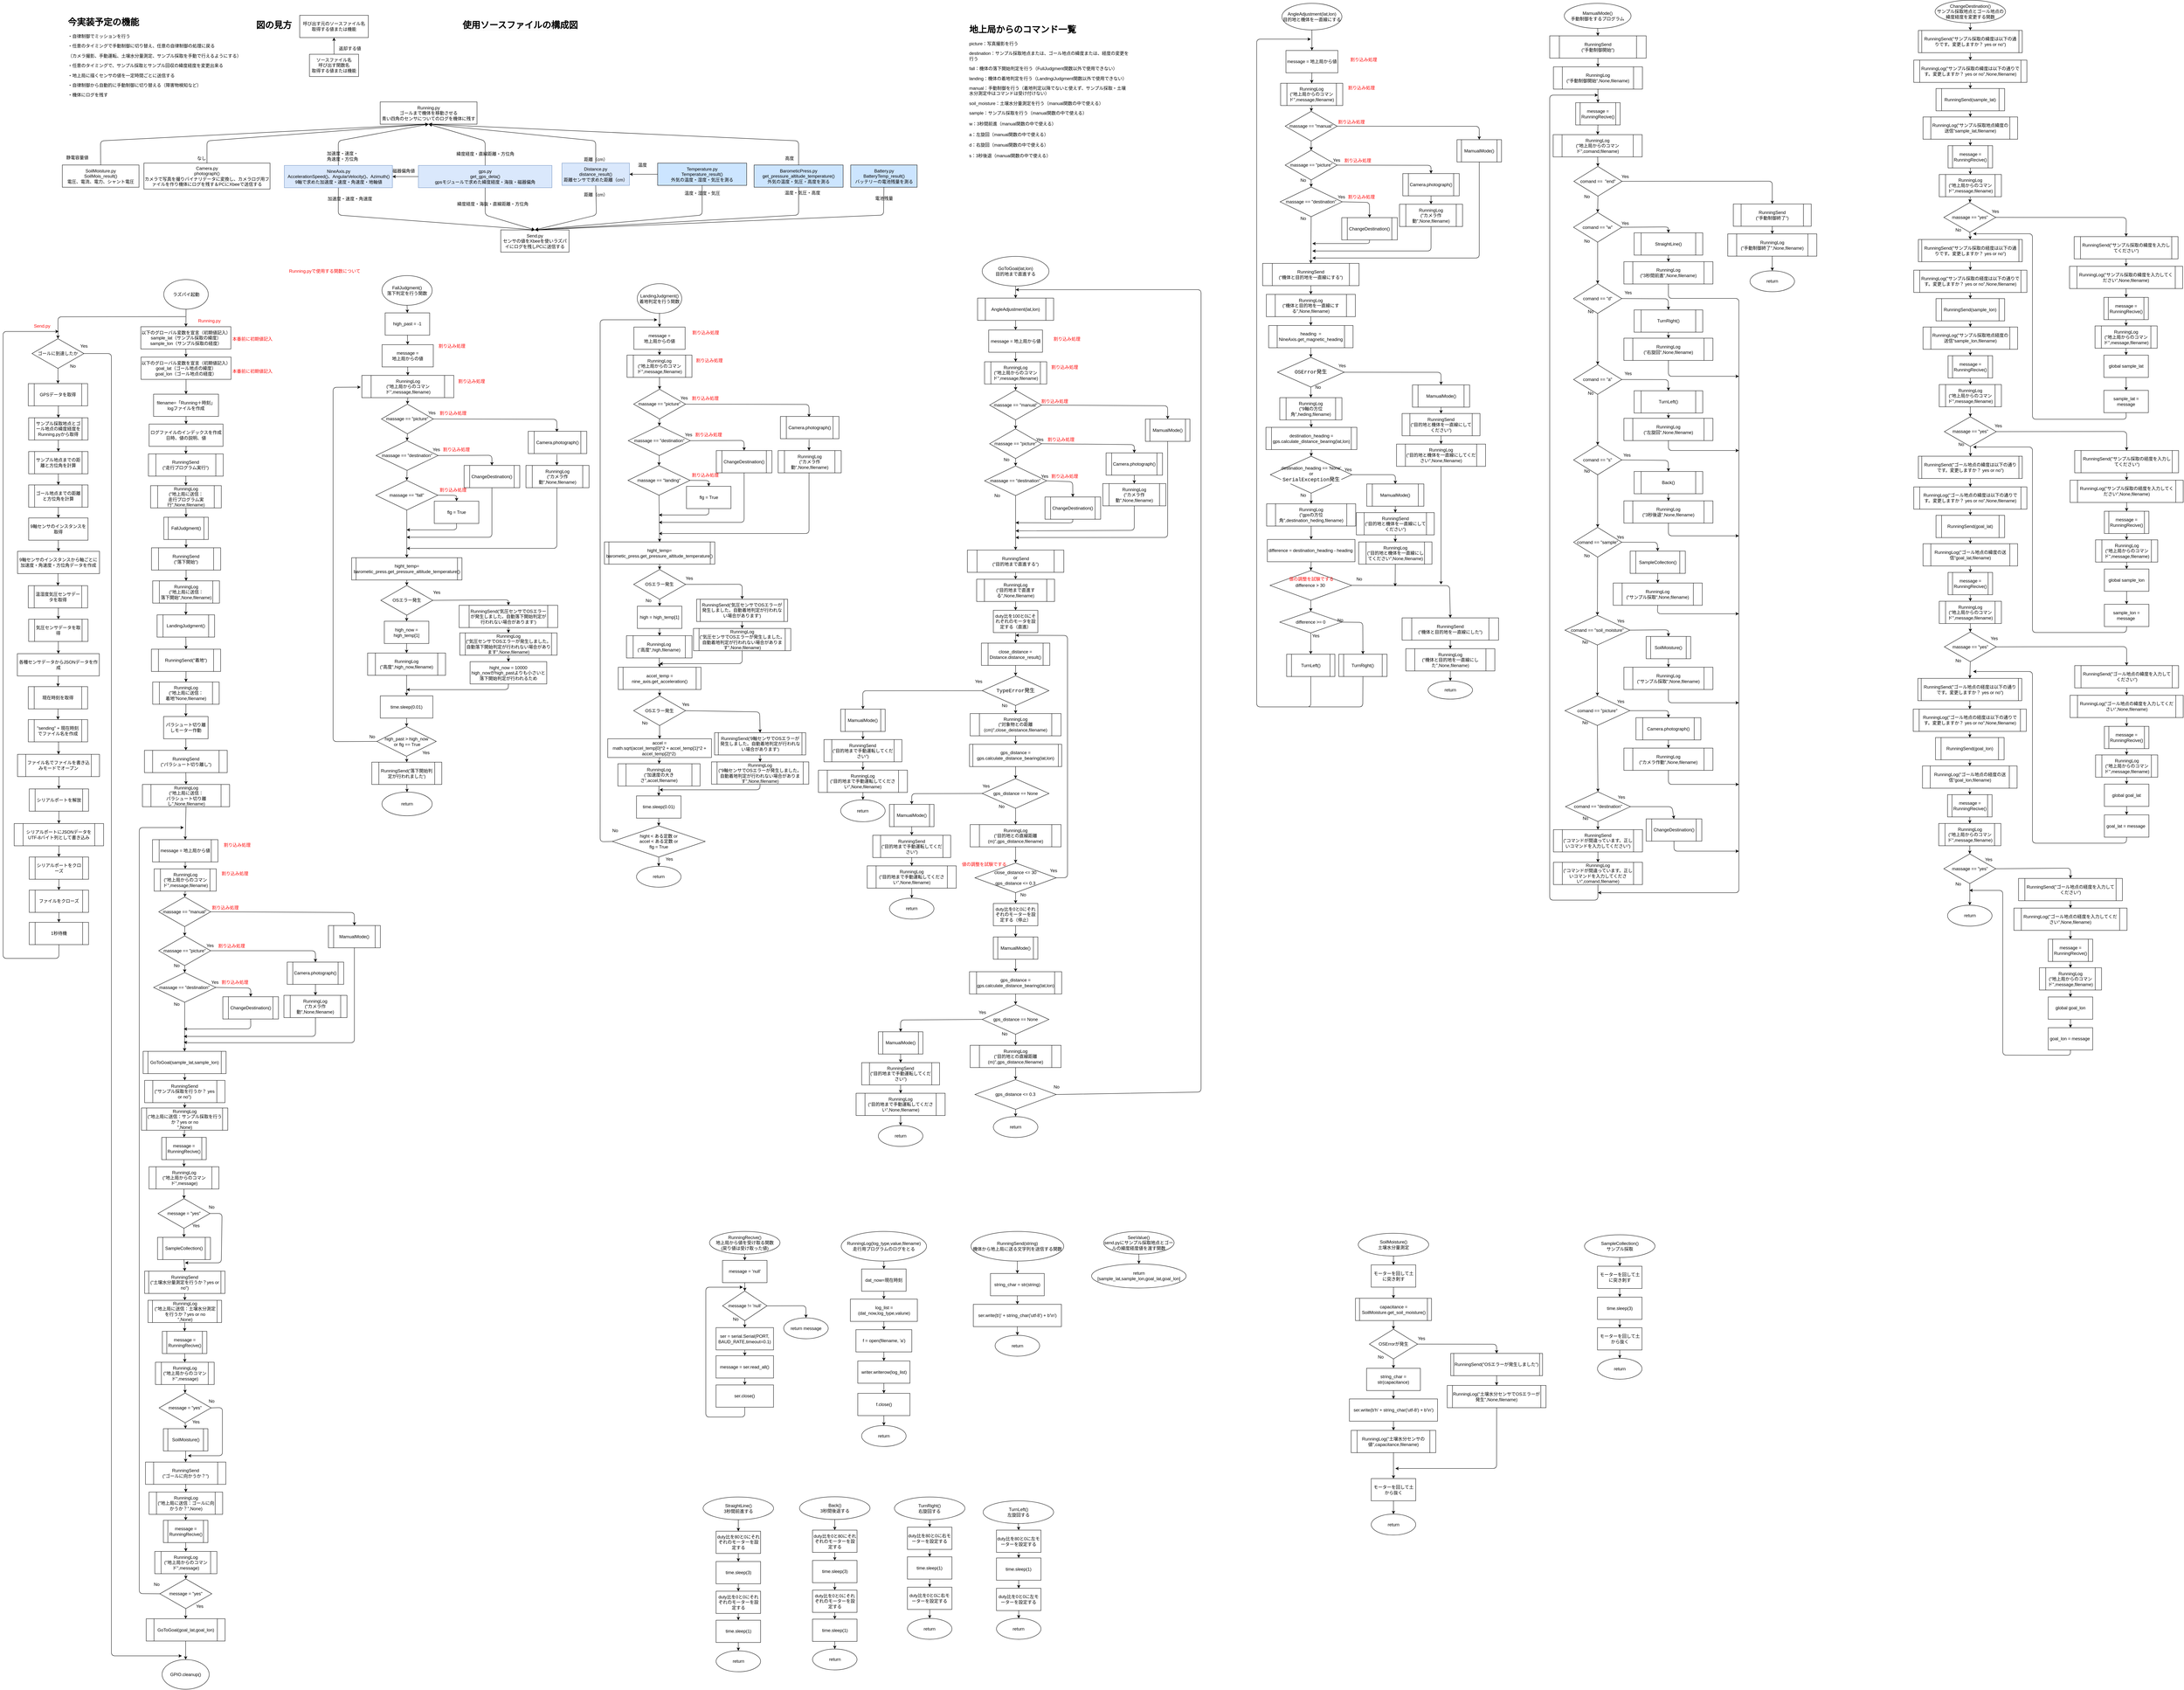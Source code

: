 <mxfile>
    <diagram id="RfQd1FZKVwX_YVwqkUuT" name="ページ1">
        <mxGraphModel dx="4465" dy="617" grid="1" gridSize="10" guides="1" tooltips="1" connect="1" arrows="1" fold="1" page="1" pageScale="1" pageWidth="3300" pageHeight="4681" math="0" shadow="0">
            <root>
                <mxCell id="0"/>
                <mxCell id="1" parent="0"/>
                <mxCell id="1450" style="edgeStyle=none;html=1;exitX=0.5;exitY=1;exitDx=0;exitDy=0;entryX=0.5;entryY=0;entryDx=0;entryDy=0;" parent="1" source="1452" target="1582" edge="1">
                    <mxGeometry relative="1" as="geometry">
                        <mxPoint x="-3141.74" y="1069.04" as="targetPoint"/>
                        <mxPoint x="-3141.74" y="1049.04" as="sourcePoint"/>
                    </mxGeometry>
                </mxCell>
                <mxCell id="1451" style="edgeStyle=none;html=1;exitX=1;exitY=0.5;exitDx=0;exitDy=0;" parent="1" source="1452" edge="1">
                    <mxGeometry relative="1" as="geometry">
                        <mxPoint x="-2807.68" y="4504.52" as="targetPoint"/>
                        <Array as="points">
                            <mxPoint x="-2997.68" y="994"/>
                            <mxPoint x="-2997.68" y="1149.52"/>
                            <mxPoint x="-2997.68" y="2454.52"/>
                            <mxPoint x="-2997.68" y="4504.52"/>
                        </Array>
                    </mxGeometry>
                </mxCell>
                <mxCell id="1452" value="ゴールに到達したか" style="rhombus;whiteSpace=wrap;html=1;" parent="1" vertex="1">
                    <mxGeometry x="-3211.74" y="954.04" width="140" height="80" as="geometry"/>
                </mxCell>
                <mxCell id="1453" value="Yes" style="text;html=1;align=center;verticalAlign=middle;resizable=0;points=[];autosize=1;strokeColor=none;fillColor=none;" parent="1" vertex="1">
                    <mxGeometry x="-3091.74" y="959.04" width="40" height="30" as="geometry"/>
                </mxCell>
                <mxCell id="1454" value="No" style="text;html=1;align=center;verticalAlign=middle;resizable=0;points=[];autosize=1;strokeColor=none;fillColor=none;" parent="1" vertex="1">
                    <mxGeometry x="-3121.74" y="1012.79" width="40" height="30" as="geometry"/>
                </mxCell>
                <mxCell id="1455" value="Running.py&lt;br&gt;ゴールまで機体を移動させる&lt;br&gt;青い四角のセンサについてのログを機体に残す" style="rounded=0;whiteSpace=wrap;html=1;" parent="1" vertex="1">
                    <mxGeometry x="-2273" y="315.71" width="261" height="60" as="geometry"/>
                </mxCell>
                <mxCell id="1456" value="Send.py&lt;br&gt;センサの値をXbeeを使いラズパイにログを残しPCに送信する" style="rounded=0;whiteSpace=wrap;html=1;" parent="1" vertex="1">
                    <mxGeometry x="-1948" y="660.71" width="184" height="60" as="geometry"/>
                </mxCell>
                <mxCell id="1457" style="edgeStyle=none;html=1;exitX=0.5;exitY=0;exitDx=0;exitDy=0;entryX=0.5;entryY=1;entryDx=0;entryDy=0;fontSize=17;fontColor=#ed0c0c;" parent="1" source="1460" target="1455" edge="1">
                    <mxGeometry relative="1" as="geometry">
                        <Array as="points">
                            <mxPoint x="-1990" y="420.71"/>
                        </Array>
                    </mxGeometry>
                </mxCell>
                <mxCell id="1458" style="edgeStyle=none;html=1;exitX=0.5;exitY=1;exitDx=0;exitDy=0;entryX=0.5;entryY=0;entryDx=0;entryDy=0;" parent="1" source="1460" target="1456" edge="1">
                    <mxGeometry relative="1" as="geometry">
                        <Array as="points">
                            <mxPoint x="-1990" y="620.71"/>
                        </Array>
                    </mxGeometry>
                </mxCell>
                <mxCell id="1459" style="edgeStyle=none;html=1;exitX=0;exitY=0.5;exitDx=0;exitDy=0;entryX=1;entryY=0.5;entryDx=0;entryDy=0;" parent="1" source="1460" target="1487" edge="1">
                    <mxGeometry relative="1" as="geometry"/>
                </mxCell>
                <mxCell id="1460" value="gps.py&lt;br&gt;get_gps_deta()&lt;br&gt;gpsモジュールで求めた緯度経度・海抜・磁器偏角" style="rounded=0;whiteSpace=wrap;html=1;fillColor=#dae8fc;strokeColor=#6c8ebf;" parent="1" vertex="1">
                    <mxGeometry x="-2170" y="486.96" width="360" height="60" as="geometry"/>
                </mxCell>
                <mxCell id="1461" value="緯度経度・直線距離・方位角" style="text;html=1;align=center;verticalAlign=middle;resizable=0;points=[];autosize=1;strokeColor=none;fillColor=none;" parent="1" vertex="1">
                    <mxGeometry x="-2080" y="440.71" width="180" height="30" as="geometry"/>
                </mxCell>
                <mxCell id="1462" value="緯度経度・海抜・直線距離・方位角" style="text;html=1;align=center;verticalAlign=middle;resizable=0;points=[];autosize=1;strokeColor=none;fillColor=none;" parent="1" vertex="1">
                    <mxGeometry x="-2080" y="575.71" width="220" height="30" as="geometry"/>
                </mxCell>
                <mxCell id="1463" style="edgeStyle=none;html=1;exitX=0.5;exitY=0;exitDx=0;exitDy=0;entryX=0.5;entryY=1;entryDx=0;entryDy=0;" parent="1" source="1465" target="1455" edge="1">
                    <mxGeometry relative="1" as="geometry">
                        <Array as="points">
                            <mxPoint x="-1692" y="420.71"/>
                        </Array>
                    </mxGeometry>
                </mxCell>
                <mxCell id="1464" style="edgeStyle=none;html=1;exitX=0.5;exitY=1;exitDx=0;exitDy=0;entryX=0.5;entryY=0;entryDx=0;entryDy=0;fontSize=12;" parent="1" source="1465" target="1456" edge="1">
                    <mxGeometry relative="1" as="geometry">
                        <Array as="points">
                            <mxPoint x="-1690" y="620.71"/>
                        </Array>
                    </mxGeometry>
                </mxCell>
                <mxCell id="1465" value="Distance.py&lt;br&gt;distance_result()&lt;br&gt;距離センサで求めた距離（cm）" style="rounded=0;whiteSpace=wrap;html=1;fillColor=#dae8fc;strokeColor=#6c8ebf;" parent="1" vertex="1">
                    <mxGeometry x="-1783" y="480.71" width="182" height="60" as="geometry"/>
                </mxCell>
                <mxCell id="1466" style="edgeStyle=none;html=1;exitX=0.5;exitY=1;exitDx=0;exitDy=0;entryX=0.5;entryY=0;entryDx=0;entryDy=0;fontSize=12;" parent="1" source="1487" target="1456" edge="1">
                    <mxGeometry relative="1" as="geometry">
                        <Array as="points">
                            <mxPoint x="-2386" y="620.71"/>
                        </Array>
                    </mxGeometry>
                </mxCell>
                <mxCell id="1467" value="距離（cm）" style="text;html=1;align=center;verticalAlign=middle;resizable=0;points=[];autosize=1;strokeColor=none;fillColor=none;" parent="1" vertex="1">
                    <mxGeometry x="-1737" y="455.71" width="90" height="30" as="geometry"/>
                </mxCell>
                <mxCell id="1468" value="加速度・速度・&lt;br&gt;角速度・方位角" style="text;html=1;align=center;verticalAlign=middle;resizable=0;points=[];autosize=1;strokeColor=none;fillColor=none;" parent="1" vertex="1">
                    <mxGeometry x="-2430" y="441.96" width="110" height="40" as="geometry"/>
                </mxCell>
                <mxCell id="1469" style="edgeStyle=none;html=1;exitX=0.5;exitY=0;exitDx=0;exitDy=0;entryX=0.5;entryY=1;entryDx=0;entryDy=0;fontSize=20;startArrow=none;" parent="1" source="1487" target="1455" edge="1">
                    <mxGeometry relative="1" as="geometry">
                        <Array as="points">
                            <mxPoint x="-2386" y="420.71"/>
                        </Array>
                    </mxGeometry>
                </mxCell>
                <mxCell id="1470" style="edgeStyle=none;html=1;exitX=0.5;exitY=0;exitDx=0;exitDy=0;fontSize=12;" parent="1" source="1471" target="1477" edge="1">
                    <mxGeometry relative="1" as="geometry"/>
                </mxCell>
                <mxCell id="1471" value="ソースファイル名&lt;br&gt;呼び出す関数名&lt;br&gt;取得する値または機能" style="rounded=0;whiteSpace=wrap;html=1;" parent="1" vertex="1">
                    <mxGeometry x="-2463.75" y="187.25" width="132.5" height="60" as="geometry"/>
                </mxCell>
                <mxCell id="1472" value="返却する値" style="text;html=1;align=center;verticalAlign=middle;resizable=0;points=[];autosize=1;strokeColor=none;fillColor=none;" parent="1" vertex="1">
                    <mxGeometry x="-2395" y="157.25" width="80" height="30" as="geometry"/>
                </mxCell>
                <mxCell id="1473" value="距離（cm）" style="text;html=1;align=center;verticalAlign=middle;resizable=0;points=[];autosize=1;strokeColor=none;fillColor=none;" parent="1" vertex="1">
                    <mxGeometry x="-1737" y="550.71" width="90" height="30" as="geometry"/>
                </mxCell>
                <mxCell id="1474" value="加速度・速度・角速度" style="text;html=1;align=center;verticalAlign=middle;resizable=0;points=[];autosize=1;strokeColor=none;fillColor=none;" parent="1" vertex="1">
                    <mxGeometry x="-2425" y="561.96" width="140" height="30" as="geometry"/>
                </mxCell>
                <mxCell id="1475" style="edgeStyle=none;html=1;exitX=0.5;exitY=0;exitDx=0;exitDy=0;entryX=0.5;entryY=1;entryDx=0;entryDy=0;fontSize=12;" parent="1" source="1476" target="1455" edge="1">
                    <mxGeometry relative="1" as="geometry">
                        <Array as="points">
                            <mxPoint x="-2740" y="420.71"/>
                        </Array>
                    </mxGeometry>
                </mxCell>
                <mxCell id="1476" value="Camera.py&lt;br&gt;photograph()&lt;br&gt;カメラで写真を撮りバイナリデータに変換し、カメラログ用ファイルを作り機体にログを残す＆PCにXbeeで送信する" style="rounded=0;whiteSpace=wrap;html=1;fontSize=12;" parent="1" vertex="1">
                    <mxGeometry x="-2910" y="480.71" width="340" height="70" as="geometry"/>
                </mxCell>
                <mxCell id="1477" value="呼び出す元のソースファイル名&lt;br&gt;取得する値または機能" style="rounded=0;whiteSpace=wrap;html=1;fontSize=12;" parent="1" vertex="1">
                    <mxGeometry x="-2490" y="82.25" width="185" height="60" as="geometry"/>
                </mxCell>
                <mxCell id="1478" value="なし" style="text;html=1;align=center;verticalAlign=middle;resizable=0;points=[];autosize=1;strokeColor=none;fillColor=none;fontSize=12;" parent="1" vertex="1">
                    <mxGeometry x="-2780" y="453.21" width="50" height="30" as="geometry"/>
                </mxCell>
                <mxCell id="1479" style="edgeStyle=none;html=1;exitX=0.5;exitY=1;exitDx=0;exitDy=0;entryX=0.5;entryY=0;entryDx=0;entryDy=0;fontSize=12;" parent="1" source="1482" target="1456" edge="1">
                    <mxGeometry relative="1" as="geometry">
                        <Array as="points">
                            <mxPoint x="-1405" y="620.71"/>
                        </Array>
                    </mxGeometry>
                </mxCell>
                <mxCell id="1480" style="edgeStyle=none;html=1;exitX=0.5;exitY=0;exitDx=0;exitDy=0;entryX=0.5;entryY=1;entryDx=0;entryDy=0;" parent="1" source="1494" target="1455" edge="1">
                    <mxGeometry relative="1" as="geometry">
                        <Array as="points">
                            <mxPoint x="-1145" y="420.71"/>
                        </Array>
                    </mxGeometry>
                </mxCell>
                <mxCell id="1481" style="edgeStyle=none;html=1;exitX=0;exitY=0.5;exitDx=0;exitDy=0;entryX=1;entryY=0.5;entryDx=0;entryDy=0;" parent="1" source="1482" target="1465" edge="1">
                    <mxGeometry relative="1" as="geometry">
                        <mxPoint x="-1529" y="516.96" as="targetPoint"/>
                    </mxGeometry>
                </mxCell>
                <mxCell id="1482" value="Temperature.py&lt;br style=&quot;border-color: var(--border-color);&quot;&gt;Temperature_result()&lt;br style=&quot;border-color: var(--border-color);&quot;&gt;外気の温度・湿度・気圧を測る" style="rounded=0;whiteSpace=wrap;html=1;fontSize=12;fillColor=#CCE5FF;" parent="1" vertex="1">
                    <mxGeometry x="-1525" y="480.71" width="240" height="60" as="geometry"/>
                </mxCell>
                <mxCell id="1483" value="温度・気圧・高度" style="text;html=1;align=center;verticalAlign=middle;resizable=0;points=[];autosize=1;strokeColor=none;fillColor=none;fontSize=12;" parent="1" vertex="1">
                    <mxGeometry x="-1195" y="545.71" width="120" height="30" as="geometry"/>
                </mxCell>
                <mxCell id="1484" style="edgeStyle=none;html=1;exitX=0.5;exitY=0;exitDx=0;exitDy=0;entryX=0.5;entryY=1;entryDx=0;entryDy=0;fontSize=12;" parent="1" source="1485" target="1455" edge="1">
                    <mxGeometry relative="1" as="geometry">
                        <Array as="points">
                            <mxPoint x="-3027" y="420.71"/>
                        </Array>
                    </mxGeometry>
                </mxCell>
                <mxCell id="1485" value="SoilMoisture.py&lt;br&gt;SoilMois_result()&lt;br&gt;&lt;span style=&quot;&quot;&gt;電圧、電流、電力、シャント電圧&lt;/span&gt;" style="rounded=0;whiteSpace=wrap;html=1;fontSize=12;" parent="1" vertex="1">
                    <mxGeometry x="-3130" y="485.71" width="206.75" height="60" as="geometry"/>
                </mxCell>
                <mxCell id="1486" value="静電容量値" style="text;html=1;align=center;verticalAlign=middle;resizable=0;points=[];autosize=1;strokeColor=none;fillColor=none;fontSize=12;" parent="1" vertex="1">
                    <mxGeometry x="-3130" y="450.71" width="80" height="30" as="geometry"/>
                </mxCell>
                <mxCell id="1487" value="NineAxis.py&lt;br&gt;&lt;span style=&quot;border-color: var(--border-color); background-color: initial;&quot;&gt;AccelerationSpeed()、&lt;/span&gt;&lt;span style=&quot;border-color: var(--border-color); background-color: initial;&quot;&gt;AngularVelocity()、&lt;/span&gt;&lt;span style=&quot;border-color: var(--border-color); background-color: initial;&quot;&gt;Azimuth()&lt;/span&gt;&lt;br&gt;9軸で求めた加速度・速度・角速度・地軸値" style="rounded=0;whiteSpace=wrap;html=1;fillColor=#dae8fc;strokeColor=#6c8ebf;" parent="1" vertex="1">
                    <mxGeometry x="-2531.5" y="486.96" width="291.5" height="60" as="geometry"/>
                </mxCell>
                <mxCell id="1488" value="&lt;span style=&quot;color: rgb(0, 0, 0); font-family: Helvetica; font-size: 12px; font-style: normal; font-variant-ligatures: normal; font-variant-caps: normal; font-weight: 400; letter-spacing: normal; orphans: 2; text-align: center; text-indent: 0px; text-transform: none; widows: 2; word-spacing: 0px; -webkit-text-stroke-width: 0px; background-color: rgb(251, 251, 251); text-decoration-thickness: initial; text-decoration-style: initial; text-decoration-color: initial; float: none; display: inline !important;&quot;&gt;温度&lt;/span&gt;" style="text;whiteSpace=wrap;html=1;" parent="1" vertex="1">
                    <mxGeometry x="-1580" y="471.96" width="45" height="28.75" as="geometry"/>
                </mxCell>
                <mxCell id="1489" style="edgeStyle=none;html=1;entryX=0.5;entryY=0;entryDx=0;entryDy=0;exitX=0.5;exitY=1;exitDx=0;exitDy=0;" parent="1" source="1490" target="1456" edge="1">
                    <mxGeometry relative="1" as="geometry">
                        <mxPoint x="-1858" y="845.71" as="targetPoint"/>
                        <mxPoint x="-916" y="545.71" as="sourcePoint"/>
                        <Array as="points">
                            <mxPoint x="-916" y="620.71"/>
                        </Array>
                    </mxGeometry>
                </mxCell>
                <mxCell id="1490" value="Battery.py&lt;br&gt;BatteryTemp_result()&lt;br&gt;バッテリーの電池残量を測る" style="rounded=0;whiteSpace=wrap;html=1;fontSize=12;fillColor=#CCE5FF;" parent="1" vertex="1">
                    <mxGeometry x="-1004.5" y="485.71" width="179" height="60" as="geometry"/>
                </mxCell>
                <mxCell id="1491" value="高度" style="text;html=1;align=center;verticalAlign=middle;resizable=0;points=[];autosize=1;strokeColor=none;fillColor=none;" parent="1" vertex="1">
                    <mxGeometry x="-1195" y="453.21" width="50" height="30" as="geometry"/>
                </mxCell>
                <mxCell id="1492" value="電池残量" style="text;html=1;align=center;verticalAlign=middle;resizable=0;points=[];autosize=1;strokeColor=none;fillColor=none;" parent="1" vertex="1">
                    <mxGeometry x="-950" y="560.71" width="70" height="30" as="geometry"/>
                </mxCell>
                <mxCell id="1493" style="edgeStyle=none;html=1;exitX=0.5;exitY=1;exitDx=0;exitDy=0;entryX=0.5;entryY=0;entryDx=0;entryDy=0;" parent="1" source="1494" target="1456" edge="1">
                    <mxGeometry relative="1" as="geometry">
                        <mxPoint x="-2022" y="738.21" as="targetPoint"/>
                        <Array as="points">
                            <mxPoint x="-1145" y="620.71"/>
                        </Array>
                    </mxGeometry>
                </mxCell>
                <mxCell id="1494" value="BarometicPress.py&lt;br style=&quot;border-color: var(--border-color);&quot;&gt;get_pressure_altitude_temperature()&lt;br style=&quot;border-color: var(--border-color);&quot;&gt;外気の温度・気圧・高度を測る" style="rounded=0;whiteSpace=wrap;html=1;fontSize=12;fillColor=#CCE5FF;" parent="1" vertex="1">
                    <mxGeometry x="-1265" y="485.71" width="240" height="60" as="geometry"/>
                </mxCell>
                <mxCell id="1495" value="温度・湿度・気圧" style="text;html=1;align=center;verticalAlign=middle;resizable=0;points=[];autosize=1;strokeColor=none;fillColor=none;fontSize=12;" parent="1" vertex="1">
                    <mxGeometry x="-1465" y="546.96" width="120" height="30" as="geometry"/>
                </mxCell>
                <mxCell id="1496" value="磁器偏角値" style="text;html=1;align=center;verticalAlign=middle;resizable=0;points=[];autosize=1;strokeColor=none;fillColor=none;" parent="1" vertex="1">
                    <mxGeometry x="-2250" y="486.96" width="80" height="30" as="geometry"/>
                </mxCell>
                <mxCell id="1497" style="edgeStyle=none;html=1;exitX=0.5;exitY=1;exitDx=0;exitDy=0;" parent="1" source="1498" target="2075" edge="1">
                    <mxGeometry relative="1" as="geometry">
                        <mxPoint x="-2747.68" y="1014.52" as="targetPoint"/>
                    </mxGeometry>
                </mxCell>
                <mxCell id="1498" value="ラズパイ起動" style="ellipse;whiteSpace=wrap;html=1;" parent="1" vertex="1">
                    <mxGeometry x="-2856.46" y="794.52" width="120" height="80" as="geometry"/>
                </mxCell>
                <mxCell id="1506" value="GPIO.cleanup()" style="ellipse;whiteSpace=wrap;html=1;" parent="1" vertex="1">
                    <mxGeometry x="-2860.98" y="4514.52" width="127" height="80" as="geometry"/>
                </mxCell>
                <mxCell id="1508" style="edgeStyle=none;html=1;exitX=0.5;exitY=1;exitDx=0;exitDy=0;entryX=0.5;entryY=0;entryDx=0;entryDy=0;" parent="1" source="1845" target="1510" edge="1">
                    <mxGeometry relative="1" as="geometry">
                        <mxPoint x="-2801.03" y="1166.96" as="sourcePoint"/>
                    </mxGeometry>
                </mxCell>
                <mxCell id="1509" style="edgeStyle=none;html=1;exitX=0.5;exitY=1;exitDx=0;exitDy=0;entryX=0.5;entryY=0;entryDx=0;entryDy=0;" parent="1" source="1510" target="1583" edge="1">
                    <mxGeometry relative="1" as="geometry">
                        <mxPoint x="-2803.55" y="1264.34" as="targetPoint"/>
                    </mxGeometry>
                </mxCell>
                <mxCell id="1510" value="ログファイルのインデックスを作成&lt;br&gt;日時、値の説明、値" style="rounded=0;whiteSpace=wrap;html=1;" parent="1" vertex="1">
                    <mxGeometry x="-2895.97" y="1184.1" width="199.25" height="60" as="geometry"/>
                </mxCell>
                <mxCell id="2322" style="edgeStyle=none;html=1;exitX=0;exitY=0.5;exitDx=0;exitDy=0;" parent="1" source="1515" edge="1">
                    <mxGeometry relative="1" as="geometry">
                        <mxPoint x="-2325.68" y="1084.55" as="targetPoint"/>
                        <mxPoint x="-2200" y="2080" as="sourcePoint"/>
                        <Array as="points">
                            <mxPoint x="-2400" y="2040"/>
                            <mxPoint x="-2400" y="1085"/>
                        </Array>
                    </mxGeometry>
                </mxCell>
                <mxCell id="2336" style="edgeStyle=none;html=1;exitX=0.5;exitY=1;exitDx=0;exitDy=0;entryX=0.5;entryY=0;entryDx=0;entryDy=0;" parent="1" source="1515" target="2308" edge="1">
                    <mxGeometry relative="1" as="geometry"/>
                </mxCell>
                <mxCell id="1515" value="high_past &amp;gt; high_now&lt;br&gt;&amp;nbsp;or flg == True" style="rhombus;whiteSpace=wrap;html=1;" parent="1" vertex="1">
                    <mxGeometry x="-2281.93" y="1999.53" width="160.12" height="80" as="geometry"/>
                </mxCell>
                <mxCell id="1516" value="No&lt;br&gt;" style="text;html=1;align=center;verticalAlign=middle;resizable=0;points=[];autosize=1;strokeColor=none;fillColor=none;" parent="1" vertex="1">
                    <mxGeometry x="-2315.0" y="2011.81" width="40" height="30" as="geometry"/>
                </mxCell>
                <mxCell id="1517" style="edgeStyle=none;html=1;exitX=0.5;exitY=1;exitDx=0;exitDy=0;entryX=0.5;entryY=0;entryDx=0;entryDy=0;" parent="1" source="1583" target="1525" edge="1">
                    <mxGeometry relative="1" as="geometry">
                        <mxPoint x="-2803.55" y="1324.34" as="sourcePoint"/>
                        <mxPoint x="-2803.55" y="1346.84" as="targetPoint"/>
                    </mxGeometry>
                </mxCell>
                <mxCell id="1520" style="edgeStyle=none;html=1;exitX=0.5;exitY=1;exitDx=0;exitDy=0;entryX=0.5;entryY=0;entryDx=0;entryDy=0;" parent="1" source="1521" target="1671" edge="1">
                    <mxGeometry relative="1" as="geometry">
                        <mxPoint x="-2325.675" y="1037.91" as="sourcePoint"/>
                        <mxPoint x="-2326.17" y="1052.91" as="targetPoint"/>
                    </mxGeometry>
                </mxCell>
                <mxCell id="1521" value="message =&lt;br style=&quot;border-color: var(--border-color);&quot;&gt;地上局からの値" style="rounded=0;whiteSpace=wrap;html=1;" parent="1" vertex="1">
                    <mxGeometry x="-2267.98" y="970.04" width="138.13" height="60" as="geometry"/>
                </mxCell>
                <mxCell id="1524" style="edgeStyle=none;html=1;exitX=0.5;exitY=1;exitDx=0;exitDy=0;entryX=0.5;entryY=0;entryDx=0;entryDy=0;" parent="1" source="1525" target="1627" edge="1">
                    <mxGeometry relative="1" as="geometry"/>
                </mxCell>
                <mxCell id="1525" value="RunningLog&lt;br&gt;(&quot;地上局に送信：&lt;br&gt;走行プログラム実行&quot;,None,filename)" style="shape=process;whiteSpace=wrap;html=1;backgroundOutline=1;" parent="1" vertex="1">
                    <mxGeometry x="-2892.06" y="1350.11" width="190.66" height="60" as="geometry"/>
                </mxCell>
                <mxCell id="2334" style="edgeStyle=none;html=1;exitX=0.5;exitY=1;exitDx=0;exitDy=0;entryX=0.5;entryY=0;entryDx=0;entryDy=0;" parent="1" source="1526" target="1647" edge="1">
                    <mxGeometry relative="1" as="geometry"/>
                </mxCell>
                <mxCell id="1526" value="RunningLog&lt;br&gt;(&quot;高度&quot;,high_now,filename)" style="shape=process;whiteSpace=wrap;html=1;backgroundOutline=1;" parent="1" vertex="1">
                    <mxGeometry x="-2306.87" y="1801.32" width="210" height="60" as="geometry"/>
                </mxCell>
                <mxCell id="1527" style="edgeStyle=none;html=1;exitX=0.5;exitY=1;exitDx=0;exitDy=0;entryX=0.5;entryY=0;entryDx=0;entryDy=0;" parent="1" source="1528" target="1649" edge="1">
                    <mxGeometry relative="1" as="geometry"/>
                </mxCell>
                <mxCell id="1528" value="RunningLog&lt;br&gt;(&quot;地上局に送信：&lt;br&gt;落下開始&quot;,None,filename)" style="shape=process;whiteSpace=wrap;html=1;backgroundOutline=1;" parent="1" vertex="1">
                    <mxGeometry x="-2886.35" y="1606.73" width="180" height="60" as="geometry"/>
                </mxCell>
                <mxCell id="2372" style="edgeStyle=none;html=1;exitX=0.5;exitY=1;exitDx=0;exitDy=0;entryX=0.5;entryY=0;entryDx=0;entryDy=0;" parent="1" source="1543" target="1588" edge="1">
                    <mxGeometry relative="1" as="geometry"/>
                </mxCell>
                <mxCell id="1543" value="RunningLog&lt;br&gt;(&quot;高度&quot;,high,filename)" style="shape=process;whiteSpace=wrap;html=1;backgroundOutline=1;" parent="1" vertex="1">
                    <mxGeometry x="-1609.04" y="1754.58" width="176.69" height="60" as="geometry"/>
                </mxCell>
                <mxCell id="2386" style="edgeStyle=none;html=1;exitX=0.5;exitY=1;exitDx=0;exitDy=0;entryX=0.5;entryY=0;entryDx=0;entryDy=0;" parent="1" source="1545" target="1547" edge="1">
                    <mxGeometry relative="1" as="geometry"/>
                </mxCell>
                <mxCell id="1545" value="RunningLog&lt;br&gt;(&quot;加速度の大きさ&quot;,accel,filename)" style="shape=process;whiteSpace=wrap;html=1;backgroundOutline=1;" parent="1" vertex="1">
                    <mxGeometry x="-1632.23" y="2099.79" width="221.6" height="60" as="geometry"/>
                </mxCell>
                <mxCell id="1546" style="edgeStyle=none;html=1;exitX=0.5;exitY=1;exitDx=0;exitDy=0;entryX=0.5;entryY=0;entryDx=0;entryDy=0;" parent="1" source="1547" target="1550" edge="1">
                    <mxGeometry relative="1" as="geometry">
                        <mxPoint x="-1840.06" y="2612.25" as="targetPoint"/>
                        <mxPoint x="-1840.25" y="2304.75" as="sourcePoint"/>
                    </mxGeometry>
                </mxCell>
                <mxCell id="1547" value="time.sleep(0.01)" style="rounded=0;whiteSpace=wrap;html=1;" parent="1" vertex="1">
                    <mxGeometry x="-1582" y="2186.38" width="120" height="60" as="geometry"/>
                </mxCell>
                <mxCell id="1548" style="edgeStyle=none;html=1;exitX=0;exitY=0.5;exitDx=0;exitDy=0;" parent="1" source="1550" edge="1">
                    <mxGeometry relative="1" as="geometry">
                        <mxPoint x="-1526" y="903" as="targetPoint"/>
                        <Array as="points">
                            <mxPoint x="-1680" y="2310"/>
                            <mxPoint x="-1679.71" y="1784.62"/>
                            <mxPoint x="-1680" y="1403.62"/>
                            <mxPoint x="-1680" y="903"/>
                        </Array>
                    </mxGeometry>
                </mxCell>
                <mxCell id="1549" style="edgeStyle=none;html=1;exitX=0.5;exitY=1;exitDx=0;exitDy=0;entryX=0.5;entryY=0;entryDx=0;entryDy=0;" parent="1" source="1550" target="1653" edge="1">
                    <mxGeometry relative="1" as="geometry"/>
                </mxCell>
                <mxCell id="1550" value="hight &amp;lt; ある定数 or &lt;br&gt;accel &amp;lt; ある定数 or&lt;br&gt;flg = True" style="rhombus;whiteSpace=wrap;html=1;" parent="1" vertex="1">
                    <mxGeometry x="-1647" y="2267.13" width="250" height="84.13" as="geometry"/>
                </mxCell>
                <mxCell id="1551" value="No" style="text;html=1;align=center;verticalAlign=middle;resizable=0;points=[];autosize=1;strokeColor=none;fillColor=none;" parent="1" vertex="1">
                    <mxGeometry x="-1659.52" y="2265.46" width="40" height="30" as="geometry"/>
                </mxCell>
                <mxCell id="1552" value="Yes" style="text;html=1;align=center;verticalAlign=middle;resizable=0;points=[];autosize=1;strokeColor=none;fillColor=none;" parent="1" vertex="1">
                    <mxGeometry x="-1514.47" y="2342.29" width="40" height="30" as="geometry"/>
                </mxCell>
                <mxCell id="1553" style="edgeStyle=none;html=1;exitX=0.5;exitY=1;exitDx=0;exitDy=0;entryX=0.5;entryY=0;entryDx=0;entryDy=0;" parent="1" source="1554" target="1556" edge="1">
                    <mxGeometry relative="1" as="geometry"/>
                </mxCell>
                <mxCell id="1554" value="RunningLog&lt;br&gt;(&quot;地上局に送信：&lt;br&gt;着地&quot;None,filename)" style="shape=process;whiteSpace=wrap;html=1;backgroundOutline=1;" parent="1" vertex="1">
                    <mxGeometry x="-2886.35" y="1879.33" width="179.24" height="60" as="geometry"/>
                </mxCell>
                <mxCell id="1555" style="edgeStyle=none;html=1;exitX=0.5;exitY=1;exitDx=0;exitDy=0;entryX=0.5;entryY=0;entryDx=0;entryDy=0;" parent="1" source="1556" target="1592" edge="1">
                    <mxGeometry relative="1" as="geometry">
                        <mxPoint x="-2697.68" y="3331.84" as="targetPoint"/>
                    </mxGeometry>
                </mxCell>
                <mxCell id="1556" value="パラシュート切り離しモーター作動" style="rounded=0;whiteSpace=wrap;html=1;" parent="1" vertex="1">
                    <mxGeometry x="-2856.99" y="1972.41" width="120" height="60" as="geometry"/>
                </mxCell>
                <mxCell id="1557" value="RunningLog&lt;br&gt;(&quot;地上局に送信：&lt;br&gt;パラシュート切り離し&quot;,None,filename)" style="shape=process;whiteSpace=wrap;html=1;backgroundOutline=1;" parent="1" vertex="1">
                    <mxGeometry x="-2914" y="2155.52" width="234.95" height="60" as="geometry"/>
                </mxCell>
                <mxCell id="1558" style="edgeStyle=none;html=1;exitX=0.5;exitY=1;exitDx=0;exitDy=0;entryX=0.5;entryY=0;entryDx=0;entryDy=0;" parent="1" source="1559" target="1594" edge="1">
                    <mxGeometry relative="1" as="geometry">
                        <mxPoint x="-2801.415" y="3070.02" as="targetPoint"/>
                    </mxGeometry>
                </mxCell>
                <mxCell id="1559" value="GoToGoal(sample_lat,sample_lon)" style="shape=process;whiteSpace=wrap;html=1;backgroundOutline=1;size=0.056;" parent="1" vertex="1">
                    <mxGeometry x="-2912.13" y="2874.96" width="223.63" height="60" as="geometry"/>
                </mxCell>
                <mxCell id="2295" style="edgeStyle=orthogonalEdgeStyle;rounded=0;orthogonalLoop=1;jettySize=auto;html=1;exitX=0.5;exitY=1;exitDx=0;exitDy=0;entryX=0.5;entryY=0;entryDx=0;entryDy=0;" parent="1" source="1582" target="2294" edge="1">
                    <mxGeometry relative="1" as="geometry"/>
                </mxCell>
                <mxCell id="1582" value="GPSデータを取得" style="shape=process;whiteSpace=wrap;html=1;backgroundOutline=1;" parent="1" vertex="1">
                    <mxGeometry x="-3221.74" y="1075.04" width="160" height="60" as="geometry"/>
                </mxCell>
                <mxCell id="1583" value="RunningSend&lt;br&gt;(&quot;走行プログラム実行&quot;)" style="shape=process;whiteSpace=wrap;html=1;backgroundOutline=1;" parent="1" vertex="1">
                    <mxGeometry x="-2897.81" y="1264.48" width="201.63" height="60" as="geometry"/>
                </mxCell>
                <mxCell id="2330" style="edgeStyle=none;html=1;exitX=0.5;exitY=1;exitDx=0;exitDy=0;entryX=0.5;entryY=0;entryDx=0;entryDy=0;" parent="1" source="1584" target="2297" edge="1">
                    <mxGeometry relative="1" as="geometry"/>
                </mxCell>
                <mxCell id="1584" value="hight_temp=&lt;br&gt;barometic_press.get_pressure_altitude_temperature()" style="shape=process;whiteSpace=wrap;html=1;backgroundOutline=1;size=0.042;" parent="1" vertex="1">
                    <mxGeometry x="-2350.0" y="1544.35" width="297.4" height="60" as="geometry"/>
                </mxCell>
                <mxCell id="1585" style="edgeStyle=none;html=1;exitX=0.5;exitY=1;exitDx=0;exitDy=0;entryX=0.5;entryY=0;entryDx=0;entryDy=0;" parent="1" source="1586" target="1528" edge="1">
                    <mxGeometry relative="1" as="geometry"/>
                </mxCell>
                <mxCell id="1586" value="RunningSend&lt;br&gt;(&quot;落下開始&quot;)" style="shape=process;whiteSpace=wrap;html=1;backgroundOutline=1;" parent="1" vertex="1">
                    <mxGeometry x="-2889.6" y="1517.61" width="186.5" height="60" as="geometry"/>
                </mxCell>
                <mxCell id="2391" style="edgeStyle=none;html=1;exitX=0.5;exitY=1;exitDx=0;exitDy=0;entryX=0.5;entryY=0;entryDx=0;entryDy=0;" parent="1" source="1588" target="2387" edge="1">
                    <mxGeometry relative="1" as="geometry"/>
                </mxCell>
                <mxCell id="1588" value="accel_temp = nine_axis.get_acceleration()" style="shape=process;whiteSpace=wrap;html=1;backgroundOutline=1;size=0.058;" parent="1" vertex="1">
                    <mxGeometry x="-1631.18" y="1839.62" width="222.99" height="60" as="geometry"/>
                </mxCell>
                <mxCell id="1589" style="edgeStyle=none;html=1;exitX=0.5;exitY=1;exitDx=0;exitDy=0;entryX=0.5;entryY=0;entryDx=0;entryDy=0;" parent="1" source="1590" target="1554" edge="1">
                    <mxGeometry relative="1" as="geometry"/>
                </mxCell>
                <mxCell id="1590" value="RunningSend(&quot;着地&quot;)" style="shape=process;whiteSpace=wrap;html=1;backgroundOutline=1;" parent="1" vertex="1">
                    <mxGeometry x="-2889.84" y="1790.93" width="186.63" height="60" as="geometry"/>
                </mxCell>
                <mxCell id="1591" style="edgeStyle=none;html=1;exitX=0.5;exitY=1;exitDx=0;exitDy=0;entryX=0.5;entryY=0;entryDx=0;entryDy=0;" parent="1" source="1592" target="1557" edge="1">
                    <mxGeometry relative="1" as="geometry"/>
                </mxCell>
                <mxCell id="1592" value="RunningSend&lt;br&gt;(&quot;パラシュート切り離し&quot;)" style="shape=process;whiteSpace=wrap;html=1;backgroundOutline=1;" parent="1" vertex="1">
                    <mxGeometry x="-2908.57" y="2063.63" width="223.16" height="60" as="geometry"/>
                </mxCell>
                <mxCell id="1593" style="edgeStyle=none;html=1;exitX=0.5;exitY=1;exitDx=0;exitDy=0;entryX=0.5;entryY=0;entryDx=0;entryDy=0;" parent="1" source="1594" target="1681" edge="1">
                    <mxGeometry relative="1" as="geometry"/>
                </mxCell>
                <mxCell id="1594" value="RunningSend&lt;br&gt;(&quot;サンプル採取を行うか？ yes or no&quot;)" style="shape=process;whiteSpace=wrap;html=1;backgroundOutline=1;" parent="1" vertex="1">
                    <mxGeometry x="-2908.11" y="2953.28" width="216.66" height="60" as="geometry"/>
                </mxCell>
                <mxCell id="1595" style="edgeStyle=none;html=1;exitX=0.5;exitY=1;exitDx=0;exitDy=0;entryX=0.5;entryY=0;entryDx=0;entryDy=0;" parent="1" source="2093" target="1675" edge="1">
                    <mxGeometry relative="1" as="geometry">
                        <mxPoint x="-2801.975" y="3166.01" as="sourcePoint"/>
                    </mxGeometry>
                </mxCell>
                <mxCell id="1596" style="edgeStyle=none;html=1;exitX=0.5;exitY=1;exitDx=0;exitDy=0;entryX=0.5;entryY=0;entryDx=0;entryDy=0;" parent="1" source="1598" target="1601" edge="1">
                    <mxGeometry relative="1" as="geometry">
                        <mxPoint x="-2831.4" y="3405.01" as="targetPoint"/>
                    </mxGeometry>
                </mxCell>
                <mxCell id="1597" style="edgeStyle=none;html=1;exitX=1;exitY=0.5;exitDx=0;exitDy=0;" parent="1" source="1598" edge="1">
                    <mxGeometry relative="1" as="geometry">
                        <mxPoint x="-2799.4" y="3445.01" as="targetPoint"/>
                        <Array as="points">
                            <mxPoint x="-2699.4" y="3312.01"/>
                            <mxPoint x="-2701.4" y="3445.01"/>
                        </Array>
                    </mxGeometry>
                </mxCell>
                <mxCell id="1598" value="message = &quot;yes&quot;" style="rhombus;whiteSpace=wrap;html=1;" parent="1" vertex="1">
                    <mxGeometry x="-2871.98" y="3272.08" width="140" height="80" as="geometry"/>
                </mxCell>
                <mxCell id="1599" value="Yes&lt;br&gt;" style="text;html=1;align=center;verticalAlign=middle;resizable=0;points=[];autosize=1;strokeColor=none;fillColor=none;" parent="1" vertex="1">
                    <mxGeometry x="-2790.43" y="3330.33" width="40" height="30" as="geometry"/>
                </mxCell>
                <mxCell id="1600" style="edgeStyle=none;html=1;exitX=0.5;exitY=1;exitDx=0;exitDy=0;entryX=0.5;entryY=0;entryDx=0;entryDy=0;" parent="1" source="1601" target="1604" edge="1">
                    <mxGeometry relative="1" as="geometry"/>
                </mxCell>
                <mxCell id="1601" value="SampleCollection()" style="shape=process;whiteSpace=wrap;html=1;backgroundOutline=1;" parent="1" vertex="1">
                    <mxGeometry x="-2873.3" y="3376.31" width="142.64" height="60" as="geometry"/>
                </mxCell>
                <mxCell id="1602" style="edgeStyle=none;html=1;exitX=0.5;exitY=1;exitDx=0;exitDy=0;entryX=0.5;entryY=0;entryDx=0;entryDy=0;" parent="1" source="1682" target="2094" edge="1">
                    <mxGeometry relative="1" as="geometry">
                        <mxPoint x="-2799.75" y="3647.39" as="sourcePoint"/>
                        <mxPoint x="-2799.755" y="3625.01" as="targetPoint"/>
                    </mxGeometry>
                </mxCell>
                <mxCell id="1603" style="edgeStyle=none;html=1;exitX=0.5;exitY=1;exitDx=0;exitDy=0;entryX=0.5;entryY=0;entryDx=0;entryDy=0;" parent="1" source="1604" target="1682" edge="1">
                    <mxGeometry relative="1" as="geometry"/>
                </mxCell>
                <mxCell id="1604" value="RunningSend&lt;br&gt;(&quot;土壌水分量測定を行うか？yes or no&quot;)" style="shape=process;whiteSpace=wrap;html=1;backgroundOutline=1;size=0.053;" parent="1" vertex="1">
                    <mxGeometry x="-2908.08" y="3467.51" width="216.66" height="60" as="geometry"/>
                </mxCell>
                <mxCell id="1605" style="edgeStyle=none;html=1;exitX=0.5;exitY=1;exitDx=0;exitDy=0;entryX=0.5;entryY=0;entryDx=0;entryDy=0;" parent="1" source="2094" target="1677" edge="1">
                    <mxGeometry relative="1" as="geometry">
                        <mxPoint x="-2799.755" y="3685.01" as="sourcePoint"/>
                    </mxGeometry>
                </mxCell>
                <mxCell id="1606" style="edgeStyle=none;html=1;exitX=0.5;exitY=1;exitDx=0;exitDy=0;entryX=0.5;entryY=0;entryDx=0;entryDy=0;" parent="1" source="1608" target="1610" edge="1">
                    <mxGeometry relative="1" as="geometry"/>
                </mxCell>
                <mxCell id="1607" style="edgeStyle=none;html=1;exitX=1;exitY=0.5;exitDx=0;exitDy=0;" parent="1" source="1608" edge="1">
                    <mxGeometry relative="1" as="geometry">
                        <mxPoint x="-2791.4" y="3965.01" as="targetPoint"/>
                        <Array as="points">
                            <mxPoint x="-2698.4" y="3835.01"/>
                            <mxPoint x="-2698.4" y="3965.01"/>
                        </Array>
                    </mxGeometry>
                </mxCell>
                <mxCell id="1608" value="message = &quot;yes&quot;" style="rhombus;whiteSpace=wrap;html=1;" parent="1" vertex="1">
                    <mxGeometry x="-2868.9" y="3796.01" width="140" height="80" as="geometry"/>
                </mxCell>
                <mxCell id="1609" value="No" style="text;html=1;align=center;verticalAlign=middle;resizable=0;points=[];autosize=1;strokeColor=none;fillColor=none;" parent="1" vertex="1">
                    <mxGeometry x="-2748.04" y="3280.33" width="40" height="30" as="geometry"/>
                </mxCell>
                <mxCell id="1610" value="SoilMoisture()" style="shape=process;whiteSpace=wrap;html=1;backgroundOutline=1;" parent="1" vertex="1">
                    <mxGeometry x="-2857.48" y="3892.13" width="120" height="60" as="geometry"/>
                </mxCell>
                <mxCell id="1611" value="Yes" style="text;html=1;align=center;verticalAlign=middle;resizable=0;points=[];autosize=1;strokeColor=none;fillColor=none;" parent="1" vertex="1">
                    <mxGeometry x="-2790.43" y="3859.01" width="40" height="30" as="geometry"/>
                </mxCell>
                <mxCell id="1612" value="No" style="text;html=1;align=center;verticalAlign=middle;resizable=0;points=[];autosize=1;strokeColor=none;fillColor=none;" parent="1" vertex="1">
                    <mxGeometry x="-2747.8" y="3803.01" width="40" height="30" as="geometry"/>
                </mxCell>
                <mxCell id="1613" style="edgeStyle=none;html=1;exitX=0.5;exitY=1;exitDx=0;exitDy=0;entryX=0.5;entryY=0;entryDx=0;entryDy=0;" parent="1" source="1610" target="1615" edge="1">
                    <mxGeometry relative="1" as="geometry">
                        <mxPoint x="-2799.8" y="4007.89" as="sourcePoint"/>
                    </mxGeometry>
                </mxCell>
                <mxCell id="1614" style="edgeStyle=none;html=1;exitX=0.5;exitY=1;exitDx=0;exitDy=0;entryX=0.5;entryY=0;entryDx=0;entryDy=0;" parent="1" source="1615" target="1684" edge="1">
                    <mxGeometry relative="1" as="geometry"/>
                </mxCell>
                <mxCell id="1615" value="RunningSend&lt;br&gt;(&quot;ゴールに向かうか？&quot;)" style="shape=process;whiteSpace=wrap;html=1;backgroundOutline=1;" parent="1" vertex="1">
                    <mxGeometry x="-2905.81" y="3982.13" width="216.66" height="60" as="geometry"/>
                </mxCell>
                <mxCell id="1616" style="edgeStyle=none;html=1;exitX=0.5;exitY=1;exitDx=0;exitDy=0;entryX=0.5;entryY=0;entryDx=0;entryDy=0;" parent="1" source="2095" target="1679" edge="1">
                    <mxGeometry relative="1" as="geometry">
                        <mxPoint x="-2797.475" y="4205.01" as="sourcePoint"/>
                    </mxGeometry>
                </mxCell>
                <mxCell id="1617" style="edgeStyle=none;html=1;exitX=0;exitY=0.5;exitDx=0;exitDy=0;" parent="1" source="1619" edge="1">
                    <mxGeometry relative="1" as="geometry">
                        <mxPoint x="-2802.56" y="2271.72" as="targetPoint"/>
                        <Array as="points">
                            <mxPoint x="-2922.56" y="4336.72"/>
                            <mxPoint x="-2922.56" y="2271.72"/>
                        </Array>
                    </mxGeometry>
                </mxCell>
                <mxCell id="1618" style="edgeStyle=none;html=1;exitX=0.5;exitY=1;exitDx=0;exitDy=0;entryX=0.5;entryY=0;entryDx=0;entryDy=0;" parent="1" source="1619" target="1623" edge="1">
                    <mxGeometry relative="1" as="geometry">
                        <mxPoint x="-2796.99" y="4400.01" as="targetPoint"/>
                    </mxGeometry>
                </mxCell>
                <mxCell id="1619" value="message = &quot;yes&quot;" style="rhombus;whiteSpace=wrap;html=1;" parent="1" vertex="1">
                    <mxGeometry x="-2866.99" y="4297.14" width="140" height="80" as="geometry"/>
                </mxCell>
                <mxCell id="1620" value="Yes" style="text;html=1;align=center;verticalAlign=middle;resizable=0;points=[];autosize=1;strokeColor=none;fillColor=none;" parent="1" vertex="1">
                    <mxGeometry x="-2780.32" y="4356.01" width="40" height="30" as="geometry"/>
                </mxCell>
                <mxCell id="1621" value="No" style="text;html=1;align=center;verticalAlign=middle;resizable=0;points=[];autosize=1;strokeColor=none;fillColor=none;" parent="1" vertex="1">
                    <mxGeometry x="-2896.16" y="4297.14" width="40" height="30" as="geometry"/>
                </mxCell>
                <mxCell id="1622" style="edgeStyle=none;html=1;exitX=0.5;exitY=1;exitDx=0;exitDy=0;entryX=0.5;entryY=0;entryDx=0;entryDy=0;" parent="1" source="1623" target="1506" edge="1">
                    <mxGeometry relative="1" as="geometry"/>
                </mxCell>
                <mxCell id="1623" value="GoToGoal(goal_lat,goal_lon)" style="shape=process;whiteSpace=wrap;html=1;backgroundOutline=1;" parent="1" vertex="1">
                    <mxGeometry x="-2903.84" y="4404.52" width="212.73" height="60" as="geometry"/>
                </mxCell>
                <mxCell id="1624" value="&lt;h1&gt;今実装予定の機能&lt;/h1&gt;&lt;p&gt;・自律制御でミッションを行う　&lt;/p&gt;&lt;p&gt;・任意のタイミングで手動制御に切り替え、任意の自律制御の処理に戻る&lt;/p&gt;&lt;p&gt;（カメラ撮影、手動運転、土壌水分量測定、サンプル採取を手動で行えるようにする）&lt;/p&gt;&lt;p&gt;・任意のタイミングで、サンプル採取とサンプル回収の緯度経度を変更出来る&lt;/p&gt;&lt;p&gt;・地上局に描くセンサの値を一定時間ごとに送信する&lt;/p&gt;&lt;p&gt;・自律制御から自動的に手動制御に切り替える（障害物検知など）&lt;/p&gt;&lt;p&gt;・機体にログを残す&lt;/p&gt;" style="text;html=1;strokeColor=none;fillColor=none;spacing=5;spacingTop=-20;whiteSpace=wrap;overflow=hidden;rounded=0;" parent="1" vertex="1">
                    <mxGeometry x="-3120.0" y="80.95" width="526.5" height="245" as="geometry"/>
                </mxCell>
                <mxCell id="1625" value="" style="endArrow=classic;html=1;entryX=0.5;entryY=0;entryDx=0;entryDy=0;" parent="1" target="1452" edge="1">
                    <mxGeometry width="50" height="50" relative="1" as="geometry">
                        <mxPoint x="-2797.68" y="894.52" as="sourcePoint"/>
                        <mxPoint x="-3148.68" y="934.52" as="targetPoint"/>
                        <Array as="points">
                            <mxPoint x="-3141.68" y="895"/>
                        </Array>
                    </mxGeometry>
                </mxCell>
                <mxCell id="1626" style="edgeStyle=none;html=1;exitX=0.5;exitY=1;exitDx=0;exitDy=0;entryX=0.5;entryY=0;entryDx=0;entryDy=0;" parent="1" source="1627" target="1586" edge="1">
                    <mxGeometry relative="1" as="geometry"/>
                </mxCell>
                <mxCell id="1627" value="FallJudgment()" style="shape=process;whiteSpace=wrap;html=1;backgroundOutline=1;" parent="1" vertex="1">
                    <mxGeometry x="-2856.35" y="1435.22" width="120" height="60" as="geometry"/>
                </mxCell>
                <mxCell id="1628" style="edgeStyle=none;html=1;exitX=0.5;exitY=1;exitDx=0;exitDy=0;entryX=0.5;entryY=0;entryDx=0;entryDy=0;" parent="1" source="1629" target="2324" edge="1">
                    <mxGeometry relative="1" as="geometry">
                        <mxPoint x="-2323.23" y="878.82" as="sourcePoint"/>
                        <mxPoint x="-2195.55" y="892.57" as="targetPoint"/>
                    </mxGeometry>
                </mxCell>
                <mxCell id="1629" value="FallJudgment()&lt;br&gt;落下判定を行う関数" style="ellipse;whiteSpace=wrap;html=1;" parent="1" vertex="1">
                    <mxGeometry x="-2268.25" y="783.9" width="135.36" height="80" as="geometry"/>
                </mxCell>
                <mxCell id="1630" value="&lt;h1&gt;地上局からのコマンド一覧&lt;/h1&gt;&lt;p&gt;picture：写真撮影を行う&lt;br&gt;&lt;/p&gt;&lt;p&gt;&lt;span style=&quot;background-color: initial;&quot;&gt;destination：&lt;/span&gt;&lt;span style=&quot;background-color: initial;&quot;&gt;サンプル採取地点または、ゴール地点の緯度または、経度の変更を行う&lt;/span&gt;&lt;br&gt;&lt;/p&gt;&lt;p&gt;fall：機体の落下開始判定を行う（FullJudgment関数以外で使用できない）&lt;/p&gt;&lt;p&gt;&lt;span style=&quot;text-align: center;&quot;&gt;landing：機体の着地判定を行う（LandingiJudgment関数以外で使用できない）&lt;/span&gt;&lt;/p&gt;&lt;p&gt;manual：手動制御を行う（着地判定以降でないと使えず、サンプル採取・土壌水分測定中はコマンドは受け付けない）&lt;/p&gt;&lt;p&gt;soil_moisture：土壌水分量測定を行う（manual関数の中で使える）&lt;/p&gt;&lt;span style=&quot;text-align: center;&quot;&gt;sample&lt;/span&gt;&lt;span style=&quot;background-color: initial;&quot;&gt;：サンプル採取を行う（&lt;/span&gt;&lt;span style=&quot;text-align: center;&quot;&gt;manual関数の中で使える&lt;/span&gt;&lt;span style=&quot;background-color: initial;&quot;&gt;）&lt;br&gt;&lt;/span&gt;&lt;span style=&quot;text-align: center;&quot;&gt;&lt;br&gt;w：3秒間前進（manual関数の中で使える）&lt;br&gt;&lt;br&gt;a：左旋回（&lt;/span&gt;&lt;span style=&quot;text-align: center;&quot;&gt;manual関数の中で使える&lt;/span&gt;&lt;span style=&quot;text-align: center;&quot;&gt;）&lt;br&gt;&lt;br&gt;d：右旋回&lt;/span&gt;&lt;span style=&quot;border-color: var(--border-color); text-align: center;&quot;&gt;（&lt;/span&gt;&lt;span style=&quot;border-color: var(--border-color); text-align: center;&quot;&gt;manual関数の中で使える&lt;/span&gt;&lt;span style=&quot;border-color: var(--border-color); text-align: center;&quot;&gt;）&lt;/span&gt;&lt;span style=&quot;text-align: center;&quot;&gt;&lt;br&gt;&lt;br&gt;s：3秒後退&lt;/span&gt;&lt;span style=&quot;border-color: var(--border-color); text-align: center;&quot;&gt;（&lt;/span&gt;&lt;span style=&quot;border-color: var(--border-color); text-align: center;&quot;&gt;manual関数の中で使える&lt;/span&gt;&lt;span style=&quot;border-color: var(--border-color); text-align: center;&quot;&gt;）&lt;/span&gt;&lt;span style=&quot;text-align: center;&quot;&gt;&lt;br&gt;&lt;/span&gt;&lt;p&gt;&lt;br&gt;&lt;/p&gt;" style="text;html=1;strokeColor=none;fillColor=none;spacing=5;spacingTop=-20;whiteSpace=wrap;overflow=hidden;rounded=0;" parent="1" vertex="1">
                    <mxGeometry x="-690" y="101.33" width="440" height="406.38" as="geometry"/>
                </mxCell>
                <mxCell id="1631" value="return" style="ellipse;whiteSpace=wrap;html=1;" parent="1" vertex="1">
                    <mxGeometry x="-2268.25" y="2176.16" width="135.36" height="63.81" as="geometry"/>
                </mxCell>
                <mxCell id="1633" style="edgeStyle=none;html=1;exitX=1;exitY=0.5;exitDx=0;exitDy=0;entryX=0.5;entryY=0;entryDx=0;entryDy=0;" parent="1" source="1634" edge="1">
                    <mxGeometry relative="1" as="geometry">
                        <Array as="points">
                            <mxPoint x="-1796.76" y="1171.19"/>
                        </Array>
                        <mxPoint x="-1796.67" y="1205.61" as="targetPoint"/>
                    </mxGeometry>
                </mxCell>
                <mxCell id="2327" style="edgeStyle=none;html=1;exitX=0.5;exitY=1;exitDx=0;exitDy=0;entryX=0.5;entryY=0;entryDx=0;entryDy=0;" parent="1" source="1634" target="1641" edge="1">
                    <mxGeometry relative="1" as="geometry"/>
                </mxCell>
                <mxCell id="1634" value="massage == &quot;picture&quot;" style="rhombus;whiteSpace=wrap;html=1;" parent="1" vertex="1">
                    <mxGeometry x="-2269.63" y="1130.41" width="140" height="80" as="geometry"/>
                </mxCell>
                <mxCell id="1636" style="edgeStyle=none;html=1;exitX=0.5;exitY=1;exitDx=0;exitDy=0;entryX=0.5;entryY=0;entryDx=0;entryDy=0;fontColor=#000000;" parent="1" edge="1">
                    <mxGeometry relative="1" as="geometry">
                        <mxPoint x="-1796.67" y="1265.61" as="sourcePoint"/>
                        <mxPoint x="-1796.76" y="1295.61" as="targetPoint"/>
                    </mxGeometry>
                </mxCell>
                <mxCell id="1637" value="Camera.photograph()" style="shape=process;whiteSpace=wrap;html=1;backgroundOutline=1;" parent="1" vertex="1">
                    <mxGeometry x="-1873.91" y="1203.62" width="157.82" height="60" as="geometry"/>
                </mxCell>
                <mxCell id="1638" value="Yes" style="text;html=1;align=center;verticalAlign=middle;resizable=0;points=[];autosize=1;strokeColor=none;fillColor=none;" parent="1" vertex="1">
                    <mxGeometry x="-2154.34" y="1138.91" width="40" height="30" as="geometry"/>
                </mxCell>
                <mxCell id="1640" style="edgeStyle=none;html=1;exitX=1;exitY=0.5;exitDx=0;exitDy=0;entryX=0.5;entryY=0;entryDx=0;entryDy=0;" parent="1" source="1641" target="1643" edge="1">
                    <mxGeometry relative="1" as="geometry">
                        <Array as="points">
                            <mxPoint x="-1971.76" y="1268.19"/>
                        </Array>
                    </mxGeometry>
                </mxCell>
                <mxCell id="2328" style="edgeStyle=none;html=1;exitX=0.5;exitY=1;exitDx=0;exitDy=0;entryX=0.5;entryY=0;entryDx=0;entryDy=0;" parent="1" source="1641" target="2310" edge="1">
                    <mxGeometry relative="1" as="geometry"/>
                </mxCell>
                <mxCell id="1641" value="massage == &quot;destination&quot;" style="rhombus;whiteSpace=wrap;html=1;" parent="1" vertex="1">
                    <mxGeometry x="-2284.23" y="1228.91" width="167.32" height="80" as="geometry"/>
                </mxCell>
                <mxCell id="2317" style="edgeStyle=none;html=1;exitX=0.5;exitY=1;exitDx=0;exitDy=0;" parent="1" source="1643" edge="1">
                    <mxGeometry relative="1" as="geometry">
                        <mxPoint x="-2201.76" y="1489.19" as="targetPoint"/>
                        <Array as="points">
                            <mxPoint x="-1971.76" y="1489.19"/>
                        </Array>
                    </mxGeometry>
                </mxCell>
                <mxCell id="1643" value="ChangeDestination()" style="shape=process;whiteSpace=wrap;html=1;backgroundOutline=1;" parent="1" vertex="1">
                    <mxGeometry x="-2046.76" y="1295.61" width="150" height="60" as="geometry"/>
                </mxCell>
                <mxCell id="1644" value="Yes" style="text;html=1;align=center;verticalAlign=middle;resizable=0;points=[];autosize=1;strokeColor=none;fillColor=none;" parent="1" vertex="1">
                    <mxGeometry x="-2141.87" y="1237.91" width="40" height="30" as="geometry"/>
                </mxCell>
                <mxCell id="2335" style="edgeStyle=none;html=1;exitX=0.5;exitY=1;exitDx=0;exitDy=0;entryX=0.5;entryY=0;entryDx=0;entryDy=0;" parent="1" source="1647" target="1515" edge="1">
                    <mxGeometry relative="1" as="geometry"/>
                </mxCell>
                <mxCell id="1647" value="time.sleep(0.01)" style="rounded=0;whiteSpace=wrap;html=1;" parent="1" vertex="1">
                    <mxGeometry x="-2272.69" y="1916.68" width="141.63" height="60" as="geometry"/>
                </mxCell>
                <mxCell id="1648" style="edgeStyle=none;html=1;exitX=0.5;exitY=1;exitDx=0;exitDy=0;entryX=0.5;entryY=0;entryDx=0;entryDy=0;" parent="1" source="1649" target="1590" edge="1">
                    <mxGeometry relative="1" as="geometry"/>
                </mxCell>
                <mxCell id="1649" value="LandingJudgment()" style="shape=process;whiteSpace=wrap;html=1;backgroundOutline=1;" parent="1" vertex="1">
                    <mxGeometry x="-2874.49" y="1698.37" width="155" height="60" as="geometry"/>
                </mxCell>
                <mxCell id="1650" style="edgeStyle=none;html=1;exitX=0.5;exitY=1;exitDx=0;exitDy=0;entryX=0.5;entryY=0;entryDx=0;entryDy=0;fontColor=#fd0808;" parent="1" source="1557" target="1725" edge="1">
                    <mxGeometry relative="1" as="geometry">
                        <mxPoint x="-2798.635" y="2261.72" as="sourcePoint"/>
                    </mxGeometry>
                </mxCell>
                <mxCell id="1651" style="edgeStyle=none;html=1;exitX=0.5;exitY=1;exitDx=0;exitDy=0;entryX=0.5;entryY=0;entryDx=0;entryDy=0;" parent="1" source="1652" target="1655" edge="1">
                    <mxGeometry relative="1" as="geometry"/>
                </mxCell>
                <mxCell id="1652" value="LandingJudgment()&lt;br&gt;着地判定を行う関数" style="ellipse;whiteSpace=wrap;html=1;" parent="1" vertex="1">
                    <mxGeometry x="-1580.05" y="805.74" width="120" height="80" as="geometry"/>
                </mxCell>
                <mxCell id="1653" value="return" style="ellipse;whiteSpace=wrap;html=1;" parent="1" vertex="1">
                    <mxGeometry x="-1582" y="2376.19" width="120" height="56.26" as="geometry"/>
                </mxCell>
                <mxCell id="1654" style="edgeStyle=none;html=1;exitX=0.5;exitY=1;exitDx=0;exitDy=0;entryX=0.5;entryY=0;entryDx=0;entryDy=0;" parent="1" source="1655" target="1673" edge="1">
                    <mxGeometry relative="1" as="geometry"/>
                </mxCell>
                <mxCell id="1655" value="message =&lt;br style=&quot;border-color: var(--border-color);&quot;&gt;地上局からの値" style="rounded=0;whiteSpace=wrap;html=1;" parent="1" vertex="1">
                    <mxGeometry x="-1589.04" y="922.64" width="138.13" height="60" as="geometry"/>
                </mxCell>
                <mxCell id="2326" style="edgeStyle=none;html=1;exitX=0.5;exitY=1;exitDx=0;exitDy=0;entryX=0.5;entryY=0;entryDx=0;entryDy=0;" parent="1" source="1671" target="1634" edge="1">
                    <mxGeometry relative="1" as="geometry"/>
                </mxCell>
                <mxCell id="1671" value="RunningLog&lt;br&gt;(&quot;地上局からのコマンド&quot;,message,filename)" style="shape=process;whiteSpace=wrap;html=1;backgroundOutline=1;" parent="1" vertex="1">
                    <mxGeometry x="-2322.48" y="1052.91" width="247.98" height="60" as="geometry"/>
                </mxCell>
                <mxCell id="1672" style="edgeStyle=none;html=1;exitX=0.5;exitY=1;exitDx=0;exitDy=0;entryX=0.5;entryY=0;entryDx=0;entryDy=0;" parent="1" source="1673" target="2345" edge="1">
                    <mxGeometry relative="1" as="geometry">
                        <mxPoint x="-1519.97" y="1078.14" as="targetPoint"/>
                    </mxGeometry>
                </mxCell>
                <mxCell id="1673" value="RunningLog&lt;br&gt;(&quot;地上局からのコマンド&quot;,message,filename)" style="shape=process;whiteSpace=wrap;html=1;backgroundOutline=1;" parent="1" vertex="1">
                    <mxGeometry x="-1607.53" y="998.14" width="174.97" height="60" as="geometry"/>
                </mxCell>
                <mxCell id="1674" style="edgeStyle=none;html=1;exitX=0.5;exitY=1;exitDx=0;exitDy=0;entryX=0.5;entryY=0;entryDx=0;entryDy=0;" parent="1" source="1675" target="1598" edge="1">
                    <mxGeometry relative="1" as="geometry"/>
                </mxCell>
                <mxCell id="1675" value="RunningLog&lt;br&gt;(&quot;地上局からのコマンド&quot;,message)" style="shape=process;whiteSpace=wrap;html=1;backgroundOutline=1;" parent="1" vertex="1">
                    <mxGeometry x="-2896.16" y="3186.01" width="188.36" height="60" as="geometry"/>
                </mxCell>
                <mxCell id="1676" style="edgeStyle=none;html=1;exitX=0.5;exitY=1;exitDx=0;exitDy=0;entryX=0.5;entryY=0;entryDx=0;entryDy=0;" parent="1" source="1677" target="1608" edge="1">
                    <mxGeometry relative="1" as="geometry"/>
                </mxCell>
                <mxCell id="1677" value="RunningLog&lt;br&gt;(&quot;地上局からのコマンド&quot;,message)" style="shape=process;whiteSpace=wrap;html=1;backgroundOutline=1;" parent="1" vertex="1">
                    <mxGeometry x="-2878.92" y="3713.01" width="158.35" height="60" as="geometry"/>
                </mxCell>
                <mxCell id="1678" style="edgeStyle=none;html=1;exitX=0.5;exitY=1;exitDx=0;exitDy=0;entryX=0.5;entryY=0;entryDx=0;entryDy=0;" parent="1" source="1679" target="1619" edge="1">
                    <mxGeometry relative="1" as="geometry"/>
                </mxCell>
                <mxCell id="1679" value="RunningLog&lt;br&gt;(&quot;地上局からのコマンド&quot;,message)" style="shape=process;whiteSpace=wrap;html=1;backgroundOutline=1;" parent="1" vertex="1">
                    <mxGeometry x="-2880.74" y="4223.01" width="167.5" height="60" as="geometry"/>
                </mxCell>
                <mxCell id="1680" style="edgeStyle=none;html=1;exitX=0.5;exitY=1;exitDx=0;exitDy=0;entryX=0.5;entryY=0;entryDx=0;entryDy=0;" parent="1" source="1681" target="2093" edge="1">
                    <mxGeometry relative="1" as="geometry">
                        <mxPoint x="-2801.975" y="3106.01" as="targetPoint"/>
                    </mxGeometry>
                </mxCell>
                <mxCell id="1681" value="RunningLog&lt;br&gt;(&quot;地上局に送信：サンプル採取を行うか？yes or no&lt;br&gt;&quot;,None)" style="shape=process;whiteSpace=wrap;html=1;backgroundOutline=1;size=0.058;" parent="1" vertex="1">
                    <mxGeometry x="-2916.73" y="3027.63" width="232.82" height="60" as="geometry"/>
                </mxCell>
                <mxCell id="1682" value="RunningLog&lt;br&gt;(&quot;地上局に送信：土壌水分測定を行うか？yes or no&lt;br&gt;&quot;,None)" style="shape=process;whiteSpace=wrap;html=1;backgroundOutline=1;size=0.062;" parent="1" vertex="1">
                    <mxGeometry x="-2898.96" y="3546.01" width="198.34" height="60" as="geometry"/>
                </mxCell>
                <mxCell id="1683" style="edgeStyle=none;html=1;exitX=0.5;exitY=1;exitDx=0;exitDy=0;entryX=0.5;entryY=0;entryDx=0;entryDy=0;" parent="1" source="1684" target="2095" edge="1">
                    <mxGeometry relative="1" as="geometry">
                        <mxPoint x="-2797.475" y="4145.01" as="targetPoint"/>
                    </mxGeometry>
                </mxCell>
                <mxCell id="1684" value="RunningLog&lt;br&gt;(&quot;地上局に送信：ゴールに向かうか？&quot;,None)" style="shape=process;whiteSpace=wrap;html=1;backgroundOutline=1;" parent="1" vertex="1">
                    <mxGeometry x="-2896.16" y="4063.01" width="198.34" height="60" as="geometry"/>
                </mxCell>
                <mxCell id="1685" value="AngleAdjustment(lat,lon)&lt;br&gt;目的地と機体を一直線にする" style="ellipse;whiteSpace=wrap;html=1;" parent="1" vertex="1">
                    <mxGeometry x="157.99" y="50" width="161.76" height="71.68" as="geometry"/>
                </mxCell>
                <mxCell id="1686" style="edgeStyle=none;html=1;exitX=0.5;exitY=1;exitDx=0;exitDy=0;entryX=0.5;entryY=0;entryDx=0;entryDy=0;" parent="1" source="1687" target="1689" edge="1">
                    <mxGeometry relative="1" as="geometry"/>
                </mxCell>
                <mxCell id="1687" value="RunningSend&lt;br&gt;(&quot;機体と目的地を一直線にする&quot;)" style="shape=process;whiteSpace=wrap;html=1;backgroundOutline=1;" parent="1" vertex="1">
                    <mxGeometry x="106" y="751.01" width="260" height="60" as="geometry"/>
                </mxCell>
                <mxCell id="1688" style="edgeStyle=none;html=1;exitX=0.5;exitY=1;exitDx=0;exitDy=0;entryX=0.5;entryY=0;entryDx=0;entryDy=0;" parent="1" source="1689" target="1691" edge="1">
                    <mxGeometry relative="1" as="geometry"/>
                </mxCell>
                <mxCell id="1689" value="RunningLog&lt;br&gt;(&quot;機体と目的地を一直線にする&quot;,None,filename)" style="shape=process;whiteSpace=wrap;html=1;backgroundOutline=1;" parent="1" vertex="1">
                    <mxGeometry x="116" y="834.57" width="240" height="60" as="geometry"/>
                </mxCell>
                <mxCell id="1690" style="edgeStyle=none;html=1;exitX=0.5;exitY=1;exitDx=0;exitDy=0;entryX=0.5;entryY=0;entryDx=0;entryDy=0;" parent="1" source="1691" target="1694" edge="1">
                    <mxGeometry relative="1" as="geometry"/>
                </mxCell>
                <mxCell id="1691" value="heading&amp;nbsp; = NineAxis.get_magnetic_heading" style="shape=process;whiteSpace=wrap;html=1;backgroundOutline=1;" parent="1" vertex="1">
                    <mxGeometry x="122.25" y="918.39" width="227.5" height="60" as="geometry"/>
                </mxCell>
                <mxCell id="1692" style="edgeStyle=none;html=1;exitX=1;exitY=0.5;exitDx=0;exitDy=0;entryX=0.5;entryY=0;entryDx=0;entryDy=0;" parent="1" source="1694" target="1696" edge="1">
                    <mxGeometry relative="1" as="geometry">
                        <Array as="points">
                            <mxPoint x="587" y="1044.56"/>
                        </Array>
                    </mxGeometry>
                </mxCell>
                <mxCell id="1693" style="edgeStyle=none;html=1;exitX=0.5;exitY=1;exitDx=0;exitDy=0;entryX=0.5;entryY=0;entryDx=0;entryDy=0;fontColor=#fd0808;" parent="1" source="1694" target="1764" edge="1">
                    <mxGeometry relative="1" as="geometry"/>
                </mxCell>
                <mxCell id="1694" value="&lt;div style=&quot;background-color: rgb(255, 255, 255); font-family: Consolas, &amp;quot;Courier New&amp;quot;, monospace; font-size: 14px; line-height: 19px;&quot;&gt;OSError発生&lt;/div&gt;" style="rhombus;whiteSpace=wrap;html=1;" parent="1" vertex="1">
                    <mxGeometry x="146" y="1004.39" width="180" height="80" as="geometry"/>
                </mxCell>
                <mxCell id="1695" style="edgeStyle=none;html=1;exitX=0.5;exitY=1;exitDx=0;exitDy=0;entryX=0.5;entryY=0;entryDx=0;entryDy=0;fontColor=#000000;" parent="1" source="1696" target="1946" edge="1">
                    <mxGeometry relative="1" as="geometry"/>
                </mxCell>
                <mxCell id="1696" value="MamualMode()" style="shape=process;whiteSpace=wrap;html=1;backgroundOutline=1;" parent="1" vertex="1">
                    <mxGeometry x="510" y="1078.51" width="154" height="60" as="geometry"/>
                </mxCell>
                <mxCell id="1697" value="&lt;font color=&quot;#fd0808&quot;&gt;割り込み処理&lt;/font&gt;" style="text;html=1;align=center;verticalAlign=middle;resizable=0;points=[];autosize=1;strokeColor=none;fillColor=none;" parent="1" vertex="1">
                    <mxGeometry x="-2127.2" y="1139.79" width="100" height="30" as="geometry"/>
                </mxCell>
                <mxCell id="1698" value="&lt;font color=&quot;#fd0808&quot;&gt;割り込み処理&lt;/font&gt;" style="text;html=1;align=center;verticalAlign=middle;resizable=0;points=[];autosize=1;strokeColor=none;fillColor=none;" parent="1" vertex="1">
                    <mxGeometry x="-2117.64" y="1237.91" width="100" height="30" as="geometry"/>
                </mxCell>
                <mxCell id="1701" style="edgeStyle=none;html=1;exitX=0.5;exitY=1;exitDx=0;exitDy=0;entryX=0.5;entryY=0;entryDx=0;entryDy=0;" parent="1" source="1720" target="1704" edge="1">
                    <mxGeometry relative="1" as="geometry">
                        <mxPoint x="-2795.74" y="2549.3" as="sourcePoint"/>
                        <mxPoint x="-2815.095" y="2681.05" as="targetPoint"/>
                    </mxGeometry>
                </mxCell>
                <mxCell id="1702" style="edgeStyle=none;html=1;exitX=0.5;exitY=1;exitDx=0;exitDy=0;entryX=0.5;entryY=0;entryDx=0;entryDy=0;" parent="1" source="1704" target="1712" edge="1">
                    <mxGeometry relative="1" as="geometry"/>
                </mxCell>
                <mxCell id="1703" style="edgeStyle=none;html=1;exitX=1;exitY=0.5;exitDx=0;exitDy=0;entryX=0.5;entryY=0;entryDx=0;entryDy=0;" parent="1" source="1704" target="1707" edge="1">
                    <mxGeometry relative="1" as="geometry">
                        <Array as="points">
                            <mxPoint x="-2447.56" y="2603.72"/>
                        </Array>
                    </mxGeometry>
                </mxCell>
                <mxCell id="1704" value="massage == &quot;picture&quot;" style="rhombus;whiteSpace=wrap;html=1;" parent="1" vertex="1">
                    <mxGeometry x="-2870.06" y="2563.77" width="140" height="80" as="geometry"/>
                </mxCell>
                <mxCell id="1705" style="edgeStyle=none;html=1;exitX=0.5;exitY=1;exitDx=0;exitDy=0;" parent="1" source="1881" edge="1">
                    <mxGeometry relative="1" as="geometry">
                        <mxPoint x="-2802.56" y="2834.72" as="targetPoint"/>
                        <Array as="points">
                            <mxPoint x="-2447.56" y="2834.72"/>
                        </Array>
                    </mxGeometry>
                </mxCell>
                <mxCell id="1706" style="edgeStyle=none;html=1;exitX=0.5;exitY=1;exitDx=0;exitDy=0;entryX=0.5;entryY=0;entryDx=0;entryDy=0;fontColor=#000000;" parent="1" source="1707" target="1881" edge="1">
                    <mxGeometry relative="1" as="geometry"/>
                </mxCell>
                <mxCell id="1707" value="Camera.photograph()" style="shape=process;whiteSpace=wrap;html=1;backgroundOutline=1;" parent="1" vertex="1">
                    <mxGeometry x="-2523.67" y="2634.34" width="152.22" height="60" as="geometry"/>
                </mxCell>
                <mxCell id="1708" value="Yes" style="text;html=1;align=center;verticalAlign=middle;resizable=0;points=[];autosize=1;strokeColor=none;fillColor=none;" parent="1" vertex="1">
                    <mxGeometry x="-2751.59" y="2575.3" width="40" height="30" as="geometry"/>
                </mxCell>
                <mxCell id="1709" value="No" style="text;html=1;align=center;verticalAlign=middle;resizable=0;points=[];autosize=1;strokeColor=none;fillColor=none;" parent="1" vertex="1">
                    <mxGeometry x="-2842.15" y="2629.3" width="40" height="30" as="geometry"/>
                </mxCell>
                <mxCell id="1710" style="edgeStyle=none;html=1;exitX=1;exitY=0.5;exitDx=0;exitDy=0;entryX=0.5;entryY=0;entryDx=0;entryDy=0;" parent="1" source="1712" target="1714" edge="1">
                    <mxGeometry relative="1" as="geometry">
                        <Array as="points">
                            <mxPoint x="-2621.78" y="2704.3"/>
                        </Array>
                    </mxGeometry>
                </mxCell>
                <mxCell id="1711" style="edgeStyle=none;html=1;exitX=0.5;exitY=1;exitDx=0;exitDy=0;entryX=0.5;entryY=0;entryDx=0;entryDy=0;fontColor=#fd0808;" parent="1" source="1712" target="1559" edge="1">
                    <mxGeometry relative="1" as="geometry">
                        <mxPoint x="-2800.94" y="2869.73" as="targetPoint"/>
                    </mxGeometry>
                </mxCell>
                <mxCell id="1712" value="massage == &quot;destination&quot;" style="rhombus;whiteSpace=wrap;html=1;" parent="1" vertex="1">
                    <mxGeometry x="-2883.72" y="2662.72" width="167.32" height="80" as="geometry"/>
                </mxCell>
                <mxCell id="1713" style="edgeStyle=none;html=1;exitX=0.5;exitY=1;exitDx=0;exitDy=0;" parent="1" source="1714" edge="1">
                    <mxGeometry relative="1" as="geometry">
                        <mxPoint x="-2802.56" y="2814.72" as="targetPoint"/>
                        <Array as="points">
                            <mxPoint x="-2621.78" y="2814.3"/>
                        </Array>
                    </mxGeometry>
                </mxCell>
                <mxCell id="1714" value="ChangeDestination()" style="shape=process;whiteSpace=wrap;html=1;backgroundOutline=1;" parent="1" vertex="1">
                    <mxGeometry x="-2697.25" y="2727.8" width="150" height="60" as="geometry"/>
                </mxCell>
                <mxCell id="1715" value="Yes" style="text;html=1;align=center;verticalAlign=middle;resizable=0;points=[];autosize=1;strokeColor=none;fillColor=none;" parent="1" vertex="1">
                    <mxGeometry x="-2739.12" y="2674.3" width="40" height="30" as="geometry"/>
                </mxCell>
                <mxCell id="1716" value="No" style="text;html=1;align=center;verticalAlign=middle;resizable=0;points=[];autosize=1;strokeColor=none;fillColor=none;" parent="1" vertex="1">
                    <mxGeometry x="-2842.15" y="2732.72" width="40" height="30" as="geometry"/>
                </mxCell>
                <mxCell id="1717" value="&lt;font color=&quot;#fd0808&quot;&gt;割り込み処理&lt;/font&gt;" style="text;html=1;align=center;verticalAlign=middle;resizable=0;points=[];autosize=1;strokeColor=none;fillColor=none;" parent="1" vertex="1">
                    <mxGeometry x="-2724.45" y="2576.18" width="100" height="30" as="geometry"/>
                </mxCell>
                <mxCell id="1718" value="&lt;font color=&quot;#fd0808&quot;&gt;割り込み処理&lt;/font&gt;" style="text;html=1;align=center;verticalAlign=middle;resizable=0;points=[];autosize=1;strokeColor=none;fillColor=none;" parent="1" vertex="1">
                    <mxGeometry x="-2714.89" y="2674.3" width="100" height="30" as="geometry"/>
                </mxCell>
                <mxCell id="1719" style="edgeStyle=none;html=1;exitX=1;exitY=0.5;exitDx=0;exitDy=0;entryX=0.5;entryY=0;entryDx=0;entryDy=0;fontColor=#fd0808;" parent="1" source="1720" target="1722" edge="1">
                    <mxGeometry relative="1" as="geometry">
                        <Array as="points">
                            <mxPoint x="-2342.56" y="2500.72"/>
                        </Array>
                    </mxGeometry>
                </mxCell>
                <mxCell id="1720" value="massage == &quot;&lt;span style=&quot;text-align: left;&quot;&gt;manual&lt;/span&gt;&quot;" style="rhombus;whiteSpace=wrap;html=1;" parent="1" vertex="1">
                    <mxGeometry x="-2870.06" y="2458.83" width="140" height="80" as="geometry"/>
                </mxCell>
                <mxCell id="1721" style="edgeStyle=none;html=1;exitX=0.5;exitY=1;exitDx=0;exitDy=0;fontColor=#fd0808;" parent="1" source="1722" edge="1">
                    <mxGeometry relative="1" as="geometry">
                        <mxPoint x="-2802.56" y="2849.72" as="targetPoint"/>
                        <Array as="points">
                            <mxPoint x="-2342.56" y="2851.72"/>
                            <mxPoint x="-2792.56" y="2851.72"/>
                        </Array>
                    </mxGeometry>
                </mxCell>
                <mxCell id="1722" value="MamualMode()" style="shape=process;whiteSpace=wrap;html=1;backgroundOutline=1;" parent="1" vertex="1">
                    <mxGeometry x="-2412.56" y="2535.84" width="140" height="60" as="geometry"/>
                </mxCell>
                <mxCell id="1723" value="&lt;font color=&quot;#fd0808&quot;&gt;割り込み処理&lt;/font&gt;" style="text;html=1;align=center;verticalAlign=middle;resizable=0;points=[];autosize=1;strokeColor=none;fillColor=none;" parent="1" vertex="1">
                    <mxGeometry x="-2741.48" y="2473.02" width="100" height="30" as="geometry"/>
                </mxCell>
                <mxCell id="1724" style="edgeStyle=none;html=1;exitX=0.5;exitY=1;exitDx=0;exitDy=0;entryX=0.5;entryY=0;entryDx=0;entryDy=0;fontColor=#fd0808;" parent="1" source="1725" target="1727" edge="1">
                    <mxGeometry relative="1" as="geometry"/>
                </mxCell>
                <mxCell id="1725" value="message = 地上局から値" style="shape=process;whiteSpace=wrap;html=1;backgroundOutline=1;" parent="1" vertex="1">
                    <mxGeometry x="-2886.88" y="2304.34" width="176.49" height="60" as="geometry"/>
                </mxCell>
                <mxCell id="1726" style="edgeStyle=none;html=1;exitX=0.5;exitY=1;exitDx=0;exitDy=0;entryX=0.5;entryY=0;entryDx=0;entryDy=0;fontColor=#fd0808;" parent="1" source="1727" target="1720" edge="1">
                    <mxGeometry relative="1" as="geometry"/>
                </mxCell>
                <mxCell id="1727" value="RunningLog&lt;br&gt;(&quot;地上局からのコマンド&quot;,message,filename)" style="shape=process;whiteSpace=wrap;html=1;backgroundOutline=1;" parent="1" vertex="1">
                    <mxGeometry x="-2882.39" y="2383.09" width="167.5" height="60" as="geometry"/>
                </mxCell>
                <mxCell id="1728" value="&lt;font color=&quot;#fd0808&quot;&gt;割り込み処理&lt;/font&gt;" style="text;html=1;align=center;verticalAlign=middle;resizable=0;points=[];autosize=1;strokeColor=none;fillColor=none;" parent="1" vertex="1">
                    <mxGeometry x="-2708.96" y="2304.34" width="100" height="30" as="geometry"/>
                </mxCell>
                <mxCell id="1729" value="&lt;font color=&quot;#fd0808&quot;&gt;割り込み処理&lt;/font&gt;" style="text;html=1;align=center;verticalAlign=middle;resizable=0;points=[];autosize=1;strokeColor=none;fillColor=none;" parent="1" vertex="1">
                    <mxGeometry x="-2714.89" y="2380.9" width="100" height="30" as="geometry"/>
                </mxCell>
                <mxCell id="1730" value="&lt;font color=&quot;#fd0808&quot;&gt;割り込み処理&lt;/font&gt;" style="text;html=1;align=center;verticalAlign=middle;resizable=0;points=[];autosize=1;strokeColor=none;fillColor=none;" parent="1" vertex="1">
                    <mxGeometry x="-2077.39" y="1053.79" width="100" height="30" as="geometry"/>
                </mxCell>
                <mxCell id="1731" value="&lt;font color=&quot;#fd0808&quot;&gt;割り込み処理&lt;/font&gt;" style="text;html=1;align=center;verticalAlign=middle;resizable=0;points=[];autosize=1;strokeColor=none;fillColor=none;" parent="1" vertex="1">
                    <mxGeometry x="-2130.12" y="959.04" width="100" height="30" as="geometry"/>
                </mxCell>
                <mxCell id="1732" value="&lt;font color=&quot;#fd0808&quot;&gt;割り込み処理&lt;/font&gt;" style="text;html=1;align=center;verticalAlign=middle;resizable=0;points=[];autosize=1;strokeColor=none;fillColor=none;" parent="1" vertex="1">
                    <mxGeometry x="-1445.87" y="922.64" width="100" height="30" as="geometry"/>
                </mxCell>
                <mxCell id="1733" value="&lt;font color=&quot;#fd0808&quot;&gt;割り込み処理&lt;/font&gt;" style="text;html=1;align=center;verticalAlign=middle;resizable=0;points=[];autosize=1;strokeColor=none;fillColor=none;" parent="1" vertex="1">
                    <mxGeometry x="-1436.31" y="998.14" width="100" height="30" as="geometry"/>
                </mxCell>
                <mxCell id="1734" style="edgeStyle=none;html=1;exitX=0.5;exitY=1;exitDx=0;exitDy=0;entryX=0.5;entryY=0;entryDx=0;entryDy=0;fontColor=#fd0808;" parent="1" source="1685" target="2098" edge="1">
                    <mxGeometry relative="1" as="geometry">
                        <mxPoint x="238.24" y="144.18" as="sourcePoint"/>
                        <mxPoint x="238.245" y="186.68" as="targetPoint"/>
                    </mxGeometry>
                </mxCell>
                <mxCell id="1735" style="edgeStyle=none;html=1;exitX=0.5;exitY=1;exitDx=0;exitDy=0;entryX=0.5;entryY=0;entryDx=0;entryDy=0;" parent="1" source="1754" target="1738" edge="1">
                    <mxGeometry relative="1" as="geometry">
                        <mxPoint x="241.14" y="431.64" as="sourcePoint"/>
                        <mxPoint x="221.785" y="563.39" as="targetPoint"/>
                    </mxGeometry>
                </mxCell>
                <mxCell id="1736" style="edgeStyle=none;html=1;exitX=0.5;exitY=1;exitDx=0;exitDy=0;entryX=0.5;entryY=0;entryDx=0;entryDy=0;" parent="1" source="1738" target="1746" edge="1">
                    <mxGeometry relative="1" as="geometry"/>
                </mxCell>
                <mxCell id="1737" style="edgeStyle=none;html=1;exitX=1;exitY=0.5;exitDx=0;exitDy=0;entryX=0.5;entryY=0;entryDx=0;entryDy=0;" parent="1" source="1738" target="1741" edge="1">
                    <mxGeometry relative="1" as="geometry">
                        <Array as="points">
                            <mxPoint x="560" y="486.56"/>
                        </Array>
                    </mxGeometry>
                </mxCell>
                <mxCell id="1738" value="massage == &quot;picture&quot;" style="rhombus;whiteSpace=wrap;html=1;" parent="1" vertex="1">
                    <mxGeometry x="166.82" y="446.11" width="140" height="80" as="geometry"/>
                </mxCell>
                <mxCell id="1739" style="edgeStyle=none;html=1;exitX=0.5;exitY=1;exitDx=0;exitDy=0;" parent="1" source="1880" edge="1">
                    <mxGeometry relative="1" as="geometry">
                        <mxPoint x="240" y="717.56" as="targetPoint"/>
                        <Array as="points">
                            <mxPoint x="560" y="717.56"/>
                        </Array>
                    </mxGeometry>
                </mxCell>
                <mxCell id="1740" style="edgeStyle=none;html=1;exitX=0.5;exitY=1;exitDx=0;exitDy=0;entryX=0.5;entryY=0;entryDx=0;entryDy=0;fontColor=#000000;" parent="1" source="1741" target="1880" edge="1">
                    <mxGeometry relative="1" as="geometry"/>
                </mxCell>
                <mxCell id="1741" value="Camera.photograph()" style="shape=process;whiteSpace=wrap;html=1;backgroundOutline=1;" parent="1" vertex="1">
                    <mxGeometry x="483.95" y="508.87" width="152.1" height="60" as="geometry"/>
                </mxCell>
                <mxCell id="1742" value="Yes" style="text;html=1;align=center;verticalAlign=middle;resizable=0;points=[];autosize=1;strokeColor=none;fillColor=none;" parent="1" vertex="1">
                    <mxGeometry x="285.29" y="457.64" width="40" height="30" as="geometry"/>
                </mxCell>
                <mxCell id="1743" value="No" style="text;html=1;align=center;verticalAlign=middle;resizable=0;points=[];autosize=1;strokeColor=none;fillColor=none;" parent="1" vertex="1">
                    <mxGeometry x="194.73" y="511.64" width="40" height="30" as="geometry"/>
                </mxCell>
                <mxCell id="1744" style="edgeStyle=none;html=1;exitX=1;exitY=0.5;exitDx=0;exitDy=0;entryX=0.5;entryY=0;entryDx=0;entryDy=0;" parent="1" source="1746" target="1748" edge="1">
                    <mxGeometry relative="1" as="geometry">
                        <Array as="points">
                            <mxPoint x="394" y="586.56"/>
                        </Array>
                    </mxGeometry>
                </mxCell>
                <mxCell id="1745" style="edgeStyle=none;html=1;exitX=0.5;exitY=1;exitDx=0;exitDy=0;entryX=0.5;entryY=0;entryDx=0;entryDy=0;fontColor=#fd0808;" parent="1" source="1746" target="1687" edge="1">
                    <mxGeometry relative="1" as="geometry">
                        <mxPoint x="235.94" y="752.07" as="targetPoint"/>
                    </mxGeometry>
                </mxCell>
                <mxCell id="1746" value="massage == &quot;destination&quot;" style="rhombus;whiteSpace=wrap;html=1;" parent="1" vertex="1">
                    <mxGeometry x="153.16" y="545.06" width="167.32" height="80" as="geometry"/>
                </mxCell>
                <mxCell id="1747" style="edgeStyle=none;html=1;exitX=0.5;exitY=1;exitDx=0;exitDy=0;" parent="1" source="1748" edge="1">
                    <mxGeometry relative="1" as="geometry">
                        <mxPoint x="240" y="697.56" as="targetPoint"/>
                        <Array as="points">
                            <mxPoint x="394" y="697.56"/>
                        </Array>
                    </mxGeometry>
                </mxCell>
                <mxCell id="1748" value="ChangeDestination()" style="shape=process;whiteSpace=wrap;html=1;backgroundOutline=1;" parent="1" vertex="1">
                    <mxGeometry x="319.3" y="627.68" width="150" height="60" as="geometry"/>
                </mxCell>
                <mxCell id="1749" value="Yes" style="text;html=1;align=center;verticalAlign=middle;resizable=0;points=[];autosize=1;strokeColor=none;fillColor=none;" parent="1" vertex="1">
                    <mxGeometry x="297.76" y="556.64" width="40" height="30" as="geometry"/>
                </mxCell>
                <mxCell id="1750" value="No" style="text;html=1;align=center;verticalAlign=middle;resizable=0;points=[];autosize=1;strokeColor=none;fillColor=none;" parent="1" vertex="1">
                    <mxGeometry x="194.73" y="615.06" width="40" height="30" as="geometry"/>
                </mxCell>
                <mxCell id="1751" value="&lt;font color=&quot;#fd0808&quot;&gt;割り込み処理&lt;/font&gt;" style="text;html=1;align=center;verticalAlign=middle;resizable=0;points=[];autosize=1;strokeColor=none;fillColor=none;" parent="1" vertex="1">
                    <mxGeometry x="312.43" y="458.52" width="100" height="30" as="geometry"/>
                </mxCell>
                <mxCell id="1752" value="&lt;font color=&quot;#fd0808&quot;&gt;割り込み処理&lt;/font&gt;" style="text;html=1;align=center;verticalAlign=middle;resizable=0;points=[];autosize=1;strokeColor=none;fillColor=none;" parent="1" vertex="1">
                    <mxGeometry x="321.99" y="556.64" width="100" height="30" as="geometry"/>
                </mxCell>
                <mxCell id="1753" style="edgeStyle=none;html=1;exitX=1;exitY=0.5;exitDx=0;exitDy=0;entryX=0.5;entryY=0;entryDx=0;entryDy=0;fontColor=#fd0808;" parent="1" source="1754" target="1756" edge="1">
                    <mxGeometry relative="1" as="geometry">
                        <Array as="points">
                            <mxPoint x="690" y="381.56"/>
                        </Array>
                    </mxGeometry>
                </mxCell>
                <mxCell id="1754" value="massage == &quot;&lt;span style=&quot;text-align: left;&quot;&gt;manual&lt;/span&gt;&quot;" style="rhombus;whiteSpace=wrap;html=1;" parent="1" vertex="1">
                    <mxGeometry x="166.82" y="341.17" width="140" height="80" as="geometry"/>
                </mxCell>
                <mxCell id="1755" style="edgeStyle=none;html=1;exitX=0.5;exitY=1;exitDx=0;exitDy=0;fontColor=#fd0808;" parent="1" source="1756" edge="1">
                    <mxGeometry relative="1" as="geometry">
                        <mxPoint x="240" y="736.56" as="targetPoint"/>
                        <Array as="points">
                            <mxPoint x="690" y="736.56"/>
                        </Array>
                    </mxGeometry>
                </mxCell>
                <mxCell id="1756" value="MamualMode()" style="shape=process;whiteSpace=wrap;html=1;backgroundOutline=1;" parent="1" vertex="1">
                    <mxGeometry x="630" y="417.56" width="120" height="60" as="geometry"/>
                </mxCell>
                <mxCell id="1757" value="&lt;font color=&quot;#fd0808&quot;&gt;割り込み処理&lt;/font&gt;" style="text;html=1;align=center;verticalAlign=middle;resizable=0;points=[];autosize=1;strokeColor=none;fillColor=none;" parent="1" vertex="1">
                    <mxGeometry x="295.4" y="355.36" width="100" height="30" as="geometry"/>
                </mxCell>
                <mxCell id="1758" style="edgeStyle=none;html=1;exitX=0.5;exitY=1;exitDx=0;exitDy=0;entryX=0.5;entryY=0;entryDx=0;entryDy=0;fontColor=#fd0808;" parent="1" source="2098" target="1760" edge="1">
                    <mxGeometry relative="1" as="geometry">
                        <mxPoint x="238.245" y="246.68" as="sourcePoint"/>
                    </mxGeometry>
                </mxCell>
                <mxCell id="1759" style="edgeStyle=none;html=1;exitX=0.5;exitY=1;exitDx=0;exitDy=0;entryX=0.5;entryY=0;entryDx=0;entryDy=0;fontColor=#fd0808;" parent="1" source="1760" target="1754" edge="1">
                    <mxGeometry relative="1" as="geometry"/>
                </mxCell>
                <mxCell id="1760" value="RunningLog&lt;br&gt;(&quot;地上局からのコマンド&quot;,message,filename)" style="shape=process;whiteSpace=wrap;html=1;backgroundOutline=1;" parent="1" vertex="1">
                    <mxGeometry x="154.49" y="265.43" width="167.5" height="60" as="geometry"/>
                </mxCell>
                <mxCell id="1761" value="&lt;font color=&quot;#fd0808&quot;&gt;割り込み処理&lt;/font&gt;" style="text;html=1;align=center;verticalAlign=middle;resizable=0;points=[];autosize=1;strokeColor=none;fillColor=none;" parent="1" vertex="1">
                    <mxGeometry x="327.92" y="186.68" width="100" height="30" as="geometry"/>
                </mxCell>
                <mxCell id="1762" value="&lt;font color=&quot;#fd0808&quot;&gt;割り込み処理&lt;/font&gt;" style="text;html=1;align=center;verticalAlign=middle;resizable=0;points=[];autosize=1;strokeColor=none;fillColor=none;" parent="1" vertex="1">
                    <mxGeometry x="321.99" y="263.24" width="100" height="30" as="geometry"/>
                </mxCell>
                <mxCell id="1763" style="edgeStyle=none;html=1;exitX=0.5;exitY=1;exitDx=0;exitDy=0;entryX=0.5;entryY=0;entryDx=0;entryDy=0;fontColor=#000000;" parent="1" source="1764" target="1766" edge="1">
                    <mxGeometry relative="1" as="geometry"/>
                </mxCell>
                <mxCell id="1764" value="RunningLog&lt;br&gt;(&quot;9軸の方位角&quot;,heding,filename)" style="shape=process;whiteSpace=wrap;html=1;backgroundOutline=1;" parent="1" vertex="1">
                    <mxGeometry x="152.25" y="1112.89" width="167.5" height="60" as="geometry"/>
                </mxCell>
                <mxCell id="1765" style="edgeStyle=none;html=1;exitX=0.5;exitY=1;exitDx=0;exitDy=0;entryX=0.5;entryY=0;entryDx=0;entryDy=0;fontColor=#000000;" parent="1" source="1766" target="1771" edge="1">
                    <mxGeometry relative="1" as="geometry"/>
                </mxCell>
                <mxCell id="1766" value="destination_heading = gps.calculate_distance_bearing(lat,lon)" style="shape=process;whiteSpace=wrap;html=1;backgroundOutline=1;size=0.062;" parent="1" vertex="1">
                    <mxGeometry x="114.94" y="1192.89" width="245.06" height="60" as="geometry"/>
                </mxCell>
                <mxCell id="1767" value="&lt;font color=&quot;#000000&quot;&gt;Yes&lt;/font&gt;" style="text;html=1;align=center;verticalAlign=middle;resizable=0;points=[];autosize=1;strokeColor=none;fillColor=none;fontColor=#fd0808;" parent="1" vertex="1">
                    <mxGeometry x="300" y="1011.56" width="40" height="30" as="geometry"/>
                </mxCell>
                <mxCell id="1768" value="&lt;font color=&quot;#000000&quot;&gt;No&lt;/font&gt;" style="text;html=1;align=center;verticalAlign=middle;resizable=0;points=[];autosize=1;strokeColor=none;fillColor=none;fontColor=#fd0808;" parent="1" vertex="1">
                    <mxGeometry x="234.73" y="1070.31" width="40" height="30" as="geometry"/>
                </mxCell>
                <mxCell id="1769" style="edgeStyle=none;html=1;exitX=1;exitY=0.5;exitDx=0;exitDy=0;entryX=0.5;entryY=0;entryDx=0;entryDy=0;fontColor=#000000;" parent="1" source="1771" target="1772" edge="1">
                    <mxGeometry relative="1" as="geometry">
                        <Array as="points">
                            <mxPoint x="464" y="1320.56"/>
                        </Array>
                    </mxGeometry>
                </mxCell>
                <mxCell id="1770" style="edgeStyle=none;html=1;exitX=0.5;exitY=1;exitDx=0;exitDy=0;entryX=0.5;entryY=0;entryDx=0;entryDy=0;fontColor=#000000;" parent="1" source="1771" target="1775" edge="1">
                    <mxGeometry relative="1" as="geometry"/>
                </mxCell>
                <mxCell id="1771" value="destination_heading == 'None'&lt;br&gt;or&lt;br&gt;&lt;div style=&quot;background-color: rgb(255, 255, 255); line-height: 19px;&quot;&gt;&lt;font face=&quot;Consolas, Courier New, monospace&quot;&gt;&lt;span style=&quot;font-size: 14px;&quot;&gt;SerialException発生&lt;/span&gt;&lt;/font&gt;&lt;br&gt;&lt;/div&gt;" style="rhombus;whiteSpace=wrap;html=1;" parent="1" vertex="1">
                    <mxGeometry x="126.82" y="1270.74" width="220" height="99.49" as="geometry"/>
                </mxCell>
                <mxCell id="1772" value="MamualMode()" style="shape=process;whiteSpace=wrap;html=1;backgroundOutline=1;" parent="1" vertex="1">
                    <mxGeometry x="386.69" y="1345.52" width="154" height="60" as="geometry"/>
                </mxCell>
                <mxCell id="1773" value="&lt;font color=&quot;#000000&quot;&gt;Yes&lt;/font&gt;" style="text;html=1;align=center;verticalAlign=middle;resizable=0;points=[];autosize=1;strokeColor=none;fillColor=none;fontColor=#fd0808;" parent="1" vertex="1">
                    <mxGeometry x="316" y="1291.88" width="40" height="30" as="geometry"/>
                </mxCell>
                <mxCell id="1774" style="edgeStyle=none;html=1;exitX=0.5;exitY=1;exitDx=0;exitDy=0;entryX=0.5;entryY=0;entryDx=0;entryDy=0;fontColor=#000000;" parent="1" source="1775" target="1777" edge="1">
                    <mxGeometry relative="1" as="geometry"/>
                </mxCell>
                <mxCell id="1775" value="RunningLog&lt;br&gt;(&quot;gpsの方位角&quot;,destination_heding,filename)" style="shape=process;whiteSpace=wrap;html=1;backgroundOutline=1;" parent="1" vertex="1">
                    <mxGeometry x="116.82" y="1399.06" width="240" height="60" as="geometry"/>
                </mxCell>
                <mxCell id="1776" style="edgeStyle=none;html=1;exitX=0.5;exitY=1;exitDx=0;exitDy=0;entryX=0.5;entryY=0;entryDx=0;entryDy=0;fontColor=#000000;" parent="1" source="1777" target="1780" edge="1">
                    <mxGeometry relative="1" as="geometry"/>
                </mxCell>
                <mxCell id="1777" value="difference =&amp;nbsp;destination_heading - heading&amp;nbsp;" style="rounded=0;whiteSpace=wrap;html=1;" parent="1" vertex="1">
                    <mxGeometry x="118.69" y="1495.18" width="236.25" height="60" as="geometry"/>
                </mxCell>
                <mxCell id="1778" style="edgeStyle=none;html=1;exitX=1;exitY=0.5;exitDx=0;exitDy=0;entryX=0.5;entryY=0;entryDx=0;entryDy=0;fontColor=#000000;" parent="1" source="1780" target="1783" edge="1">
                    <mxGeometry relative="1" as="geometry">
                        <Array as="points">
                            <mxPoint x="610" y="1619.56"/>
                        </Array>
                    </mxGeometry>
                </mxCell>
                <mxCell id="1779" style="edgeStyle=none;html=1;exitX=0.5;exitY=1;exitDx=0;exitDy=0;entryX=0.5;entryY=0;entryDx=0;entryDy=0;fontColor=#000000;" parent="1" source="1780" target="1793" edge="1">
                    <mxGeometry relative="1" as="geometry"/>
                </mxCell>
                <mxCell id="1780" value="difference &amp;gt; 30&amp;nbsp;" style="rhombus;whiteSpace=wrap;html=1;" parent="1" vertex="1">
                    <mxGeometry x="126" y="1579.06" width="220" height="80" as="geometry"/>
                </mxCell>
                <mxCell id="1781" value="No" style="text;html=1;align=center;verticalAlign=middle;resizable=0;points=[];autosize=1;strokeColor=none;fillColor=none;fontColor=#000000;" parent="1" vertex="1">
                    <mxGeometry x="346" y="1586.56" width="40" height="30" as="geometry"/>
                </mxCell>
                <mxCell id="1782" style="edgeStyle=none;html=1;exitX=0.5;exitY=1;exitDx=0;exitDy=0;entryX=0.5;entryY=0;entryDx=0;entryDy=0;fontColor=#000000;" parent="1" source="1783" target="1785" edge="1">
                    <mxGeometry relative="1" as="geometry"/>
                </mxCell>
                <mxCell id="1783" value="RunningSend&lt;br&gt;(&quot;機体と目的地を一直線にした&quot;)" style="shape=process;whiteSpace=wrap;html=1;backgroundOutline=1;" parent="1" vertex="1">
                    <mxGeometry x="482" y="1706.56" width="260" height="60" as="geometry"/>
                </mxCell>
                <mxCell id="1784" style="edgeStyle=none;html=1;exitX=0.5;exitY=1;exitDx=0;exitDy=0;entryX=0.5;entryY=0;entryDx=0;entryDy=0;fontColor=#000000;" parent="1" source="1785" target="1786" edge="1">
                    <mxGeometry relative="1" as="geometry"/>
                </mxCell>
                <mxCell id="1785" value="RunningLog&lt;br&gt;(&quot;機体と目的地を一直線にした&quot;,None,filename)" style="shape=process;whiteSpace=wrap;html=1;backgroundOutline=1;" parent="1" vertex="1">
                    <mxGeometry x="492" y="1789.56" width="240" height="60" as="geometry"/>
                </mxCell>
                <mxCell id="1786" value="return" style="ellipse;whiteSpace=wrap;html=1;" parent="1" vertex="1">
                    <mxGeometry x="552" y="1876.56" width="120" height="49" as="geometry"/>
                </mxCell>
                <mxCell id="1787" value="&lt;font color=&quot;#fd0808&quot;&gt;値の調整を試験でする&lt;/font&gt;" style="text;html=1;align=center;verticalAlign=middle;resizable=0;points=[];autosize=1;strokeColor=none;fillColor=none;" parent="1" vertex="1">
                    <mxGeometry x="166.82" y="1586.56" width="140" height="30" as="geometry"/>
                </mxCell>
                <mxCell id="1788" value="TurnRight()" style="shape=process;whiteSpace=wrap;html=1;backgroundOutline=1;" parent="1" vertex="1">
                    <mxGeometry x="311.42" y="1804.56" width="130" height="60" as="geometry"/>
                </mxCell>
                <mxCell id="1789" style="edgeStyle=none;html=1;exitX=0.5;exitY=1;exitDx=0;exitDy=0;fontColor=#000000;" parent="1" source="1790" edge="1">
                    <mxGeometry relative="1" as="geometry">
                        <mxPoint x="236" y="146.56" as="targetPoint"/>
                        <Array as="points">
                            <mxPoint x="236" y="1946.56"/>
                            <mxPoint x="90" y="1946.56"/>
                            <mxPoint x="90" y="146.56"/>
                        </Array>
                    </mxGeometry>
                </mxCell>
                <mxCell id="1790" value="TurnLeft()" style="shape=process;whiteSpace=wrap;html=1;backgroundOutline=1;" parent="1" vertex="1">
                    <mxGeometry x="170.78" y="1804.56" width="130" height="60" as="geometry"/>
                </mxCell>
                <mxCell id="1791" style="edgeStyle=none;html=1;exitX=0.5;exitY=1;exitDx=0;exitDy=0;entryX=0.5;entryY=0;entryDx=0;entryDy=0;" parent="1" source="1793" target="1790" edge="1">
                    <mxGeometry relative="1" as="geometry"/>
                </mxCell>
                <mxCell id="1792" style="edgeStyle=none;html=1;exitX=1;exitY=0.5;exitDx=0;exitDy=0;entryX=0.5;entryY=0;entryDx=0;entryDy=0;" parent="1" source="1793" target="1788" edge="1">
                    <mxGeometry relative="1" as="geometry">
                        <Array as="points">
                            <mxPoint x="376" y="1718.56"/>
                        </Array>
                    </mxGeometry>
                </mxCell>
                <mxCell id="1793" value="difference &amp;gt;= 0" style="rhombus;whiteSpace=wrap;html=1;" parent="1" vertex="1">
                    <mxGeometry x="152.25" y="1689.06" width="167.05" height="58" as="geometry"/>
                </mxCell>
                <mxCell id="1794" value="Yes" style="text;html=1;align=center;verticalAlign=middle;resizable=0;points=[];autosize=1;strokeColor=none;fillColor=none;" parent="1" vertex="1">
                    <mxGeometry x="228.79" y="1740.18" width="40" height="30" as="geometry"/>
                </mxCell>
                <mxCell id="1795" value="No" style="text;html=1;align=center;verticalAlign=middle;resizable=0;points=[];autosize=1;strokeColor=none;fillColor=none;" parent="1" vertex="1">
                    <mxGeometry x="295.4" y="1697.56" width="40" height="30" as="geometry"/>
                </mxCell>
                <mxCell id="1796" value="" style="endArrow=none;html=1;fontColor=#000000;entryX=0.5;entryY=1;entryDx=0;entryDy=0;" parent="1" target="1788" edge="1">
                    <mxGeometry width="50" height="50" relative="1" as="geometry">
                        <mxPoint x="230" y="1946.56" as="sourcePoint"/>
                        <mxPoint x="620" y="2016.56" as="targetPoint"/>
                        <Array as="points">
                            <mxPoint x="376" y="1946.56"/>
                        </Array>
                    </mxGeometry>
                </mxCell>
                <mxCell id="1797" style="edgeStyle=none;html=1;exitX=0.5;exitY=1;exitDx=0;exitDy=0;entryX=0.5;entryY=0;entryDx=0;entryDy=0;fontColor=#000000;" parent="1" source="1798" target="1800" edge="1">
                    <mxGeometry relative="1" as="geometry"/>
                </mxCell>
                <mxCell id="1798" value="MamualMode()&lt;br&gt;手動制御をするプログラム" style="ellipse;whiteSpace=wrap;html=1;" parent="1" vertex="1">
                    <mxGeometry x="919.25" y="50" width="180" height="67.51" as="geometry"/>
                </mxCell>
                <mxCell id="1799" style="edgeStyle=none;html=1;exitX=0.5;exitY=1;exitDx=0;exitDy=0;entryX=0.5;entryY=0;entryDx=0;entryDy=0;" parent="1" source="1800" target="1802" edge="1">
                    <mxGeometry relative="1" as="geometry"/>
                </mxCell>
                <mxCell id="1800" value="RunningSend&lt;br&gt;(&quot;手動制御開始&quot;)" style="shape=process;whiteSpace=wrap;html=1;backgroundOutline=1;" parent="1" vertex="1">
                    <mxGeometry x="880" y="137.63" width="260" height="60" as="geometry"/>
                </mxCell>
                <mxCell id="1801" style="edgeStyle=none;html=1;exitX=0.5;exitY=1;exitDx=0;exitDy=0;entryX=0.5;entryY=0;entryDx=0;entryDy=0;fontColor=#000000;" parent="1" source="1802" target="2096" edge="1">
                    <mxGeometry relative="1" as="geometry">
                        <mxPoint x="1009.255" y="325.19" as="targetPoint"/>
                    </mxGeometry>
                </mxCell>
                <mxCell id="1802" value="RunningLog&lt;br&gt;(&quot;手動制御開始&quot;,None,filename)" style="shape=process;whiteSpace=wrap;html=1;backgroundOutline=1;" parent="1" vertex="1">
                    <mxGeometry x="890" y="221.19" width="240" height="60" as="geometry"/>
                </mxCell>
                <mxCell id="1803" style="edgeStyle=none;html=1;exitX=0.5;exitY=1;exitDx=0;exitDy=0;entryX=0.5;entryY=0;entryDx=0;entryDy=0;fontColor=#000000;" parent="1" source="1804" target="1879" edge="1">
                    <mxGeometry relative="1" as="geometry"/>
                </mxCell>
                <mxCell id="1804" value="Camera.photograph()" style="shape=process;whiteSpace=wrap;html=1;backgroundOutline=1;" parent="1" vertex="1">
                    <mxGeometry x="1112.5" y="1975.5" width="175" height="60" as="geometry"/>
                </mxCell>
                <mxCell id="1805" style="edgeStyle=none;html=1;exitX=0.5;exitY=1;exitDx=0;exitDy=0;entryX=0.5;entryY=0;entryDx=0;entryDy=0;fontColor=#000000;" parent="1" source="2096" target="1807" edge="1">
                    <mxGeometry relative="1" as="geometry">
                        <mxPoint x="1009.255" y="385.19" as="sourcePoint"/>
                    </mxGeometry>
                </mxCell>
                <mxCell id="1806" style="edgeStyle=none;html=1;exitX=0.5;exitY=1;exitDx=0;exitDy=0;entryX=0.5;entryY=0;entryDx=0;entryDy=0;fontColor=#000000;" parent="1" source="1807" target="1810" edge="1">
                    <mxGeometry relative="1" as="geometry"/>
                </mxCell>
                <mxCell id="1807" value="RunningLog&lt;br&gt;(&quot;地上局からのコマンド&quot;,comand,filename)" style="shape=process;whiteSpace=wrap;html=1;backgroundOutline=1;" parent="1" vertex="1">
                    <mxGeometry x="889.25" y="403.96" width="240" height="60" as="geometry"/>
                </mxCell>
                <mxCell id="1808" style="edgeStyle=none;html=1;exitX=1;exitY=0.5;exitDx=0;exitDy=0;entryX=0.5;entryY=0;entryDx=0;entryDy=0;" parent="1" source="1810" target="1842" edge="1">
                    <mxGeometry relative="1" as="geometry">
                        <mxPoint x="1192.13" y="553.45" as="targetPoint"/>
                        <Array as="points">
                            <mxPoint x="1480" y="529.39"/>
                        </Array>
                    </mxGeometry>
                </mxCell>
                <mxCell id="1809" style="edgeStyle=none;html=1;exitX=0.5;exitY=1;exitDx=0;exitDy=0;entryX=0.5;entryY=0;entryDx=0;entryDy=0;" parent="1" source="1810" target="1816" edge="1">
                    <mxGeometry relative="1" as="geometry"/>
                </mxCell>
                <mxCell id="1810" value="comand ==&amp;nbsp; &quot;end&quot;" style="rhombus;whiteSpace=wrap;html=1;" parent="1" vertex="1">
                    <mxGeometry x="945" y="489.7" width="130" height="80" as="geometry"/>
                </mxCell>
                <mxCell id="1811" value="Yes" style="text;html=1;align=center;verticalAlign=middle;resizable=0;points=[];autosize=1;strokeColor=none;fillColor=none;" parent="1" vertex="1">
                    <mxGeometry x="1062.5" y="501.66" width="40" height="30" as="geometry"/>
                </mxCell>
                <mxCell id="1812" style="edgeStyle=none;html=1;exitX=0.5;exitY=1;exitDx=0;exitDy=0;entryX=0.5;entryY=0;entryDx=0;entryDy=0;fontColor=#000000;" parent="1" source="1813" target="1848" edge="1">
                    <mxGeometry relative="1" as="geometry"/>
                </mxCell>
                <mxCell id="1813" value="StraightLine()&lt;br&gt;" style="shape=process;whiteSpace=wrap;html=1;backgroundOutline=1;" parent="1" vertex="1">
                    <mxGeometry x="1107.5" y="668.62" width="185" height="60" as="geometry"/>
                </mxCell>
                <mxCell id="1814" style="edgeStyle=none;html=1;exitX=1;exitY=0.5;exitDx=0;exitDy=0;entryX=0.5;entryY=0;entryDx=0;entryDy=0;" parent="1" source="1816" target="1813" edge="1">
                    <mxGeometry relative="1" as="geometry">
                        <Array as="points">
                            <mxPoint x="1199.75" y="652.74"/>
                        </Array>
                    </mxGeometry>
                </mxCell>
                <mxCell id="1815" style="edgeStyle=none;html=1;exitX=0.5;exitY=1;exitDx=0;exitDy=0;entryX=0.5;entryY=0;entryDx=0;entryDy=0;" parent="1" source="1816" target="1821" edge="1">
                    <mxGeometry relative="1" as="geometry"/>
                </mxCell>
                <mxCell id="1816" value="comand == &quot;w&quot;" style="rhombus;whiteSpace=wrap;html=1;" parent="1" vertex="1">
                    <mxGeometry x="944.25" y="613.62" width="130" height="80" as="geometry"/>
                </mxCell>
                <mxCell id="1817" value="No&lt;br&gt;" style="text;html=1;align=center;verticalAlign=middle;resizable=0;points=[];autosize=1;strokeColor=none;fillColor=none;" parent="1" vertex="1">
                    <mxGeometry x="960" y="555.58" width="40" height="30" as="geometry"/>
                </mxCell>
                <mxCell id="1818" value="Yes" style="text;html=1;align=center;verticalAlign=middle;resizable=0;points=[];autosize=1;strokeColor=none;fillColor=none;" parent="1" vertex="1">
                    <mxGeometry x="1062.5" y="627.74" width="40" height="30" as="geometry"/>
                </mxCell>
                <mxCell id="1819" style="edgeStyle=none;html=1;exitX=1;exitY=0.5;exitDx=0;exitDy=0;entryX=0.5;entryY=0;entryDx=0;entryDy=0;" parent="1" source="1821" target="1823" edge="1">
                    <mxGeometry relative="1" as="geometry">
                        <Array as="points">
                            <mxPoint x="1199.75" y="846.36"/>
                        </Array>
                    </mxGeometry>
                </mxCell>
                <mxCell id="1820" style="edgeStyle=none;html=1;exitX=0.5;exitY=1;exitDx=0;exitDy=0;entryX=0.5;entryY=0;entryDx=0;entryDy=0;" parent="1" source="1821" target="1826" edge="1">
                    <mxGeometry relative="1" as="geometry">
                        <mxPoint x="1010.893" y="936.36" as="targetPoint"/>
                    </mxGeometry>
                </mxCell>
                <mxCell id="1821" value="comand == &quot;d&quot;" style="rhombus;whiteSpace=wrap;html=1;" parent="1" vertex="1">
                    <mxGeometry x="944.25" y="805.74" width="130" height="80" as="geometry"/>
                </mxCell>
                <mxCell id="1822" style="edgeStyle=none;html=1;exitX=0.5;exitY=1;exitDx=0;exitDy=0;entryX=0.5;entryY=0;entryDx=0;entryDy=0;fontColor=#000000;" parent="1" source="1823" target="1850" edge="1">
                    <mxGeometry relative="1" as="geometry"/>
                </mxCell>
                <mxCell id="1823" value="TurnRight()&lt;br&gt;" style="shape=process;whiteSpace=wrap;html=1;backgroundOutline=1;" parent="1" vertex="1">
                    <mxGeometry x="1107.5" y="876.36" width="185" height="60" as="geometry"/>
                </mxCell>
                <mxCell id="1824" style="edgeStyle=none;html=1;exitX=1;exitY=0.5;exitDx=0;exitDy=0;entryX=0.5;entryY=0;entryDx=0;entryDy=0;" parent="1" source="1826" target="1828" edge="1">
                    <mxGeometry relative="1" as="geometry">
                        <Array as="points">
                            <mxPoint x="1199.75" y="1064.31"/>
                        </Array>
                    </mxGeometry>
                </mxCell>
                <mxCell id="1825" style="edgeStyle=none;html=1;exitX=0.5;exitY=1;exitDx=0;exitDy=0;entryX=0.5;entryY=0;entryDx=0;entryDy=0;" parent="1" source="1826" target="1831" edge="1">
                    <mxGeometry relative="1" as="geometry">
                        <mxPoint x="1009.25" y="1148.12" as="targetPoint"/>
                    </mxGeometry>
                </mxCell>
                <mxCell id="1826" value="comand == &quot;a&quot;" style="rhombus;whiteSpace=wrap;html=1;" parent="1" vertex="1">
                    <mxGeometry x="944.25" y="1023.94" width="130" height="80" as="geometry"/>
                </mxCell>
                <mxCell id="1827" style="edgeStyle=none;html=1;exitX=0.5;exitY=1;exitDx=0;exitDy=0;entryX=0.5;entryY=0;entryDx=0;entryDy=0;fontColor=#000000;" parent="1" source="1828" target="1852" edge="1">
                    <mxGeometry relative="1" as="geometry"/>
                </mxCell>
                <mxCell id="1828" value="TurnLeft()&lt;br&gt;" style="shape=process;whiteSpace=wrap;html=1;backgroundOutline=1;" parent="1" vertex="1">
                    <mxGeometry x="1107.5" y="1094.31" width="185" height="60" as="geometry"/>
                </mxCell>
                <mxCell id="1829" style="edgeStyle=none;html=1;exitX=1;exitY=0.5;exitDx=0;exitDy=0;entryX=0.5;entryY=0;entryDx=0;entryDy=0;" parent="1" source="1831" target="1833" edge="1">
                    <mxGeometry relative="1" as="geometry">
                        <Array as="points">
                            <mxPoint x="1199.75" y="1281.92"/>
                        </Array>
                    </mxGeometry>
                </mxCell>
                <mxCell id="1830" style="edgeStyle=none;html=1;exitX=0.5;exitY=1;exitDx=0;exitDy=0;entryX=0.5;entryY=0;entryDx=0;entryDy=0;fontColor=#000000;" parent="1" source="1831" target="1857" edge="1">
                    <mxGeometry relative="1" as="geometry"/>
                </mxCell>
                <mxCell id="1831" value="comand == &quot;s&quot;" style="rhombus;whiteSpace=wrap;html=1;" parent="1" vertex="1">
                    <mxGeometry x="944.25" y="1240.73" width="130" height="80" as="geometry"/>
                </mxCell>
                <mxCell id="1832" style="edgeStyle=none;html=1;exitX=0.5;exitY=1;exitDx=0;exitDy=0;entryX=0.5;entryY=0;entryDx=0;entryDy=0;fontColor=#000000;" parent="1" source="1833" target="1854" edge="1">
                    <mxGeometry relative="1" as="geometry"/>
                </mxCell>
                <mxCell id="1833" value="Back()&lt;br&gt;" style="shape=process;whiteSpace=wrap;html=1;backgroundOutline=1;" parent="1" vertex="1">
                    <mxGeometry x="1107.5" y="1311.92" width="185" height="60" as="geometry"/>
                </mxCell>
                <mxCell id="1834" value="No&lt;br&gt;" style="text;html=1;align=center;verticalAlign=middle;resizable=0;points=[];autosize=1;strokeColor=none;fillColor=none;" parent="1" vertex="1">
                    <mxGeometry x="960" y="676.24" width="40" height="30" as="geometry"/>
                </mxCell>
                <mxCell id="1835" value="No&lt;br&gt;" style="text;html=1;align=center;verticalAlign=middle;resizable=0;points=[];autosize=1;strokeColor=none;fillColor=none;" parent="1" vertex="1">
                    <mxGeometry x="970" y="865.74" width="40" height="30" as="geometry"/>
                </mxCell>
                <mxCell id="1836" value="No&lt;br&gt;" style="text;html=1;align=center;verticalAlign=middle;resizable=0;points=[];autosize=1;strokeColor=none;fillColor=none;" parent="1" vertex="1">
                    <mxGeometry x="970" y="1086.19" width="40" height="30" as="geometry"/>
                </mxCell>
                <mxCell id="1837" value="No&lt;br&gt;" style="text;html=1;align=center;verticalAlign=middle;resizable=0;points=[];autosize=1;strokeColor=none;fillColor=none;" parent="1" vertex="1">
                    <mxGeometry x="960" y="1296.42" width="40" height="30" as="geometry"/>
                </mxCell>
                <mxCell id="1838" value="Yes" style="text;html=1;align=center;verticalAlign=middle;resizable=0;points=[];autosize=1;strokeColor=none;fillColor=none;" parent="1" vertex="1">
                    <mxGeometry x="1071.25" y="814.61" width="40" height="30" as="geometry"/>
                </mxCell>
                <mxCell id="1839" value="Yes" style="text;html=1;align=center;verticalAlign=middle;resizable=0;points=[];autosize=1;strokeColor=none;fillColor=none;" parent="1" vertex="1">
                    <mxGeometry x="1067.5" y="1253.12" width="40" height="30" as="geometry"/>
                </mxCell>
                <mxCell id="1840" value="Yes" style="text;html=1;align=center;verticalAlign=middle;resizable=0;points=[];autosize=1;strokeColor=none;fillColor=none;" parent="1" vertex="1">
                    <mxGeometry x="1071.25" y="1032.56" width="40" height="30" as="geometry"/>
                </mxCell>
                <mxCell id="1841" style="edgeStyle=none;html=1;exitX=0.5;exitY=1;exitDx=0;exitDy=0;entryX=0.5;entryY=0;entryDx=0;entryDy=0;" parent="1" source="1842" target="1844" edge="1">
                    <mxGeometry relative="1" as="geometry">
                        <mxPoint x="1440" y="655.41" as="sourcePoint"/>
                        <mxPoint x="1439.87" y="692.54" as="targetPoint"/>
                    </mxGeometry>
                </mxCell>
                <mxCell id="1842" value="RunningSend&lt;br&gt;(&quot;手動制御終了&quot;)" style="shape=process;whiteSpace=wrap;html=1;backgroundOutline=1;" parent="1" vertex="1">
                    <mxGeometry x="1375" y="590.89" width="210" height="60" as="geometry"/>
                </mxCell>
                <mxCell id="1843" style="edgeStyle=none;html=1;exitX=0.5;exitY=1;exitDx=0;exitDy=0;entryX=0.5;entryY=0;entryDx=0;entryDy=0;fontColor=#000000;" parent="1" source="1844" target="1846" edge="1">
                    <mxGeometry relative="1" as="geometry"/>
                </mxCell>
                <mxCell id="1844" value="RunningLog&lt;br&gt;(&quot;手動制御終了&quot;,None,filename)" style="shape=process;whiteSpace=wrap;html=1;backgroundOutline=1;" parent="1" vertex="1">
                    <mxGeometry x="1360" y="671.51" width="240" height="60" as="geometry"/>
                </mxCell>
                <mxCell id="1845" value="&lt;span style=&quot;color: rgb(0, 0, 0); text-align: left;&quot;&gt;filename=&lt;/span&gt;&lt;font color=&quot;#000000&quot;&gt;「Running＋時刻」logファイルを作成&lt;/font&gt;" style="rounded=0;whiteSpace=wrap;html=1;fontColor=#fb0404;" parent="1" vertex="1">
                    <mxGeometry x="-2883.96" y="1103.52" width="175" height="60" as="geometry"/>
                </mxCell>
                <mxCell id="1846" value="return" style="ellipse;whiteSpace=wrap;html=1;" parent="1" vertex="1">
                    <mxGeometry x="1420" y="771.01" width="120" height="56.38" as="geometry"/>
                </mxCell>
                <mxCell id="1847" style="edgeStyle=none;html=1;exitX=0.5;exitY=1;exitDx=0;exitDy=0;fontColor=#000000;" parent="1" source="1848" edge="1">
                    <mxGeometry relative="1" as="geometry">
                        <mxPoint x="1010" y="2447.39" as="targetPoint"/>
                        <Array as="points">
                            <mxPoint x="1200" y="845.43"/>
                            <mxPoint x="1390" y="845.43"/>
                            <mxPoint x="1390" y="2447.39"/>
                        </Array>
                    </mxGeometry>
                </mxCell>
                <mxCell id="1848" value="RunningLog&lt;br&gt;(&quot;3秒間前進&quot;,None,filename)" style="shape=process;whiteSpace=wrap;html=1;backgroundOutline=1;" parent="1" vertex="1">
                    <mxGeometry x="1080" y="746.49" width="240" height="60" as="geometry"/>
                </mxCell>
                <mxCell id="1849" style="edgeStyle=none;html=1;fontColor=#000000;exitX=0.5;exitY=1;exitDx=0;exitDy=0;" parent="1" source="1850" edge="1">
                    <mxGeometry relative="1" as="geometry">
                        <mxPoint x="1390" y="1055.43" as="targetPoint"/>
                        <Array as="points">
                            <mxPoint x="1200" y="1055.43"/>
                        </Array>
                    </mxGeometry>
                </mxCell>
                <mxCell id="1850" value="RunningLog&lt;br&gt;(&quot;右旋回&quot;,None,filename)" style="shape=process;whiteSpace=wrap;html=1;backgroundOutline=1;" parent="1" vertex="1">
                    <mxGeometry x="1080" y="952.57" width="240" height="60" as="geometry"/>
                </mxCell>
                <mxCell id="1851" style="edgeStyle=none;html=1;exitX=0.5;exitY=1;exitDx=0;exitDy=0;fontColor=#000000;" parent="1" source="1852" edge="1">
                    <mxGeometry relative="1" as="geometry">
                        <mxPoint x="1390" y="1255.43" as="targetPoint"/>
                        <Array as="points">
                            <mxPoint x="1200" y="1255.43"/>
                        </Array>
                    </mxGeometry>
                </mxCell>
                <mxCell id="1852" value="RunningLog&lt;br&gt;(&quot;左旋回&quot;,None,filename)" style="shape=process;whiteSpace=wrap;html=1;backgroundOutline=1;" parent="1" vertex="1">
                    <mxGeometry x="1080" y="1168.62" width="240" height="60" as="geometry"/>
                </mxCell>
                <mxCell id="1853" style="edgeStyle=none;html=1;exitX=0.5;exitY=1;exitDx=0;exitDy=0;fontColor=#000000;" parent="1" source="1854" edge="1">
                    <mxGeometry relative="1" as="geometry">
                        <mxPoint x="1390" y="1485.43" as="targetPoint"/>
                        <Array as="points">
                            <mxPoint x="1200" y="1485.43"/>
                        </Array>
                    </mxGeometry>
                </mxCell>
                <mxCell id="1854" value="RunningLog&lt;br&gt;(&quot;3秒後退&quot;,None,filename)" style="shape=process;whiteSpace=wrap;html=1;backgroundOutline=1;" parent="1" vertex="1">
                    <mxGeometry x="1080" y="1391.12" width="240" height="60" as="geometry"/>
                </mxCell>
                <mxCell id="1855" style="edgeStyle=none;html=1;exitX=1;exitY=0.5;exitDx=0;exitDy=0;entryX=0.5;entryY=0;entryDx=0;entryDy=0;fontColor=#000000;" parent="1" source="1857" target="1859" edge="1">
                    <mxGeometry relative="1" as="geometry">
                        <Array as="points">
                            <mxPoint x="1170" y="1502.62"/>
                        </Array>
                    </mxGeometry>
                </mxCell>
                <mxCell id="1856" style="edgeStyle=none;html=1;exitX=0.5;exitY=1;exitDx=0;exitDy=0;entryX=0.5;entryY=0;entryDx=0;entryDy=0;fontColor=#000000;" parent="1" source="1857" target="1866" edge="1">
                    <mxGeometry relative="1" as="geometry"/>
                </mxCell>
                <mxCell id="1857" value="comand == &quot;sample&quot;" style="rhombus;whiteSpace=wrap;html=1;" parent="1" vertex="1">
                    <mxGeometry x="944.25" y="1462.62" width="130" height="80" as="geometry"/>
                </mxCell>
                <mxCell id="1858" style="edgeStyle=none;html=1;exitX=0.5;exitY=1;exitDx=0;exitDy=0;entryX=0.5;entryY=0;entryDx=0;entryDy=0;fontColor=#000000;" parent="1" source="1859" target="1861" edge="1">
                    <mxGeometry relative="1" as="geometry"/>
                </mxCell>
                <mxCell id="1859" value="SampleCollection()" style="shape=process;whiteSpace=wrap;html=1;backgroundOutline=1;" parent="1" vertex="1">
                    <mxGeometry x="1096.87" y="1526.56" width="148.75" height="60" as="geometry"/>
                </mxCell>
                <mxCell id="1860" style="edgeStyle=none;html=1;exitX=0.5;exitY=1;exitDx=0;exitDy=0;fontColor=#000000;" parent="1" source="1861" edge="1">
                    <mxGeometry relative="1" as="geometry">
                        <mxPoint x="1390" y="1695.43" as="targetPoint"/>
                        <Array as="points">
                            <mxPoint x="1170" y="1695.43"/>
                        </Array>
                    </mxGeometry>
                </mxCell>
                <mxCell id="1861" value="RunningLog&lt;br&gt;(&quot;サンプル採取&quot;,None,filename)" style="shape=process;whiteSpace=wrap;html=1;backgroundOutline=1;" parent="1" vertex="1">
                    <mxGeometry x="1051.25" y="1612.62" width="240" height="60" as="geometry"/>
                </mxCell>
                <mxCell id="1862" value="Yes&lt;br&gt;" style="text;html=1;align=center;verticalAlign=middle;resizable=0;points=[];autosize=1;strokeColor=none;fillColor=none;fontColor=#000000;" parent="1" vertex="1">
                    <mxGeometry x="1050" y="1473.62" width="40" height="30" as="geometry"/>
                </mxCell>
                <mxCell id="1863" value="No" style="text;html=1;align=center;verticalAlign=middle;resizable=0;points=[];autosize=1;strokeColor=none;fillColor=none;fontColor=#000000;" parent="1" vertex="1">
                    <mxGeometry x="960" y="1523.62" width="40" height="30" as="geometry"/>
                </mxCell>
                <mxCell id="1864" style="edgeStyle=none;html=1;exitX=1;exitY=0.5;exitDx=0;exitDy=0;entryX=0.5;entryY=0;entryDx=0;entryDy=0;fontColor=#000000;" parent="1" source="1866" target="1870" edge="1">
                    <mxGeometry relative="1" as="geometry">
                        <Array as="points">
                            <mxPoint x="1200" y="1738.62"/>
                        </Array>
                    </mxGeometry>
                </mxCell>
                <mxCell id="1865" style="edgeStyle=none;html=1;exitX=0.5;exitY=1;exitDx=0;exitDy=0;entryX=0.5;entryY=0;entryDx=0;entryDy=0;fontColor=#000000;" parent="1" source="1866" target="1875" edge="1">
                    <mxGeometry relative="1" as="geometry"/>
                </mxCell>
                <mxCell id="1866" value="comand == &quot;&lt;span style=&quot;text-align: left;&quot;&gt;soil_moisture&lt;/span&gt;&quot;" style="rhombus;whiteSpace=wrap;html=1;" parent="1" vertex="1">
                    <mxGeometry x="921.01" y="1699.62" width="175" height="80" as="geometry"/>
                </mxCell>
                <mxCell id="1867" value="Yes&lt;br&gt;" style="text;html=1;align=center;verticalAlign=middle;resizable=0;points=[];autosize=1;strokeColor=none;fillColor=none;fontColor=#000000;" parent="1" vertex="1">
                    <mxGeometry x="1051.25" y="1699.62" width="40" height="30" as="geometry"/>
                </mxCell>
                <mxCell id="1868" value="No" style="text;html=1;align=center;verticalAlign=middle;resizable=0;points=[];autosize=1;strokeColor=none;fillColor=none;fontColor=#000000;" parent="1" vertex="1">
                    <mxGeometry x="955" y="1756.62" width="40" height="30" as="geometry"/>
                </mxCell>
                <mxCell id="1869" style="edgeStyle=none;html=1;exitX=0.5;exitY=1;exitDx=0;exitDy=0;entryX=0.5;entryY=0;entryDx=0;entryDy=0;fontColor=#000000;" parent="1" source="1870" target="1872" edge="1">
                    <mxGeometry relative="1" as="geometry"/>
                </mxCell>
                <mxCell id="1870" value="SoilMoisture()" style="shape=process;whiteSpace=wrap;html=1;backgroundOutline=1;" parent="1" vertex="1">
                    <mxGeometry x="1140.0" y="1756.62" width="120" height="60" as="geometry"/>
                </mxCell>
                <mxCell id="1871" style="edgeStyle=none;html=1;exitX=0.5;exitY=1;exitDx=0;exitDy=0;fontColor=#000000;" parent="1" source="1872" edge="1">
                    <mxGeometry relative="1" as="geometry">
                        <mxPoint x="1390" y="1935.43" as="targetPoint"/>
                        <Array as="points">
                            <mxPoint x="1200" y="1935.43"/>
                        </Array>
                    </mxGeometry>
                </mxCell>
                <mxCell id="1872" value="RunningLog&lt;br&gt;(&quot;サンプル採取&quot;,None,filename)" style="shape=process;whiteSpace=wrap;html=1;backgroundOutline=1;" parent="1" vertex="1">
                    <mxGeometry x="1080" y="1839.62" width="240" height="60" as="geometry"/>
                </mxCell>
                <mxCell id="1873" style="edgeStyle=none;html=1;exitX=1;exitY=0.5;exitDx=0;exitDy=0;entryX=0.5;entryY=0;entryDx=0;entryDy=0;fontColor=#000000;" parent="1" source="1875" target="1804" edge="1">
                    <mxGeometry relative="1" as="geometry">
                        <Array as="points">
                            <mxPoint x="1200" y="1956.43"/>
                        </Array>
                    </mxGeometry>
                </mxCell>
                <mxCell id="1874" style="edgeStyle=none;html=1;exitX=0.5;exitY=1;exitDx=0;exitDy=0;entryX=0.5;entryY=0;entryDx=0;entryDy=0;fontColor=#000000;" parent="1" source="1875" target="1887" edge="1">
                    <mxGeometry relative="1" as="geometry"/>
                </mxCell>
                <mxCell id="1875" value="comand == &quot;&lt;span style=&quot;text-align: left;&quot;&gt;picture&lt;/span&gt;&quot;" style="rhombus;whiteSpace=wrap;html=1;" parent="1" vertex="1">
                    <mxGeometry x="921.01" y="1916.68" width="175" height="80" as="geometry"/>
                </mxCell>
                <mxCell id="1876" value="Yes&lt;br&gt;" style="text;html=1;align=center;verticalAlign=middle;resizable=0;points=[];autosize=1;strokeColor=none;fillColor=none;fontColor=#000000;" parent="1" vertex="1">
                    <mxGeometry x="1051.25" y="1916.68" width="40" height="30" as="geometry"/>
                </mxCell>
                <mxCell id="1877" value="No" style="text;html=1;align=center;verticalAlign=middle;resizable=0;points=[];autosize=1;strokeColor=none;fillColor=none;fontColor=#000000;" parent="1" vertex="1">
                    <mxGeometry x="955" y="1973.68" width="40" height="30" as="geometry"/>
                </mxCell>
                <mxCell id="1878" style="edgeStyle=none;html=1;exitX=0.5;exitY=1;exitDx=0;exitDy=0;fontColor=#000000;" parent="1" source="1879" edge="1">
                    <mxGeometry relative="1" as="geometry">
                        <mxPoint x="1390" y="2155.43" as="targetPoint"/>
                        <Array as="points">
                            <mxPoint x="1200" y="2155.43"/>
                        </Array>
                    </mxGeometry>
                </mxCell>
                <mxCell id="1879" value="RunningLog&lt;br&gt;(&quot;カメラ作動&quot;,None,filename)" style="shape=process;whiteSpace=wrap;html=1;backgroundOutline=1;" parent="1" vertex="1">
                    <mxGeometry x="1080" y="2057.56" width="240" height="60" as="geometry"/>
                </mxCell>
                <mxCell id="1880" value="RunningLog&lt;br&gt;(&quot;カメラ作動&quot;,None,filename)" style="shape=process;whiteSpace=wrap;html=1;backgroundOutline=1;" parent="1" vertex="1">
                    <mxGeometry x="475" y="591.56" width="170" height="60" as="geometry"/>
                </mxCell>
                <mxCell id="1881" value="RunningLog&lt;br&gt;(&quot;カメラ作動&quot;,None,filename)" style="shape=process;whiteSpace=wrap;html=1;backgroundOutline=1;" parent="1" vertex="1">
                    <mxGeometry x="-2532.56" y="2724.03" width="170" height="60" as="geometry"/>
                </mxCell>
                <mxCell id="2318" style="edgeStyle=none;html=1;exitX=0.5;exitY=1;exitDx=0;exitDy=0;" parent="1" edge="1">
                    <mxGeometry relative="1" as="geometry">
                        <mxPoint x="-2201.76" y="1519.19" as="targetPoint"/>
                        <mxPoint x="-1796.76" y="1355.61" as="sourcePoint"/>
                        <Array as="points">
                            <mxPoint x="-1796.76" y="1519.19"/>
                        </Array>
                    </mxGeometry>
                </mxCell>
                <mxCell id="1882" value="RunningLog&lt;br&gt;(&quot;カメラ作動&quot;,None,filename)" style="shape=process;whiteSpace=wrap;html=1;backgroundOutline=1;" parent="1" vertex="1">
                    <mxGeometry x="-1880.0" y="1295.61" width="170" height="60" as="geometry"/>
                </mxCell>
                <mxCell id="1884" style="edgeStyle=none;html=1;exitX=0.5;exitY=1;exitDx=0;exitDy=0;fontColor=#000000;" parent="1" source="1885" edge="1">
                    <mxGeometry relative="1" as="geometry">
                        <mxPoint x="1390" y="2335.43" as="targetPoint"/>
                        <Array as="points">
                            <mxPoint x="1215" y="2335.39"/>
                        </Array>
                    </mxGeometry>
                </mxCell>
                <mxCell id="1885" value="ChangeDestination()" style="shape=process;whiteSpace=wrap;html=1;backgroundOutline=1;" parent="1" vertex="1">
                    <mxGeometry x="1140" y="2248.39" width="150" height="60" as="geometry"/>
                </mxCell>
                <mxCell id="1886" style="edgeStyle=none;html=1;exitX=1;exitY=0.5;exitDx=0;exitDy=0;entryX=0.5;entryY=0;entryDx=0;entryDy=0;fontColor=#000000;" parent="1" source="1887" target="1885" edge="1">
                    <mxGeometry relative="1" as="geometry">
                        <Array as="points">
                            <mxPoint x="1210" y="2215.39"/>
                        </Array>
                    </mxGeometry>
                </mxCell>
                <mxCell id="1887" value="comand == &quot;destination&quot;" style="rhombus;whiteSpace=wrap;html=1;" parent="1" vertex="1">
                    <mxGeometry x="922.5" y="2175.43" width="175" height="80" as="geometry"/>
                </mxCell>
                <mxCell id="1888" value="Yes&lt;br&gt;" style="text;html=1;align=center;verticalAlign=middle;resizable=0;points=[];autosize=1;strokeColor=none;fillColor=none;fontColor=#000000;" parent="1" vertex="1">
                    <mxGeometry x="1052.74" y="2175.43" width="40" height="30" as="geometry"/>
                </mxCell>
                <mxCell id="1889" value="No" style="text;html=1;align=center;verticalAlign=middle;resizable=0;points=[];autosize=1;strokeColor=none;fillColor=none;fontColor=#000000;" parent="1" vertex="1">
                    <mxGeometry x="956.49" y="2232.43" width="40" height="30" as="geometry"/>
                </mxCell>
                <mxCell id="1890" style="edgeStyle=none;html=1;exitX=0.5;exitY=1;exitDx=0;exitDy=0;entryX=0.5;entryY=0;entryDx=0;entryDy=0;fontColor=#000000;" parent="1" source="1887" target="1892" edge="1">
                    <mxGeometry relative="1" as="geometry">
                        <mxPoint x="1011.75" y="2355.43" as="sourcePoint"/>
                    </mxGeometry>
                </mxCell>
                <mxCell id="1891" style="edgeStyle=none;html=1;exitX=0.5;exitY=1;exitDx=0;exitDy=0;entryX=0.5;entryY=0;entryDx=0;entryDy=0;" parent="1" source="1892" target="1894" edge="1">
                    <mxGeometry relative="1" as="geometry"/>
                </mxCell>
                <mxCell id="1892" value="RunningSend&lt;br&gt;(&quot;コマンドが間違っています。正しいコマンドを入力してください&quot;)" style="shape=process;whiteSpace=wrap;html=1;backgroundOutline=1;" parent="1" vertex="1">
                    <mxGeometry x="890" y="2277.39" width="240" height="60" as="geometry"/>
                </mxCell>
                <mxCell id="1893" style="edgeStyle=none;html=1;exitX=0.5;exitY=1;exitDx=0;exitDy=0;fontColor=#000000;" parent="1" source="1894" edge="1">
                    <mxGeometry relative="1" as="geometry">
                        <mxPoint x="1010.25" y="297.39" as="targetPoint"/>
                        <Array as="points">
                            <mxPoint x="1010" y="2467.39"/>
                            <mxPoint x="880" y="2467.39"/>
                            <mxPoint x="880" y="297.39"/>
                        </Array>
                    </mxGeometry>
                </mxCell>
                <mxCell id="1894" value="RunningLog&lt;br&gt;(&quot;コマンドが間違っています。正しいコマンドを入力してください&quot;,comand,filename)" style="shape=process;whiteSpace=wrap;html=1;backgroundOutline=1;" parent="1" vertex="1">
                    <mxGeometry x="890" y="2365.39" width="240" height="60" as="geometry"/>
                </mxCell>
                <mxCell id="1895" style="edgeStyle=none;html=1;exitX=0.5;exitY=1;exitDx=0;exitDy=0;entryX=0.5;entryY=0;entryDx=0;entryDy=0;fontColor=#000000;" parent="1" source="1896" target="1974" edge="1">
                    <mxGeometry relative="1" as="geometry"/>
                </mxCell>
                <mxCell id="1896" value="GoToGoal(lat,lon)&lt;br&gt;目的地まで直進する" style="ellipse;whiteSpace=wrap;html=1;" parent="1" vertex="1">
                    <mxGeometry x="-650.01" y="732.08" width="180" height="80" as="geometry"/>
                </mxCell>
                <mxCell id="1897" style="edgeStyle=none;html=1;exitX=0.5;exitY=1;exitDx=0;exitDy=0;entryX=0.5;entryY=0;entryDx=0;entryDy=0;" parent="1" source="1898" target="1900" edge="1">
                    <mxGeometry relative="1" as="geometry"/>
                </mxCell>
                <mxCell id="1898" value="RunningSend&lt;br&gt;(&quot;目的地まで直進する&quot;)" style="shape=process;whiteSpace=wrap;html=1;backgroundOutline=1;" parent="1" vertex="1">
                    <mxGeometry x="-690" y="1523.73" width="260" height="60" as="geometry"/>
                </mxCell>
                <mxCell id="1899" style="edgeStyle=none;html=1;exitX=0.5;exitY=1;exitDx=0;exitDy=0;entryX=0.5;entryY=0;entryDx=0;entryDy=0;fontColor=#000000;" parent="1" source="1900" target="1902" edge="1">
                    <mxGeometry relative="1" as="geometry"/>
                </mxCell>
                <mxCell id="1900" value="RunningLog&lt;br&gt;(&quot;目的地まで直進する&quot;,None,filename)" style="shape=process;whiteSpace=wrap;html=1;backgroundOutline=1;" parent="1" vertex="1">
                    <mxGeometry x="-665" y="1602.36" width="210" height="60" as="geometry"/>
                </mxCell>
                <mxCell id="1901" style="edgeStyle=none;html=1;exitX=0.5;exitY=1;exitDx=0;exitDy=0;entryX=0.5;entryY=0;entryDx=0;entryDy=0;fontColor=#000000;" parent="1" source="1902" target="1904" edge="1">
                    <mxGeometry relative="1" as="geometry"/>
                </mxCell>
                <mxCell id="1902" value="duty比を100と0にそれぞれのモータを設定する（直進）" style="rounded=0;whiteSpace=wrap;html=1;fontColor=#000000;" parent="1" vertex="1">
                    <mxGeometry x="-620.0" y="1686.11" width="120" height="60" as="geometry"/>
                </mxCell>
                <mxCell id="1903" style="edgeStyle=none;html=1;exitX=0.5;exitY=1;exitDx=0;exitDy=0;entryX=0.5;entryY=0;entryDx=0;entryDy=0;fontColor=#000000;" parent="1" source="1904" target="1907" edge="1">
                    <mxGeometry relative="1" as="geometry"/>
                </mxCell>
                <mxCell id="1904" value="close_distance = Distance.distance_result()" style="shape=process;whiteSpace=wrap;html=1;backgroundOutline=1;" parent="1" vertex="1">
                    <mxGeometry x="-652.18" y="1774.57" width="184.35" height="60" as="geometry"/>
                </mxCell>
                <mxCell id="1905" style="edgeStyle=none;html=1;exitX=0.5;exitY=1;exitDx=0;exitDy=0;entryX=0.5;entryY=0;entryDx=0;entryDy=0;fontColor=#000000;" parent="1" source="1907" target="1912" edge="1">
                    <mxGeometry relative="1" as="geometry"/>
                </mxCell>
                <mxCell id="1906" style="edgeStyle=none;html=1;entryX=0.5;entryY=0;entryDx=0;entryDy=0;fontColor=#000000;exitX=0;exitY=0.5;exitDx=0;exitDy=0;" parent="1" source="1907" target="1909" edge="1">
                    <mxGeometry relative="1" as="geometry">
                        <Array as="points">
                            <mxPoint x="-972" y="1903"/>
                        </Array>
                    </mxGeometry>
                </mxCell>
                <mxCell id="1907" value="&lt;div style=&quot;background-color: rgb(255, 255, 255); font-family: Consolas, &amp;quot;Courier New&amp;quot;, monospace; font-size: 14px; line-height: 19px;&quot;&gt;TypeError発生&lt;/div&gt;" style="rhombus;whiteSpace=wrap;html=1;" parent="1" vertex="1">
                    <mxGeometry x="-650.01" y="1862.76" width="180" height="80" as="geometry"/>
                </mxCell>
                <mxCell id="1908" style="edgeStyle=none;html=1;exitX=0.5;exitY=1;exitDx=0;exitDy=0;entryX=0.5;entryY=0;entryDx=0;entryDy=0;fontColor=#000000;" parent="1" source="1909" target="1938" edge="1">
                    <mxGeometry relative="1" as="geometry"/>
                </mxCell>
                <mxCell id="1909" value="MamualMode()" style="shape=process;whiteSpace=wrap;html=1;backgroundOutline=1;" parent="1" vertex="1">
                    <mxGeometry x="-1031.59" y="1952.67" width="120" height="60" as="geometry"/>
                </mxCell>
                <mxCell id="1910" value="Yes" style="text;html=1;align=center;verticalAlign=middle;resizable=0;points=[];autosize=1;strokeColor=none;fillColor=none;fontColor=#000000;" parent="1" vertex="1">
                    <mxGeometry x="-680" y="1862.76" width="40" height="30" as="geometry"/>
                </mxCell>
                <mxCell id="1911" style="edgeStyle=none;html=1;exitX=0.5;exitY=1;exitDx=0;exitDy=0;entryX=0.5;entryY=0;entryDx=0;entryDy=0;fontColor=#000000;" parent="1" source="1912" target="1917" edge="1">
                    <mxGeometry relative="1" as="geometry"/>
                </mxCell>
                <mxCell id="1912" value="RunningLog&lt;br&gt;(&quot;対象物との距離(cm)&quot;,close_deistance,filename)" style="shape=process;whiteSpace=wrap;html=1;backgroundOutline=1;" parent="1" vertex="1">
                    <mxGeometry x="-682.51" y="1964.49" width="245" height="60" as="geometry"/>
                </mxCell>
                <mxCell id="1913" style="edgeStyle=none;html=1;exitX=0.5;exitY=1;exitDx=0;exitDy=0;entryX=0.5;entryY=0;entryDx=0;entryDy=0;fontColor=#000000;" parent="1" source="1915" target="1924" edge="1">
                    <mxGeometry relative="1" as="geometry"/>
                </mxCell>
                <mxCell id="1914" style="edgeStyle=none;html=1;exitX=0;exitY=0.5;exitDx=0;exitDy=0;entryX=0.5;entryY=0;entryDx=0;entryDy=0;fontColor=#000000;" parent="1" source="1915" target="1920" edge="1">
                    <mxGeometry relative="1" as="geometry">
                        <Array as="points">
                            <mxPoint x="-840" y="2180.31"/>
                        </Array>
                    </mxGeometry>
                </mxCell>
                <mxCell id="1915" value="gps_distance == None" style="rhombus;whiteSpace=wrap;html=1;" parent="1" vertex="1">
                    <mxGeometry x="-650" y="2139.84" width="180" height="80" as="geometry"/>
                </mxCell>
                <mxCell id="1916" style="edgeStyle=none;html=1;exitX=0.5;exitY=1;exitDx=0;exitDy=0;entryX=0.5;entryY=0;entryDx=0;entryDy=0;fontColor=#000000;" parent="1" source="1917" target="1915" edge="1">
                    <mxGeometry relative="1" as="geometry">
                        <mxPoint x="-560.01" y="2215.61" as="sourcePoint"/>
                    </mxGeometry>
                </mxCell>
                <mxCell id="1917" value="gps_distance = gps.calculate_distance_bearing(lat,lon)" style="shape=process;whiteSpace=wrap;html=1;backgroundOutline=1;size=0.037;" parent="1" vertex="1">
                    <mxGeometry x="-684.26" y="2047.34" width="248.5" height="60" as="geometry"/>
                </mxCell>
                <mxCell id="1918" value="No" style="text;html=1;align=center;verticalAlign=middle;resizable=0;points=[];autosize=1;strokeColor=none;fillColor=none;fontColor=#000000;" parent="1" vertex="1">
                    <mxGeometry x="-610.0" y="1928.49" width="40" height="30" as="geometry"/>
                </mxCell>
                <mxCell id="1919" style="edgeStyle=none;html=1;exitX=0.5;exitY=1;exitDx=0;exitDy=0;entryX=0.5;entryY=0;entryDx=0;entryDy=0;fontColor=#000000;" parent="1" source="1920" target="1942" edge="1">
                    <mxGeometry relative="1" as="geometry"/>
                </mxCell>
                <mxCell id="1920" value="MamualMode()" style="shape=process;whiteSpace=wrap;html=1;backgroundOutline=1;" parent="1" vertex="1">
                    <mxGeometry x="-900" y="2209.26" width="120" height="60" as="geometry"/>
                </mxCell>
                <mxCell id="1921" value="Yes" style="text;html=1;align=center;verticalAlign=middle;resizable=0;points=[];autosize=1;strokeColor=none;fillColor=none;fontColor=#000000;" parent="1" vertex="1">
                    <mxGeometry x="-660.01" y="2145.31" width="40" height="30" as="geometry"/>
                </mxCell>
                <mxCell id="1922" value="No" style="text;html=1;align=center;verticalAlign=middle;resizable=0;points=[];autosize=1;strokeColor=none;fillColor=none;fontColor=#000000;" parent="1" vertex="1">
                    <mxGeometry x="-618.0" y="2199.84" width="40" height="30" as="geometry"/>
                </mxCell>
                <mxCell id="1923" style="edgeStyle=none;html=1;exitX=0.5;exitY=1;exitDx=0;exitDy=0;entryX=0.5;entryY=0;entryDx=0;entryDy=0;fontColor=#000000;" parent="1" source="1924" target="1927" edge="1">
                    <mxGeometry relative="1" as="geometry"/>
                </mxCell>
                <mxCell id="1924" value="RunningLog&lt;br&gt;(&quot;目的地との直線距離(m)&quot;,gps_distance,filename)" style="shape=process;whiteSpace=wrap;html=1;backgroundOutline=1;" parent="1" vertex="1">
                    <mxGeometry x="-682.5" y="2263.74" width="245" height="60" as="geometry"/>
                </mxCell>
                <mxCell id="1925" style="edgeStyle=none;html=1;exitX=1;exitY=0.5;exitDx=0;exitDy=0;fontColor=#000000;" parent="1" source="1927" edge="1">
                    <mxGeometry relative="1" as="geometry">
                        <mxPoint x="-560.0" y="1753.49" as="targetPoint"/>
                        <Array as="points">
                            <mxPoint x="-420.0" y="2406.9"/>
                            <mxPoint x="-420.0" y="1753.9"/>
                        </Array>
                    </mxGeometry>
                </mxCell>
                <mxCell id="1926" style="edgeStyle=none;html=1;exitX=0.5;exitY=1;exitDx=0;exitDy=0;entryX=0.5;entryY=0;entryDx=0;entryDy=0;fontColor=#000000;" parent="1" source="1927" target="1932" edge="1">
                    <mxGeometry relative="1" as="geometry"/>
                </mxCell>
                <mxCell id="1927" value="close_distance &amp;lt;= 30&lt;br&gt;or&lt;br&gt;gps_distance &amp;lt;= 0.3" style="rhombus;whiteSpace=wrap;html=1;" parent="1" vertex="1">
                    <mxGeometry x="-669.59" y="2367.22" width="219.19" height="80" as="geometry"/>
                </mxCell>
                <mxCell id="1928" value="&lt;font color=&quot;#fd0808&quot;&gt;値の調整を試験でする&lt;/font&gt;" style="text;html=1;align=center;verticalAlign=middle;resizable=0;points=[];autosize=1;strokeColor=none;fillColor=none;" parent="1" vertex="1">
                    <mxGeometry x="-715" y="2356.31" width="140" height="30" as="geometry"/>
                </mxCell>
                <mxCell id="1929" value="return" style="ellipse;whiteSpace=wrap;html=1;" parent="1" vertex="1">
                    <mxGeometry x="-1031.59" y="2197.05" width="120" height="59" as="geometry"/>
                </mxCell>
                <mxCell id="1930" value="return" style="ellipse;whiteSpace=wrap;html=1;" parent="1" vertex="1">
                    <mxGeometry x="-900" y="2462.09" width="120" height="56.25" as="geometry"/>
                </mxCell>
                <mxCell id="1931" style="edgeStyle=none;html=1;exitX=0.5;exitY=1;exitDx=0;exitDy=0;entryX=0.5;entryY=0;entryDx=0;entryDy=0;" parent="1" source="1932" target="1934" edge="1">
                    <mxGeometry relative="1" as="geometry">
                        <mxPoint x="-560.4" y="2566.39" as="targetPoint"/>
                    </mxGeometry>
                </mxCell>
                <mxCell id="1932" value="duty比を0と0にそれぞれのモーターを設定する（停止）" style="rounded=0;whiteSpace=wrap;html=1;" parent="1" vertex="1">
                    <mxGeometry x="-620.0" y="2476.39" width="120" height="60" as="geometry"/>
                </mxCell>
                <mxCell id="1933" style="edgeStyle=none;html=1;exitX=0.5;exitY=1;exitDx=0;exitDy=0;entryX=0.5;entryY=0;entryDx=0;entryDy=0;fontColor=#000000;" parent="1" source="1934" target="1955" edge="1">
                    <mxGeometry relative="1" as="geometry"/>
                </mxCell>
                <mxCell id="1934" value="MamualMode()" style="shape=process;whiteSpace=wrap;html=1;backgroundOutline=1;" parent="1" vertex="1">
                    <mxGeometry x="-620.01" y="2566.62" width="120" height="60" as="geometry"/>
                </mxCell>
                <mxCell id="1935" value="Yes" style="text;html=1;align=center;verticalAlign=middle;resizable=0;points=[];autosize=1;strokeColor=none;fillColor=none;fontColor=#000000;" parent="1" vertex="1">
                    <mxGeometry x="-477.51" y="2373.26" width="40" height="30" as="geometry"/>
                </mxCell>
                <mxCell id="1936" value="No" style="text;html=1;align=center;verticalAlign=middle;resizable=0;points=[];autosize=1;strokeColor=none;fillColor=none;fontColor=#000000;" parent="1" vertex="1">
                    <mxGeometry x="-560.0" y="2437.69" width="40" height="30" as="geometry"/>
                </mxCell>
                <mxCell id="1937" style="edgeStyle=none;html=1;exitX=0.5;exitY=1;exitDx=0;exitDy=0;entryX=0.5;entryY=0;entryDx=0;entryDy=0;" parent="1" source="1938" target="1940" edge="1">
                    <mxGeometry relative="1" as="geometry">
                        <mxPoint x="-991.59" y="2100.92" as="sourcePoint"/>
                        <mxPoint x="-991.72" y="2138.05" as="targetPoint"/>
                    </mxGeometry>
                </mxCell>
                <mxCell id="1938" value="RunningSend&lt;br&gt;(&quot;目的地まで手動運転してください&quot;)" style="shape=process;whiteSpace=wrap;html=1;backgroundOutline=1;" parent="1" vertex="1">
                    <mxGeometry x="-1076.59" y="2034.55" width="210" height="60" as="geometry"/>
                </mxCell>
                <mxCell id="1939" style="edgeStyle=none;html=1;exitX=0.5;exitY=1;exitDx=0;exitDy=0;entryX=0.5;entryY=0;entryDx=0;entryDy=0;fontColor=#000000;" parent="1" source="1940" target="1929" edge="1">
                    <mxGeometry relative="1" as="geometry"/>
                </mxCell>
                <mxCell id="1940" value="RunningLog&lt;br&gt;(&quot;目的地まで手動運転してください&quot;,None,filename)" style="shape=process;whiteSpace=wrap;html=1;backgroundOutline=1;" parent="1" vertex="1">
                    <mxGeometry x="-1091.59" y="2117.02" width="240" height="60" as="geometry"/>
                </mxCell>
                <mxCell id="1941" style="edgeStyle=none;html=1;exitX=0.5;exitY=1;exitDx=0;exitDy=0;entryX=0.5;entryY=0;entryDx=0;entryDy=0;" parent="1" source="1942" target="1944" edge="1">
                    <mxGeometry relative="1" as="geometry">
                        <mxPoint x="-860" y="2358.88" as="sourcePoint"/>
                        <mxPoint x="-860.13" y="2396.01" as="targetPoint"/>
                    </mxGeometry>
                </mxCell>
                <mxCell id="1942" value="RunningSend&lt;br&gt;(&quot;目的地まで手動運転してください&quot;)" style="shape=process;whiteSpace=wrap;html=1;backgroundOutline=1;" parent="1" vertex="1">
                    <mxGeometry x="-945" y="2292.51" width="210" height="60" as="geometry"/>
                </mxCell>
                <mxCell id="1943" style="edgeStyle=none;html=1;exitX=0.5;exitY=1;exitDx=0;exitDy=0;entryX=0.5;entryY=0;entryDx=0;entryDy=0;fontColor=#000000;" parent="1" source="1944" target="1930" edge="1">
                    <mxGeometry relative="1" as="geometry"/>
                </mxCell>
                <mxCell id="1944" value="RunningLog&lt;br&gt;(&quot;目的地まで手動運転してください&quot;,None,filename)" style="shape=process;whiteSpace=wrap;html=1;backgroundOutline=1;" parent="1" vertex="1">
                    <mxGeometry x="-960" y="2374.98" width="240" height="60" as="geometry"/>
                </mxCell>
                <mxCell id="1945" style="edgeStyle=none;html=1;exitX=0.5;exitY=1;exitDx=0;exitDy=0;entryX=0.5;entryY=0;entryDx=0;entryDy=0;" parent="1" source="1946" target="1948" edge="1">
                    <mxGeometry relative="1" as="geometry">
                        <mxPoint x="567" y="1222.01" as="sourcePoint"/>
                        <mxPoint x="566.87" y="1259.14" as="targetPoint"/>
                    </mxGeometry>
                </mxCell>
                <mxCell id="1946" value="RunningSend&lt;br&gt;(&quot;目的地と機体を一直線にしてください&quot;)" style="shape=process;whiteSpace=wrap;html=1;backgroundOutline=1;" parent="1" vertex="1">
                    <mxGeometry x="482" y="1155.64" width="210" height="60" as="geometry"/>
                </mxCell>
                <mxCell id="1947" style="edgeStyle=none;html=1;exitX=0.5;exitY=1;exitDx=0;exitDy=0;fontColor=#000000;" parent="1" source="1948" edge="1">
                    <mxGeometry relative="1" as="geometry">
                        <mxPoint x="587" y="1616.56" as="targetPoint"/>
                    </mxGeometry>
                </mxCell>
                <mxCell id="1948" value="RunningLog&lt;br&gt;(&quot;目的地と機体を一直線にしてください&quot;,None,filename)" style="shape=process;whiteSpace=wrap;html=1;backgroundOutline=1;" parent="1" vertex="1">
                    <mxGeometry x="467" y="1238.11" width="240" height="60" as="geometry"/>
                </mxCell>
                <mxCell id="1949" style="edgeStyle=none;html=1;exitX=0.5;exitY=1;exitDx=0;exitDy=0;entryX=0.5;entryY=0;entryDx=0;entryDy=0;fontColor=#000000;" parent="1" source="1772" target="1951" edge="1">
                    <mxGeometry relative="1" as="geometry">
                        <mxPoint x="463.69" y="1426.69" as="sourcePoint"/>
                    </mxGeometry>
                </mxCell>
                <mxCell id="1950" style="edgeStyle=none;html=1;exitX=0.5;exitY=1;exitDx=0;exitDy=0;entryX=0.5;entryY=0;entryDx=0;entryDy=0;" parent="1" source="1951" target="1953" edge="1">
                    <mxGeometry relative="1" as="geometry">
                        <mxPoint x="443.69" y="1510.19" as="sourcePoint"/>
                        <mxPoint x="443.56" y="1547.32" as="targetPoint"/>
                    </mxGeometry>
                </mxCell>
                <mxCell id="1951" value="RunningSend&lt;br&gt;(&quot;目的地と機体を一直線にしてください&quot;)" style="shape=process;whiteSpace=wrap;html=1;backgroundOutline=1;" parent="1" vertex="1">
                    <mxGeometry x="358.69" y="1422.79" width="210" height="60" as="geometry"/>
                </mxCell>
                <mxCell id="1952" style="edgeStyle=none;html=1;exitX=0.5;exitY=1;exitDx=0;exitDy=0;fontColor=#000000;" parent="1" source="1953" edge="1">
                    <mxGeometry relative="1" as="geometry">
                        <mxPoint x="463.26" y="1621.79" as="targetPoint"/>
                    </mxGeometry>
                </mxCell>
                <mxCell id="1953" value="RunningLog&lt;br&gt;(&quot;目的地と機体を一直線にしてください&quot;,None,filename)" style="shape=process;whiteSpace=wrap;html=1;backgroundOutline=1;" parent="1" vertex="1">
                    <mxGeometry x="364.9" y="1501.79" width="197.57" height="60" as="geometry"/>
                </mxCell>
                <mxCell id="1954" style="edgeStyle=none;html=1;exitX=0.5;exitY=1;exitDx=0;exitDy=0;entryX=0.5;entryY=0;entryDx=0;entryDy=0;fontColor=#000000;" parent="1" source="1955" target="1958" edge="1">
                    <mxGeometry relative="1" as="geometry"/>
                </mxCell>
                <mxCell id="1955" value="gps_distance = gps.calculate_distance_bearing(lat,lon)" style="shape=process;whiteSpace=wrap;html=1;backgroundOutline=1;size=0.078;" parent="1" vertex="1">
                    <mxGeometry x="-684.26" y="2660.31" width="248.5" height="60" as="geometry"/>
                </mxCell>
                <mxCell id="1956" style="edgeStyle=none;html=1;exitX=0;exitY=0.5;exitDx=0;exitDy=0;entryX=0.5;entryY=0;entryDx=0;entryDy=0;fontColor=#000000;" parent="1" source="1958" target="1960" edge="1">
                    <mxGeometry relative="1" as="geometry">
                        <Array as="points">
                            <mxPoint x="-870" y="2790.31"/>
                        </Array>
                    </mxGeometry>
                </mxCell>
                <mxCell id="1957" style="edgeStyle=none;html=1;exitX=0.5;exitY=1;exitDx=0;exitDy=0;entryX=0.5;entryY=0;entryDx=0;entryDy=0;fontColor=#000000;" parent="1" source="1958" target="1969" edge="1">
                    <mxGeometry relative="1" as="geometry"/>
                </mxCell>
                <mxCell id="1958" value="gps_distance == None" style="rhombus;whiteSpace=wrap;html=1;" parent="1" vertex="1">
                    <mxGeometry x="-650.01" y="2748.93" width="180" height="80" as="geometry"/>
                </mxCell>
                <mxCell id="1959" style="edgeStyle=none;html=1;exitX=0.5;exitY=1;exitDx=0;exitDy=0;entryX=0.5;entryY=0;entryDx=0;entryDy=0;fontColor=#000000;" parent="1" source="1960" target="1963" edge="1">
                    <mxGeometry relative="1" as="geometry"/>
                </mxCell>
                <mxCell id="1960" value="MamualMode()" style="shape=process;whiteSpace=wrap;html=1;backgroundOutline=1;" parent="1" vertex="1">
                    <mxGeometry x="-930" y="2822.23" width="120" height="60" as="geometry"/>
                </mxCell>
                <mxCell id="1961" value="return" style="ellipse;whiteSpace=wrap;html=1;" parent="1" vertex="1">
                    <mxGeometry x="-930" y="3075.06" width="120" height="56.25" as="geometry"/>
                </mxCell>
                <mxCell id="1962" style="edgeStyle=none;html=1;exitX=0.5;exitY=1;exitDx=0;exitDy=0;entryX=0.5;entryY=0;entryDx=0;entryDy=0;" parent="1" source="1963" target="1965" edge="1">
                    <mxGeometry relative="1" as="geometry">
                        <mxPoint x="-890" y="2971.85" as="sourcePoint"/>
                        <mxPoint x="-890.13" y="3008.98" as="targetPoint"/>
                    </mxGeometry>
                </mxCell>
                <mxCell id="1963" value="RunningSend&lt;br&gt;(&quot;目的地まで手動運転してください&quot;)" style="shape=process;whiteSpace=wrap;html=1;backgroundOutline=1;" parent="1" vertex="1">
                    <mxGeometry x="-975" y="2905.48" width="210" height="60" as="geometry"/>
                </mxCell>
                <mxCell id="1964" style="edgeStyle=none;html=1;exitX=0.5;exitY=1;exitDx=0;exitDy=0;entryX=0.5;entryY=0;entryDx=0;entryDy=0;fontColor=#000000;" parent="1" source="1965" target="1961" edge="1">
                    <mxGeometry relative="1" as="geometry"/>
                </mxCell>
                <mxCell id="1965" value="RunningLog&lt;br&gt;(&quot;目的地まで手動運転してください&quot;,None,filename)" style="shape=process;whiteSpace=wrap;html=1;backgroundOutline=1;" parent="1" vertex="1">
                    <mxGeometry x="-990" y="2987.95" width="240" height="60" as="geometry"/>
                </mxCell>
                <mxCell id="1966" value="Yes" style="text;html=1;align=center;verticalAlign=middle;resizable=0;points=[];autosize=1;strokeColor=none;fillColor=none;fontColor=#000000;" parent="1" vertex="1">
                    <mxGeometry x="-670" y="2755.31" width="40" height="30" as="geometry"/>
                </mxCell>
                <mxCell id="1967" value="No" style="text;html=1;align=center;verticalAlign=middle;resizable=0;points=[];autosize=1;strokeColor=none;fillColor=none;fontColor=#000000;" parent="1" vertex="1">
                    <mxGeometry x="-610.0" y="2812.81" width="40" height="30" as="geometry"/>
                </mxCell>
                <mxCell id="1968" style="edgeStyle=none;html=1;exitX=0.5;exitY=1;exitDx=0;exitDy=0;entryX=0.5;entryY=0;entryDx=0;entryDy=0;fontColor=#000000;" parent="1" source="1969" target="1972" edge="1">
                    <mxGeometry relative="1" as="geometry"/>
                </mxCell>
                <mxCell id="1969" value="RunningLog&lt;br&gt;(&quot;目的地との直線距離(m)&quot;,gps_distance,filename)" style="shape=process;whiteSpace=wrap;html=1;backgroundOutline=1;" parent="1" vertex="1">
                    <mxGeometry x="-682.51" y="2858.66" width="245" height="60" as="geometry"/>
                </mxCell>
                <mxCell id="1970" style="edgeStyle=none;html=1;exitX=1;exitY=0.5;exitDx=0;exitDy=0;fontColor=#000000;" parent="1" source="1972" edge="1">
                    <mxGeometry relative="1" as="geometry">
                        <mxPoint x="-560.0" y="821.96" as="targetPoint"/>
                        <Array as="points">
                            <mxPoint x="-60" y="2984.7"/>
                            <mxPoint x="-60" y="821.7"/>
                        </Array>
                    </mxGeometry>
                </mxCell>
                <mxCell id="1971" style="edgeStyle=none;html=1;exitX=0.5;exitY=1;exitDx=0;exitDy=0;entryX=0.5;entryY=0;entryDx=0;entryDy=0;fontColor=#000000;" parent="1" source="1972" target="1976" edge="1">
                    <mxGeometry relative="1" as="geometry"/>
                </mxCell>
                <mxCell id="1972" value="gps_distance &amp;lt;= 0.3" style="rhombus;whiteSpace=wrap;html=1;" parent="1" vertex="1">
                    <mxGeometry x="-669.59" y="2951.31" width="219.19" height="80" as="geometry"/>
                </mxCell>
                <mxCell id="1973" style="edgeStyle=none;html=1;exitX=0.5;exitY=1;exitDx=0;exitDy=0;entryX=0.5;entryY=0;entryDx=0;entryDy=0;fontColor=#000000;" parent="1" source="1974" target="2097" edge="1">
                    <mxGeometry relative="1" as="geometry">
                        <mxPoint x="-559.895" y="933.33" as="targetPoint"/>
                    </mxGeometry>
                </mxCell>
                <mxCell id="1974" value="AngleAdjustment(lat,lon)" style="shape=process;whiteSpace=wrap;html=1;backgroundOutline=1;" parent="1" vertex="1">
                    <mxGeometry x="-662.49" y="844.58" width="205" height="60" as="geometry"/>
                </mxCell>
                <mxCell id="1975" value="No" style="text;html=1;align=center;verticalAlign=middle;resizable=0;points=[];autosize=1;strokeColor=none;fillColor=none;fontColor=#000000;" parent="1" vertex="1">
                    <mxGeometry x="-470.0" y="2955.9" width="40" height="30" as="geometry"/>
                </mxCell>
                <mxCell id="1976" value="return" style="ellipse;whiteSpace=wrap;html=1;" parent="1" vertex="1">
                    <mxGeometry x="-619.99" y="3050.95" width="120" height="56.25" as="geometry"/>
                </mxCell>
                <mxCell id="1977" style="edgeStyle=none;html=1;exitX=0.5;exitY=1;exitDx=0;exitDy=0;entryX=0.5;entryY=0;entryDx=0;entryDy=0;" parent="1" source="1996" target="1980" edge="1">
                    <mxGeometry relative="1" as="geometry">
                        <mxPoint x="-558.86" y="1184.6" as="sourcePoint"/>
                        <mxPoint x="-578.215" y="1316.35" as="targetPoint"/>
                    </mxGeometry>
                </mxCell>
                <mxCell id="1978" style="edgeStyle=none;html=1;exitX=0.5;exitY=1;exitDx=0;exitDy=0;entryX=0.5;entryY=0;entryDx=0;entryDy=0;" parent="1" source="1980" target="1988" edge="1">
                    <mxGeometry relative="1" as="geometry"/>
                </mxCell>
                <mxCell id="1979" style="edgeStyle=none;html=1;exitX=1;exitY=0.5;exitDx=0;exitDy=0;entryX=0.5;entryY=0;entryDx=0;entryDy=0;" parent="1" source="1980" target="1983" edge="1">
                    <mxGeometry relative="1" as="geometry">
                        <Array as="points">
                            <mxPoint x="-240" y="1239.52"/>
                        </Array>
                    </mxGeometry>
                </mxCell>
                <mxCell id="1980" value="massage == &quot;picture&quot;" style="rhombus;whiteSpace=wrap;html=1;" parent="1" vertex="1">
                    <mxGeometry x="-629.99" y="1197.08" width="140" height="80" as="geometry"/>
                </mxCell>
                <mxCell id="1981" style="edgeStyle=none;html=1;exitX=0.5;exitY=1;exitDx=0;exitDy=0;" parent="1" source="2005" edge="1">
                    <mxGeometry relative="1" as="geometry">
                        <mxPoint x="-560.0" y="1471.96" as="targetPoint"/>
                        <Array as="points">
                            <mxPoint x="-240" y="1470.52"/>
                        </Array>
                    </mxGeometry>
                </mxCell>
                <mxCell id="1982" style="edgeStyle=none;html=1;exitX=0.5;exitY=1;exitDx=0;exitDy=0;entryX=0.5;entryY=0;entryDx=0;entryDy=0;fontColor=#000000;" parent="1" source="1983" target="2005" edge="1">
                    <mxGeometry relative="1" as="geometry"/>
                </mxCell>
                <mxCell id="1983" value="Camera.photograph()" style="shape=process;whiteSpace=wrap;html=1;backgroundOutline=1;" parent="1" vertex="1">
                    <mxGeometry x="-316.05" y="1261.83" width="152.1" height="60" as="geometry"/>
                </mxCell>
                <mxCell id="1984" value="Yes" style="text;html=1;align=center;verticalAlign=middle;resizable=0;points=[];autosize=1;strokeColor=none;fillColor=none;" parent="1" vertex="1">
                    <mxGeometry x="-514.71" y="1210.6" width="40" height="30" as="geometry"/>
                </mxCell>
                <mxCell id="1985" value="No" style="text;html=1;align=center;verticalAlign=middle;resizable=0;points=[];autosize=1;strokeColor=none;fillColor=none;" parent="1" vertex="1">
                    <mxGeometry x="-605.27" y="1264.6" width="40" height="30" as="geometry"/>
                </mxCell>
                <mxCell id="1986" style="edgeStyle=none;html=1;exitX=1;exitY=0.5;exitDx=0;exitDy=0;entryX=0.5;entryY=0;entryDx=0;entryDy=0;" parent="1" source="1988" target="1990" edge="1">
                    <mxGeometry relative="1" as="geometry">
                        <Array as="points">
                            <mxPoint x="-406.0" y="1339.52"/>
                        </Array>
                    </mxGeometry>
                </mxCell>
                <mxCell id="1987" style="edgeStyle=none;html=1;exitX=0.5;exitY=1;exitDx=0;exitDy=0;fontColor=#000000;entryX=0.5;entryY=0;entryDx=0;entryDy=0;" parent="1" source="1988" target="1898" edge="1">
                    <mxGeometry relative="1" as="geometry">
                        <mxPoint x="-590.0" y="1501.96" as="targetPoint"/>
                    </mxGeometry>
                </mxCell>
                <mxCell id="1988" value="massage == &quot;destination&quot;" style="rhombus;whiteSpace=wrap;html=1;" parent="1" vertex="1">
                    <mxGeometry x="-643.65" y="1296.96" width="167.32" height="80" as="geometry"/>
                </mxCell>
                <mxCell id="1989" style="edgeStyle=none;html=1;exitX=0.5;exitY=1;exitDx=0;exitDy=0;" parent="1" source="1990" edge="1">
                    <mxGeometry relative="1" as="geometry">
                        <mxPoint x="-560.0" y="1449.96" as="targetPoint"/>
                        <Array as="points">
                            <mxPoint x="-406.0" y="1450.52"/>
                        </Array>
                    </mxGeometry>
                </mxCell>
                <mxCell id="1990" value="ChangeDestination()" style="shape=process;whiteSpace=wrap;html=1;backgroundOutline=1;" parent="1" vertex="1">
                    <mxGeometry x="-480.7" y="1380.64" width="150" height="60" as="geometry"/>
                </mxCell>
                <mxCell id="1991" value="Yes" style="text;html=1;align=center;verticalAlign=middle;resizable=0;points=[];autosize=1;strokeColor=none;fillColor=none;" parent="1" vertex="1">
                    <mxGeometry x="-502.24" y="1309.6" width="40" height="30" as="geometry"/>
                </mxCell>
                <mxCell id="1992" value="No" style="text;html=1;align=center;verticalAlign=middle;resizable=0;points=[];autosize=1;strokeColor=none;fillColor=none;" parent="1" vertex="1">
                    <mxGeometry x="-630" y="1362.08" width="40" height="30" as="geometry"/>
                </mxCell>
                <mxCell id="1993" value="&lt;font color=&quot;#fd0808&quot;&gt;割り込み処理&lt;/font&gt;" style="text;html=1;align=center;verticalAlign=middle;resizable=0;points=[];autosize=1;strokeColor=none;fillColor=none;" parent="1" vertex="1">
                    <mxGeometry x="-487.57" y="1211.48" width="100" height="30" as="geometry"/>
                </mxCell>
                <mxCell id="1994" value="&lt;font color=&quot;#fd0808&quot;&gt;割り込み処理&lt;/font&gt;" style="text;html=1;align=center;verticalAlign=middle;resizable=0;points=[];autosize=1;strokeColor=none;fillColor=none;" parent="1" vertex="1">
                    <mxGeometry x="-478.01" y="1309.6" width="100" height="30" as="geometry"/>
                </mxCell>
                <mxCell id="1995" style="edgeStyle=none;html=1;exitX=1;exitY=0.5;exitDx=0;exitDy=0;entryX=0.5;entryY=0;entryDx=0;entryDy=0;fontColor=#fd0808;" parent="1" source="1996" target="1998" edge="1">
                    <mxGeometry relative="1" as="geometry">
                        <Array as="points">
                            <mxPoint x="-150" y="1134.7"/>
                        </Array>
                    </mxGeometry>
                </mxCell>
                <mxCell id="1996" value="massage == &quot;&lt;span style=&quot;text-align: left;&quot;&gt;manual&lt;/span&gt;&quot;" style="rhombus;whiteSpace=wrap;html=1;" parent="1" vertex="1">
                    <mxGeometry x="-629.99" y="1092.96" width="140" height="80" as="geometry"/>
                </mxCell>
                <mxCell id="1997" style="edgeStyle=none;html=1;exitX=0.5;exitY=1;exitDx=0;exitDy=0;fontColor=#fd0808;" parent="1" source="1998" edge="1">
                    <mxGeometry relative="1" as="geometry">
                        <mxPoint x="-560.0" y="1489.96" as="targetPoint"/>
                        <Array as="points">
                            <mxPoint x="-150" y="1489.7"/>
                        </Array>
                    </mxGeometry>
                </mxCell>
                <mxCell id="1998" value="MamualMode()" style="shape=process;whiteSpace=wrap;html=1;backgroundOutline=1;" parent="1" vertex="1">
                    <mxGeometry x="-210" y="1170.7" width="120" height="60" as="geometry"/>
                </mxCell>
                <mxCell id="1999" value="&lt;font color=&quot;#fd0808&quot;&gt;割り込み処理&lt;/font&gt;" style="text;html=1;align=center;verticalAlign=middle;resizable=0;points=[];autosize=1;strokeColor=none;fillColor=none;" parent="1" vertex="1">
                    <mxGeometry x="-504.6" y="1108.32" width="100" height="30" as="geometry"/>
                </mxCell>
                <mxCell id="2000" style="edgeStyle=none;html=1;exitX=0.5;exitY=1;exitDx=0;exitDy=0;entryX=0.5;entryY=0;entryDx=0;entryDy=0;fontColor=#fd0808;" parent="1" source="2097" target="2002" edge="1">
                    <mxGeometry relative="1" as="geometry">
                        <mxPoint x="-559.895" y="993.33" as="sourcePoint"/>
                    </mxGeometry>
                </mxCell>
                <mxCell id="2001" style="edgeStyle=none;html=1;exitX=0.5;exitY=1;exitDx=0;exitDy=0;entryX=0.5;entryY=0;entryDx=0;entryDy=0;fontColor=#fd0808;" parent="1" source="2002" target="1996" edge="1">
                    <mxGeometry relative="1" as="geometry"/>
                </mxCell>
                <mxCell id="2002" value="RunningLog&lt;br&gt;(&quot;地上局からのコマンド&quot;,message,filename)" style="shape=process;whiteSpace=wrap;html=1;backgroundOutline=1;" parent="1" vertex="1">
                    <mxGeometry x="-643.65" y="1016.2" width="167.5" height="60" as="geometry"/>
                </mxCell>
                <mxCell id="2003" value="&lt;font color=&quot;#fd0808&quot;&gt;割り込み処理&lt;/font&gt;" style="text;html=1;align=center;verticalAlign=middle;resizable=0;points=[];autosize=1;strokeColor=none;fillColor=none;" parent="1" vertex="1">
                    <mxGeometry x="-472.08" y="939.64" width="100" height="30" as="geometry"/>
                </mxCell>
                <mxCell id="2004" value="&lt;font color=&quot;#fd0808&quot;&gt;割り込み処理&lt;/font&gt;" style="text;html=1;align=center;verticalAlign=middle;resizable=0;points=[];autosize=1;strokeColor=none;fillColor=none;" parent="1" vertex="1">
                    <mxGeometry x="-478.01" y="1016.2" width="100" height="30" as="geometry"/>
                </mxCell>
                <mxCell id="2005" value="RunningLog&lt;br&gt;(&quot;カメラ作動&quot;,None,filename)" style="shape=process;whiteSpace=wrap;html=1;backgroundOutline=1;" parent="1" vertex="1">
                    <mxGeometry x="-325.0" y="1344.52" width="170" height="60" as="geometry"/>
                </mxCell>
                <mxCell id="2006" style="edgeStyle=none;html=1;exitX=0.5;exitY=1;exitDx=0;exitDy=0;entryX=0.5;entryY=0;entryDx=0;entryDy=0;fontColor=#000000;" parent="1" source="2007" target="2009" edge="1">
                    <mxGeometry relative="1" as="geometry"/>
                </mxCell>
                <mxCell id="2007" value="RunningLog(log_type,value,filename)&lt;br style=&quot;border-color: var(--border-color);&quot;&gt;走行用プログラムのログをとる" style="ellipse;whiteSpace=wrap;html=1;" parent="1" vertex="1">
                    <mxGeometry x="-1030.13" y="3360.33" width="230" height="80" as="geometry"/>
                </mxCell>
                <mxCell id="2008" style="edgeStyle=none;html=1;exitX=0.5;exitY=1;exitDx=0;exitDy=0;entryX=0.5;entryY=0;entryDx=0;entryDy=0;fontColor=#000000;" parent="1" source="2009" target="2011" edge="1">
                    <mxGeometry relative="1" as="geometry"/>
                </mxCell>
                <mxCell id="2009" value="dat_now=現在時刻" style="rounded=0;whiteSpace=wrap;html=1;" parent="1" vertex="1">
                    <mxGeometry x="-975.13" y="3461.63" width="120" height="60" as="geometry"/>
                </mxCell>
                <mxCell id="2010" style="edgeStyle=none;html=1;exitX=0.5;exitY=1;exitDx=0;exitDy=0;entryX=0.5;entryY=0;entryDx=0;entryDy=0;fontColor=#000000;" parent="1" source="2011" target="2013" edge="1">
                    <mxGeometry relative="1" as="geometry"/>
                </mxCell>
                <mxCell id="2011" value="log_list = (dat_now,log_type,valune)" style="rounded=0;whiteSpace=wrap;html=1;" parent="1" vertex="1">
                    <mxGeometry x="-1005.45" y="3542.89" width="180.63" height="60" as="geometry"/>
                </mxCell>
                <mxCell id="2012" style="edgeStyle=none;html=1;exitX=0.5;exitY=1;exitDx=0;exitDy=0;entryX=0.5;entryY=0;entryDx=0;entryDy=0;fontColor=#000000;" parent="1" source="2013" target="2015" edge="1">
                    <mxGeometry relative="1" as="geometry"/>
                </mxCell>
                <mxCell id="2013" value="&lt;font color=&quot;#000000&quot;&gt;f = open(filename, 'a')&lt;/font&gt;" style="rounded=0;whiteSpace=wrap;html=1;fontColor=#fb0404;" parent="1" vertex="1">
                    <mxGeometry x="-990.45" y="3625.21" width="150.63" height="60" as="geometry"/>
                </mxCell>
                <mxCell id="2014" style="edgeStyle=none;html=1;exitX=0.5;exitY=1;exitDx=0;exitDy=0;entryX=0.5;entryY=0;entryDx=0;entryDy=0;fontColor=#000000;" parent="1" source="2015" target="2017" edge="1">
                    <mxGeometry relative="1" as="geometry"/>
                </mxCell>
                <mxCell id="2015" value="&lt;font color=&quot;#000000&quot;&gt;writer.writerow(log_list)&lt;/font&gt;" style="rounded=0;whiteSpace=wrap;html=1;fontColor=#fb0404;" parent="1" vertex="1">
                    <mxGeometry x="-985.45" y="3709.6" width="140.64" height="60" as="geometry"/>
                </mxCell>
                <mxCell id="2016" style="edgeStyle=none;html=1;exitX=0.5;exitY=1;exitDx=0;exitDy=0;entryX=0.5;entryY=0;entryDx=0;entryDy=0;fontColor=#000000;" parent="1" source="2017" target="2018" edge="1">
                    <mxGeometry relative="1" as="geometry"/>
                </mxCell>
                <mxCell id="2017" value="&lt;font color=&quot;#000000&quot;&gt;f.close()&lt;/font&gt;" style="rounded=0;whiteSpace=wrap;html=1;fontColor=#fb0404;" parent="1" vertex="1">
                    <mxGeometry x="-985.45" y="3796.83" width="140.64" height="60" as="geometry"/>
                </mxCell>
                <mxCell id="2018" value="return" style="ellipse;whiteSpace=wrap;html=1;" parent="1" vertex="1">
                    <mxGeometry x="-975.13" y="3883.7" width="120" height="56.38" as="geometry"/>
                </mxCell>
                <mxCell id="2019" style="edgeStyle=none;html=1;exitX=0.5;exitY=1;exitDx=0;exitDy=0;entryX=0.5;entryY=0;entryDx=0;entryDy=0;fontColor=#000000;" parent="1" source="2020" target="2022" edge="1">
                    <mxGeometry relative="1" as="geometry"/>
                </mxCell>
                <mxCell id="2020" value="RunningSend(string)&lt;br&gt;機体から地上局に送る文字列を送信する関数" style="ellipse;whiteSpace=wrap;html=1;" parent="1" vertex="1">
                    <mxGeometry x="-680.2" y="3360.33" width="250" height="80" as="geometry"/>
                </mxCell>
                <mxCell id="2021" style="edgeStyle=none;html=1;exitX=0.5;exitY=1;exitDx=0;exitDy=0;entryX=0.5;entryY=0;entryDx=0;entryDy=0;fontColor=#000000;" parent="1" source="2022" target="2024" edge="1">
                    <mxGeometry relative="1" as="geometry"/>
                </mxCell>
                <mxCell id="2022" value="string_char = str(string)" style="rounded=0;whiteSpace=wrap;html=1;fontColor=#000000;" parent="1" vertex="1">
                    <mxGeometry x="-627.71" y="3473.78" width="145" height="60" as="geometry"/>
                </mxCell>
                <mxCell id="2023" style="edgeStyle=none;html=1;exitX=0.5;exitY=1;exitDx=0;exitDy=0;entryX=0.5;entryY=0;entryDx=0;entryDy=0;fontColor=#000000;" parent="1" source="2024" target="2025" edge="1">
                    <mxGeometry relative="1" as="geometry"/>
                </mxCell>
                <mxCell id="2024" value="ser.write(b'j' + string_char('utf-8') + b'\n')" style="rounded=0;whiteSpace=wrap;html=1;fontColor=#000000;" parent="1" vertex="1">
                    <mxGeometry x="-673.95" y="3556.95" width="237.51" height="60" as="geometry"/>
                </mxCell>
                <mxCell id="2025" value="return" style="ellipse;whiteSpace=wrap;html=1;" parent="1" vertex="1">
                    <mxGeometry x="-615.21" y="3640.33" width="120" height="56.38" as="geometry"/>
                </mxCell>
                <mxCell id="2026" style="edgeStyle=none;html=1;exitX=0.5;exitY=1;exitDx=0;exitDy=0;entryX=0.5;entryY=0;entryDx=0;entryDy=0;fontColor=#000000;" parent="1" source="2027" target="2029" edge="1">
                    <mxGeometry relative="1" as="geometry"/>
                </mxCell>
                <mxCell id="2027" value="StraightLine()&lt;br&gt;3秒間前進する" style="ellipse;whiteSpace=wrap;html=1;" parent="1" vertex="1">
                    <mxGeometry x="-1402.48" y="4076.21" width="190" height="61.2" as="geometry"/>
                </mxCell>
                <mxCell id="2028" style="edgeStyle=none;html=1;exitX=0.5;exitY=1;exitDx=0;exitDy=0;entryX=0.5;entryY=0;entryDx=0;entryDy=0;" parent="1" source="2029" target="2031" edge="1">
                    <mxGeometry relative="1" as="geometry"/>
                </mxCell>
                <mxCell id="2029" value="duty比を80と0にそれぞれのモーターを設定する" style="rounded=0;whiteSpace=wrap;html=1;" parent="1" vertex="1">
                    <mxGeometry x="-1367.48" y="4168.4" width="120" height="60" as="geometry"/>
                </mxCell>
                <mxCell id="2030" style="edgeStyle=none;html=1;exitX=0.5;exitY=1;exitDx=0;exitDy=0;entryX=0.5;entryY=0;entryDx=0;entryDy=0;" parent="1" source="2031" target="2033" edge="1">
                    <mxGeometry relative="1" as="geometry"/>
                </mxCell>
                <mxCell id="2031" value="time.sleep(3)" style="rounded=0;whiteSpace=wrap;html=1;" parent="1" vertex="1">
                    <mxGeometry x="-1367.48" y="4250.15" width="120" height="60" as="geometry"/>
                </mxCell>
                <mxCell id="2032" style="edgeStyle=none;html=1;exitX=0.5;exitY=1;exitDx=0;exitDy=0;entryX=0.5;entryY=0;entryDx=0;entryDy=0;" parent="1" source="2033" target="2035" edge="1">
                    <mxGeometry relative="1" as="geometry"/>
                </mxCell>
                <mxCell id="2033" value="duty比を0と0にそれぞれのモーターを設定する" style="rounded=0;whiteSpace=wrap;html=1;" parent="1" vertex="1">
                    <mxGeometry x="-1367.48" y="4330.15" width="120" height="60" as="geometry"/>
                </mxCell>
                <mxCell id="2034" style="edgeStyle=none;html=1;exitX=0.5;exitY=1;exitDx=0;exitDy=0;entryX=0.5;entryY=0;entryDx=0;entryDy=0;" parent="1" source="2035" target="2036" edge="1">
                    <mxGeometry relative="1" as="geometry">
                        <mxPoint x="-1317.48" y="4527.6" as="targetPoint"/>
                    </mxGeometry>
                </mxCell>
                <mxCell id="2035" value="time.sleep(1)" style="rounded=0;whiteSpace=wrap;html=1;" parent="1" vertex="1">
                    <mxGeometry x="-1367.48" y="4408.4" width="120" height="60" as="geometry"/>
                </mxCell>
                <mxCell id="2036" value="return" style="ellipse;whiteSpace=wrap;html=1;" parent="1" vertex="1">
                    <mxGeometry x="-1367.48" y="4490.92" width="120" height="56.38" as="geometry"/>
                </mxCell>
                <mxCell id="2037" style="edgeStyle=none;html=1;exitX=0.5;exitY=1;exitDx=0;exitDy=0;entryX=0.5;entryY=0;entryDx=0;entryDy=0;" parent="1" source="2038" target="2040" edge="1">
                    <mxGeometry relative="1" as="geometry"/>
                </mxCell>
                <mxCell id="2038" value="duty比を0と80にそれぞれのモーターを設定する" style="rounded=0;whiteSpace=wrap;html=1;" parent="1" vertex="1">
                    <mxGeometry x="-1107.49" y="4165.5" width="120" height="60" as="geometry"/>
                </mxCell>
                <mxCell id="2039" style="edgeStyle=none;html=1;exitX=0.5;exitY=1;exitDx=0;exitDy=0;entryX=0.5;entryY=0;entryDx=0;entryDy=0;" parent="1" source="2040" target="2042" edge="1">
                    <mxGeometry relative="1" as="geometry"/>
                </mxCell>
                <mxCell id="2040" value="time.sleep(3)" style="rounded=0;whiteSpace=wrap;html=1;" parent="1" vertex="1">
                    <mxGeometry x="-1107.49" y="4247.25" width="120" height="60" as="geometry"/>
                </mxCell>
                <mxCell id="2041" style="edgeStyle=none;html=1;exitX=0.5;exitY=1;exitDx=0;exitDy=0;entryX=0.5;entryY=0;entryDx=0;entryDy=0;" parent="1" source="2042" target="2044" edge="1">
                    <mxGeometry relative="1" as="geometry"/>
                </mxCell>
                <mxCell id="2042" value="duty比を0と0にそれぞれのモーターを設定する" style="rounded=0;whiteSpace=wrap;html=1;" parent="1" vertex="1">
                    <mxGeometry x="-1107.49" y="4327.25" width="120" height="60" as="geometry"/>
                </mxCell>
                <mxCell id="2043" style="edgeStyle=none;html=1;exitX=0.5;exitY=1;exitDx=0;exitDy=0;entryX=0.5;entryY=0;entryDx=0;entryDy=0;" parent="1" source="2044" target="2055" edge="1">
                    <mxGeometry relative="1" as="geometry">
                        <mxPoint x="-1047.49" y="4487.25" as="targetPoint"/>
                    </mxGeometry>
                </mxCell>
                <mxCell id="2044" value="time.sleep(1)" style="rounded=0;whiteSpace=wrap;html=1;" parent="1" vertex="1">
                    <mxGeometry x="-1107.49" y="4405.5" width="120" height="60" as="geometry"/>
                </mxCell>
                <mxCell id="2045" style="edgeStyle=none;html=1;exitX=0.5;exitY=1;exitDx=0;exitDy=0;entryX=0.5;entryY=0;entryDx=0;entryDy=0;fontColor=#000000;" parent="1" source="2046" target="2038" edge="1">
                    <mxGeometry relative="1" as="geometry"/>
                </mxCell>
                <mxCell id="2046" value="Back()&lt;br&gt;3秒間後退する" style="ellipse;whiteSpace=wrap;html=1;" parent="1" vertex="1">
                    <mxGeometry x="-1142.49" y="4075.61" width="190" height="61.2" as="geometry"/>
                </mxCell>
                <mxCell id="2047" style="edgeStyle=none;html=1;exitX=0.5;exitY=1;exitDx=0;exitDy=0;entryX=0.5;entryY=0;entryDx=0;entryDy=0;fontColor=#000000;" parent="1" source="2048" target="2050" edge="1">
                    <mxGeometry relative="1" as="geometry"/>
                </mxCell>
                <mxCell id="2048" value="TurnRight()&lt;br&gt;右旋回する" style="ellipse;whiteSpace=wrap;html=1;" parent="1" vertex="1">
                    <mxGeometry x="-886.59" y="4076.21" width="190" height="61.2" as="geometry"/>
                </mxCell>
                <mxCell id="2049" style="edgeStyle=none;html=1;exitX=0.5;exitY=1;exitDx=0;exitDy=0;entryX=0.5;entryY=0;entryDx=0;entryDy=0;" parent="1" source="2050" target="2052" edge="1">
                    <mxGeometry relative="1" as="geometry"/>
                </mxCell>
                <mxCell id="2050" value="duty比を80と0に右モーターを設定する" style="rounded=0;whiteSpace=wrap;html=1;" parent="1" vertex="1">
                    <mxGeometry x="-851.59" y="4157.59" width="120" height="60" as="geometry"/>
                </mxCell>
                <mxCell id="2051" style="edgeStyle=none;html=1;exitX=0.5;exitY=1;exitDx=0;exitDy=0;entryX=0.5;entryY=0;entryDx=0;entryDy=0;" parent="1" source="2052" target="2054" edge="1">
                    <mxGeometry relative="1" as="geometry"/>
                </mxCell>
                <mxCell id="2052" value="time.sleep(1)" style="rounded=0;whiteSpace=wrap;html=1;" parent="1" vertex="1">
                    <mxGeometry x="-851.59" y="4237.59" width="120" height="60" as="geometry"/>
                </mxCell>
                <mxCell id="2053" style="edgeStyle=none;html=1;exitX=0.5;exitY=1;exitDx=0;exitDy=0;entryX=0.5;entryY=0;entryDx=0;entryDy=0;" parent="1" source="2054" target="2056" edge="1">
                    <mxGeometry relative="1" as="geometry">
                        <mxPoint x="-791.59" y="4401.09" as="targetPoint"/>
                    </mxGeometry>
                </mxCell>
                <mxCell id="2054" value="duty比を0と0に右モーターを設定する" style="rounded=0;whiteSpace=wrap;html=1;" parent="1" vertex="1">
                    <mxGeometry x="-851.59" y="4319.34" width="120" height="60" as="geometry"/>
                </mxCell>
                <mxCell id="2055" value="return" style="ellipse;whiteSpace=wrap;html=1;" parent="1" vertex="1">
                    <mxGeometry x="-1107.49" y="4485.97" width="120" height="56.38" as="geometry"/>
                </mxCell>
                <mxCell id="2056" value="return" style="ellipse;whiteSpace=wrap;html=1;" parent="1" vertex="1">
                    <mxGeometry x="-851.59" y="4403.45" width="120" height="56.38" as="geometry"/>
                </mxCell>
                <mxCell id="2057" style="edgeStyle=none;html=1;exitX=0.5;exitY=1;exitDx=0;exitDy=0;entryX=0.5;entryY=0;entryDx=0;entryDy=0;fontColor=#000000;" parent="1" source="2058" target="2060" edge="1">
                    <mxGeometry relative="1" as="geometry"/>
                </mxCell>
                <mxCell id="2058" value="TurnLeft()&lt;br&gt;左旋回する" style="ellipse;whiteSpace=wrap;html=1;" parent="1" vertex="1">
                    <mxGeometry x="-647.49" y="4086.59" width="190" height="61.2" as="geometry"/>
                </mxCell>
                <mxCell id="2059" style="edgeStyle=none;html=1;exitX=0.5;exitY=1;exitDx=0;exitDy=0;entryX=0.5;entryY=0;entryDx=0;entryDy=0;" parent="1" source="2060" target="2062" edge="1">
                    <mxGeometry relative="1" as="geometry"/>
                </mxCell>
                <mxCell id="2060" value="duty比を80と0に左モーターを設定する" style="rounded=0;whiteSpace=wrap;html=1;" parent="1" vertex="1">
                    <mxGeometry x="-611.59" y="4165.5" width="120" height="60" as="geometry"/>
                </mxCell>
                <mxCell id="2061" style="edgeStyle=none;html=1;exitX=0.5;exitY=1;exitDx=0;exitDy=0;entryX=0.5;entryY=0;entryDx=0;entryDy=0;" parent="1" source="2062" target="2064" edge="1">
                    <mxGeometry relative="1" as="geometry"/>
                </mxCell>
                <mxCell id="2062" value="time.sleep(1)" style="rounded=0;whiteSpace=wrap;html=1;" parent="1" vertex="1">
                    <mxGeometry x="-611.59" y="4240.63" width="120" height="60" as="geometry"/>
                </mxCell>
                <mxCell id="2063" style="edgeStyle=none;html=1;exitX=0.5;exitY=1;exitDx=0;exitDy=0;entryX=0.5;entryY=0;entryDx=0;entryDy=0;" parent="1" source="2064" target="2065" edge="1">
                    <mxGeometry relative="1" as="geometry">
                        <mxPoint x="-551.59" y="4404.13" as="targetPoint"/>
                    </mxGeometry>
                </mxCell>
                <mxCell id="2064" value="duty比を0と0に左モーターを設定する" style="rounded=0;whiteSpace=wrap;html=1;" parent="1" vertex="1">
                    <mxGeometry x="-611.59" y="4322.38" width="120" height="60" as="geometry"/>
                </mxCell>
                <mxCell id="2065" value="return" style="ellipse;whiteSpace=wrap;html=1;" parent="1" vertex="1">
                    <mxGeometry x="-611.59" y="4403.45" width="120" height="56.38" as="geometry"/>
                </mxCell>
                <mxCell id="2066" value="&lt;h1 style=&quot;border-color: var(--border-color); color: rgb(0, 0, 0); font-family: Helvetica; font-style: normal; font-variant-ligatures: normal; font-variant-caps: normal; letter-spacing: normal; orphans: 2; text-indent: 0px; text-transform: none; widows: 2; word-spacing: 0px; -webkit-text-stroke-width: 0px; background-color: rgb(251, 251, 251); text-decoration-thickness: initial; text-decoration-style: initial; text-decoration-color: initial; text-align: left;&quot;&gt;使用ソースファイルの構成図&lt;/h1&gt;" style="text;whiteSpace=wrap;html=1;fontColor=#000000;" parent="1" vertex="1">
                    <mxGeometry x="-2053" y="72.25" width="320" height="80" as="geometry"/>
                </mxCell>
                <mxCell id="2067" value="&lt;h1 style=&quot;border-color: var(--border-color); text-align: left;&quot;&gt;図の見方&lt;/h1&gt;&lt;div&gt;&lt;br&gt;&lt;/div&gt;" style="text;html=1;align=center;verticalAlign=middle;resizable=0;points=[];autosize=1;strokeColor=none;fillColor=none;fontColor=#000000;" parent="1" vertex="1">
                    <mxGeometry x="-2620" y="70.83" width="120" height="90" as="geometry"/>
                </mxCell>
                <mxCell id="2068" style="edgeStyle=none;html=1;exitX=0.5;exitY=1;exitDx=0;exitDy=0;entryX=0.5;entryY=0;entryDx=0;entryDy=0;fontColor=#000000;" parent="1" source="2069" target="2073" edge="1">
                    <mxGeometry relative="1" as="geometry"/>
                </mxCell>
                <mxCell id="2069" value="ChangeDestination()&lt;br style=&quot;border-color: var(--border-color);&quot;&gt;サンプル採取地点とゴール地点の緯度経度を変更する関数" style="ellipse;whiteSpace=wrap;html=1;" parent="1" vertex="1">
                    <mxGeometry x="1918.92" y="41.68" width="190" height="61.2" as="geometry"/>
                </mxCell>
                <mxCell id="2070" style="edgeStyle=none;html=1;exitX=0.5;exitY=1;exitDx=0;exitDy=0;entryX=0.5;entryY=0;entryDx=0;entryDy=0;fontColor=#000000;" parent="1" source="2071" target="2081" edge="1">
                    <mxGeometry relative="1" as="geometry"/>
                </mxCell>
                <mxCell id="2071" value="RunningLog(&quot;サンプル採取の緯度は以下の通りです。変更しますか？ yes or no&quot;,None,filename)" style="shape=process;whiteSpace=wrap;html=1;backgroundOutline=1;size=0.054;" parent="1" vertex="1">
                    <mxGeometry x="1861.42" y="203.06" width="305" height="60" as="geometry"/>
                </mxCell>
                <mxCell id="2072" style="edgeStyle=none;html=1;exitX=0.5;exitY=1;exitDx=0;exitDy=0;entryX=0.5;entryY=0;entryDx=0;entryDy=0;fontColor=#000000;" parent="1" source="2073" target="2071" edge="1">
                    <mxGeometry relative="1" as="geometry"/>
                </mxCell>
                <mxCell id="2073" value="RunningSend(&quot;サンプル採取の緯度は以下の通りです。変更しますか？ yes or no&quot;)&lt;br style=&quot;border-color: var(--border-color);&quot;&gt;" style="shape=process;whiteSpace=wrap;html=1;backgroundOutline=1;size=0.032;" parent="1" vertex="1">
                    <mxGeometry x="1873.92" y="123.06" width="280" height="60" as="geometry"/>
                </mxCell>
                <mxCell id="2074" style="edgeStyle=none;html=1;exitX=0.5;exitY=1;exitDx=0;exitDy=0;fontColor=#000000;entryX=0.5;entryY=0;entryDx=0;entryDy=0;" parent="1" source="2075" target="2077" edge="1">
                    <mxGeometry relative="1" as="geometry">
                        <mxPoint x="-2801.372" y="994.52" as="targetPoint"/>
                    </mxGeometry>
                </mxCell>
                <mxCell id="2075" value="以下のグローバル変数を宣言（初期値記入）&lt;br&gt;sample_lat（サンプル採取の緯度）&lt;br&gt;sample_lon（サンプル採取の経度）" style="rounded=0;whiteSpace=wrap;html=1;fontColor=#000000;" parent="1" vertex="1">
                    <mxGeometry x="-2918.36" y="921.67" width="242.74" height="60" as="geometry"/>
                </mxCell>
                <mxCell id="2076" style="edgeStyle=none;html=1;exitX=0.5;exitY=1;exitDx=0;exitDy=0;entryX=0.5;entryY=0;entryDx=0;entryDy=0;fontColor=#000000;" parent="1" source="2077" target="1845" edge="1">
                    <mxGeometry relative="1" as="geometry"/>
                </mxCell>
                <mxCell id="2077" value="以下のグローバル変数を宣言（初期値記入）&lt;br&gt;goal_lat（ゴール地点の緯度）&lt;br&gt;goal_lon（ゴール地点の経度）" style="rounded=0;whiteSpace=wrap;html=1;fontColor=#000000;" parent="1" vertex="1">
                    <mxGeometry x="-2917.83" y="1003.63" width="242.74" height="60" as="geometry"/>
                </mxCell>
                <mxCell id="2078" value="&lt;font color=&quot;#fd0808&quot;&gt;本番前に初期値記入&lt;/font&gt;" style="text;html=1;align=center;verticalAlign=middle;resizable=0;points=[];autosize=1;strokeColor=none;fillColor=none;" parent="1" vertex="1">
                    <mxGeometry x="-2682.94" y="939.52" width="130" height="30" as="geometry"/>
                </mxCell>
                <mxCell id="2079" value="&lt;font color=&quot;#fd0808&quot;&gt;本番前に初期値記入&lt;/font&gt;" style="text;html=1;align=center;verticalAlign=middle;resizable=0;points=[];autosize=1;strokeColor=none;fillColor=none;" parent="1" vertex="1">
                    <mxGeometry x="-2682.94" y="1026.72" width="130" height="30" as="geometry"/>
                </mxCell>
                <mxCell id="2080" style="edgeStyle=none;html=1;exitX=0.5;exitY=1;exitDx=0;exitDy=0;entryX=0.5;entryY=0;entryDx=0;entryDy=0;fontColor=#000000;" parent="1" source="2081" target="2083" edge="1">
                    <mxGeometry relative="1" as="geometry"/>
                </mxCell>
                <mxCell id="2081" value="RunningSend(sample_lat)" style="shape=process;whiteSpace=wrap;html=1;backgroundOutline=1;size=0.081;" parent="1" vertex="1">
                    <mxGeometry x="1921.42" y="279.68" width="185" height="60" as="geometry"/>
                </mxCell>
                <mxCell id="2082" style="edgeStyle=none;html=1;exitX=0.5;exitY=1;exitDx=0;exitDy=0;entryX=0.5;entryY=0;entryDx=0;entryDy=0;fontColor=#000000;" parent="1" source="2083" target="2100" edge="1">
                    <mxGeometry relative="1" as="geometry">
                        <mxPoint x="2013.925" y="432.57" as="targetPoint"/>
                    </mxGeometry>
                </mxCell>
                <mxCell id="2083" value="RunningLog(&quot;サンプル採取地点緯度の送信&quot;sample_lat,filename)" style="shape=process;whiteSpace=wrap;html=1;backgroundOutline=1;size=0.081;" parent="1" vertex="1">
                    <mxGeometry x="1886.42" y="356.24" width="255" height="60" as="geometry"/>
                </mxCell>
                <mxCell id="2084" style="edgeStyle=none;html=1;exitX=0.5;exitY=1;exitDx=0;exitDy=0;entryX=0.5;entryY=0;entryDx=0;entryDy=0;" parent="1" source="2085" target="2113" edge="1">
                    <mxGeometry relative="1" as="geometry">
                        <mxPoint x="2016.82" y="677.53" as="sourcePoint"/>
                        <mxPoint x="2012.5" y="692" as="targetPoint"/>
                    </mxGeometry>
                </mxCell>
                <mxCell id="2085" value="massage == &quot;&lt;span style=&quot;text-align: left;&quot;&gt;yes&lt;/span&gt;&quot;" style="rhombus;whiteSpace=wrap;html=1;" parent="1" vertex="1">
                    <mxGeometry x="1942.5" y="587.06" width="140" height="80" as="geometry"/>
                </mxCell>
                <mxCell id="2086" style="edgeStyle=none;html=1;exitX=0.5;exitY=1;exitDx=0;exitDy=0;entryX=0.5;entryY=0;entryDx=0;entryDy=0;fontColor=#fd0808;" parent="1" source="2087" target="2085" edge="1">
                    <mxGeometry relative="1" as="geometry"/>
                </mxCell>
                <mxCell id="2087" value="RunningLog&lt;br&gt;(&quot;地上局からのコマンド&quot;,message,filename)" style="shape=process;whiteSpace=wrap;html=1;backgroundOutline=1;" parent="1" vertex="1">
                    <mxGeometry x="1930.17" y="511.32" width="167.5" height="60" as="geometry"/>
                </mxCell>
                <mxCell id="2088" value="Yes" style="text;html=1;align=center;verticalAlign=middle;resizable=0;points=[];autosize=1;strokeColor=none;fillColor=none;fontColor=#000000;" parent="1" vertex="1">
                    <mxGeometry x="2061.42" y="596.12" width="40" height="30" as="geometry"/>
                </mxCell>
                <mxCell id="2089" style="edgeStyle=none;html=1;exitX=0.5;exitY=1;exitDx=0;exitDy=0;entryX=0.5;entryY=0;entryDx=0;entryDy=0;fontColor=#000000;" parent="1" source="2090" target="2092" edge="1">
                    <mxGeometry relative="1" as="geometry"/>
                </mxCell>
                <mxCell id="2090" value="global sample_lat" style="rounded=0;whiteSpace=wrap;html=1;fontColor=#000000;" parent="1" vertex="1">
                    <mxGeometry x="2373.92" y="998.31" width="120" height="60" as="geometry"/>
                </mxCell>
                <mxCell id="2091" style="edgeStyle=none;html=1;exitX=0.5;exitY=1;exitDx=0;exitDy=0;fontColor=#000000;" parent="1" source="2092" edge="1">
                    <mxGeometry relative="1" as="geometry">
                        <mxPoint x="2021.42" y="671.12" as="targetPoint"/>
                        <Array as="points">
                            <mxPoint x="2434.42" y="1171.12"/>
                            <mxPoint x="2181.42" y="1171.12"/>
                            <mxPoint x="2181.42" y="671.12"/>
                        </Array>
                    </mxGeometry>
                </mxCell>
                <mxCell id="2092" value="sample_lat = message" style="rounded=0;whiteSpace=wrap;html=1;fontColor=#000000;" parent="1" vertex="1">
                    <mxGeometry x="2373.92" y="1093.31" width="120" height="60" as="geometry"/>
                </mxCell>
                <mxCell id="2093" value="message = RunningRecive()" style="shape=process;whiteSpace=wrap;html=1;backgroundOutline=1;fontColor=#000000;" parent="1" vertex="1">
                    <mxGeometry x="-2861.98" y="3106.9" width="120" height="60" as="geometry"/>
                </mxCell>
                <mxCell id="2094" value="message = RunningRecive()" style="shape=process;whiteSpace=wrap;html=1;backgroundOutline=1;fontColor=#000000;" parent="1" vertex="1">
                    <mxGeometry x="-2860.32" y="3629.6" width="120" height="60" as="geometry"/>
                </mxCell>
                <mxCell id="2095" value="message = RunningRecive()" style="shape=process;whiteSpace=wrap;html=1;backgroundOutline=1;fontColor=#000000;" parent="1" vertex="1">
                    <mxGeometry x="-2857.48" y="4139.14" width="120" height="60" as="geometry"/>
                </mxCell>
                <mxCell id="2096" value="message = RunningRecive()" style="shape=process;whiteSpace=wrap;html=1;backgroundOutline=1;fontColor=#000000;" parent="1" vertex="1">
                    <mxGeometry x="950" y="317.81" width="120" height="60" as="geometry"/>
                </mxCell>
                <mxCell id="2097" value="message = 地上局から値" style="rounded=0;whiteSpace=wrap;html=1;fontColor=#000000;" parent="1" vertex="1">
                    <mxGeometry x="-632.5" y="930.52" width="145" height="60" as="geometry"/>
                </mxCell>
                <mxCell id="2098" value="message = 地上局から値" style="rounded=0;whiteSpace=wrap;html=1;fontColor=#000000;" parent="1" vertex="1">
                    <mxGeometry x="168.87" y="177.09" width="140" height="60" as="geometry"/>
                </mxCell>
                <mxCell id="2099" style="edgeStyle=none;html=1;exitX=0.5;exitY=1;exitDx=0;exitDy=0;entryX=0.5;entryY=0;entryDx=0;entryDy=0;fontColor=#000000;" parent="1" source="2100" target="2087" edge="1">
                    <mxGeometry relative="1" as="geometry"/>
                </mxCell>
                <mxCell id="2100" value="message = RunningRecive()" style="shape=process;whiteSpace=wrap;html=1;backgroundOutline=1;fontColor=#000000;" parent="1" vertex="1">
                    <mxGeometry x="1953.92" y="433.62" width="120" height="60" as="geometry"/>
                </mxCell>
                <mxCell id="2101" style="edgeStyle=none;html=1;exitX=1;exitY=0.5;exitDx=0;exitDy=0;entryX=0.5;entryY=0;entryDx=0;entryDy=0;fontColor=#000000;" parent="1" source="2085" target="2105" edge="1">
                    <mxGeometry relative="1" as="geometry">
                        <mxPoint x="2323.92" y="460.88" as="sourcePoint"/>
                        <Array as="points">
                            <mxPoint x="2434.42" y="627.12"/>
                        </Array>
                    </mxGeometry>
                </mxCell>
                <mxCell id="2102" style="edgeStyle=none;html=1;exitX=0.5;exitY=1;exitDx=0;exitDy=0;fontColor=#000000;entryX=0.5;entryY=0;entryDx=0;entryDy=0;" parent="1" source="2103" target="2107" edge="1">
                    <mxGeometry relative="1" as="geometry">
                        <mxPoint x="2601.42" y="848.88" as="targetPoint"/>
                    </mxGeometry>
                </mxCell>
                <mxCell id="2103" value="RunningLog(&quot;サンプル採取の緯度を入力してください&quot;,None,filename)" style="shape=process;whiteSpace=wrap;html=1;backgroundOutline=1;size=0.066;" parent="1" vertex="1">
                    <mxGeometry x="2281.42" y="758.82" width="305" height="60" as="geometry"/>
                </mxCell>
                <mxCell id="2104" style="edgeStyle=none;html=1;exitX=0.5;exitY=1;exitDx=0;exitDy=0;entryX=0.5;entryY=0;entryDx=0;entryDy=0;fontColor=#000000;" parent="1" source="2105" target="2103" edge="1">
                    <mxGeometry relative="1" as="geometry"/>
                </mxCell>
                <mxCell id="2105" value="RunningSend(&quot;サンプル採取の緯度を入力してください&quot;)" style="shape=process;whiteSpace=wrap;html=1;backgroundOutline=1;size=0.062;" parent="1" vertex="1">
                    <mxGeometry x="2293.92" y="678.82" width="280" height="60" as="geometry"/>
                </mxCell>
                <mxCell id="2106" style="edgeStyle=none;html=1;exitX=0.5;exitY=1;exitDx=0;exitDy=0;entryX=0.5;entryY=0;entryDx=0;entryDy=0;fontColor=#000000;" parent="1" source="2107" target="2109" edge="1">
                    <mxGeometry relative="1" as="geometry"/>
                </mxCell>
                <mxCell id="2107" value="message = RunningRecive()" style="shape=process;whiteSpace=wrap;html=1;backgroundOutline=1;fontColor=#000000;" parent="1" vertex="1">
                    <mxGeometry x="2373.92" y="842.58" width="120" height="60" as="geometry"/>
                </mxCell>
                <mxCell id="2108" style="edgeStyle=none;html=1;exitX=0.5;exitY=1;exitDx=0;exitDy=0;entryX=0.5;entryY=0;entryDx=0;entryDy=0;fontColor=#000000;" parent="1" source="2109" target="2090" edge="1">
                    <mxGeometry relative="1" as="geometry"/>
                </mxCell>
                <mxCell id="2109" value="RunningLog&lt;br&gt;(&quot;地上局からのコマンド&quot;,message,filename)" style="shape=process;whiteSpace=wrap;html=1;backgroundOutline=1;" parent="1" vertex="1">
                    <mxGeometry x="2350.17" y="919.58" width="167.5" height="60" as="geometry"/>
                </mxCell>
                <mxCell id="2110" style="edgeStyle=none;html=1;exitX=0.5;exitY=1;exitDx=0;exitDy=0;entryX=0.5;entryY=0;entryDx=0;entryDy=0;fontColor=#000000;" parent="1" source="2111" target="2115" edge="1">
                    <mxGeometry relative="1" as="geometry"/>
                </mxCell>
                <mxCell id="2111" value="RunningLog(&quot;サンプル採取の経度は以下の通りです。変更しますか？ yes or no&quot;,None,filename)" style="shape=process;whiteSpace=wrap;html=1;backgroundOutline=1;size=0.054;" parent="1" vertex="1">
                    <mxGeometry x="1861.42" y="769.31" width="305" height="60" as="geometry"/>
                </mxCell>
                <mxCell id="2112" style="edgeStyle=none;html=1;exitX=0.5;exitY=1;exitDx=0;exitDy=0;entryX=0.5;entryY=0;entryDx=0;entryDy=0;fontColor=#000000;" parent="1" source="2113" target="2111" edge="1">
                    <mxGeometry relative="1" as="geometry"/>
                </mxCell>
                <mxCell id="2113" value="RunningSend(&quot;サンプル採取の経度は以下の通りです。変更しますか？ yes or no&quot;)" style="shape=process;whiteSpace=wrap;html=1;backgroundOutline=1;size=0.032;" parent="1" vertex="1">
                    <mxGeometry x="1873.92" y="686.56" width="280" height="60" as="geometry"/>
                </mxCell>
                <mxCell id="2114" style="edgeStyle=none;html=1;exitX=0.5;exitY=1;exitDx=0;exitDy=0;entryX=0.5;entryY=0;entryDx=0;entryDy=0;fontColor=#000000;" parent="1" source="2115" target="2117" edge="1">
                    <mxGeometry relative="1" as="geometry"/>
                </mxCell>
                <mxCell id="2115" value="RunningSend(sample_lon)" style="shape=process;whiteSpace=wrap;html=1;backgroundOutline=1;size=0.081;" parent="1" vertex="1">
                    <mxGeometry x="1921.42" y="845.93" width="185" height="60" as="geometry"/>
                </mxCell>
                <mxCell id="2116" style="edgeStyle=none;html=1;exitX=0.5;exitY=1;exitDx=0;exitDy=0;entryX=0.5;entryY=0;entryDx=0;entryDy=0;fontColor=#000000;" parent="1" source="2117" target="2120" edge="1">
                    <mxGeometry relative="1" as="geometry">
                        <mxPoint x="2013.925" y="998.82" as="targetPoint"/>
                    </mxGeometry>
                </mxCell>
                <mxCell id="2117" value="RunningLog(&quot;サンプル採取地点経度の送信&quot;sample_lon,filename)" style="shape=process;whiteSpace=wrap;html=1;backgroundOutline=1;size=0.081;" parent="1" vertex="1">
                    <mxGeometry x="1886.42" y="922.49" width="255" height="60" as="geometry"/>
                </mxCell>
                <mxCell id="2118" value="RunningLog&lt;br&gt;(&quot;地上局からのコマンド&quot;,message,filename)" style="shape=process;whiteSpace=wrap;html=1;backgroundOutline=1;" parent="1" vertex="1">
                    <mxGeometry x="1930.17" y="1077.57" width="167.5" height="60" as="geometry"/>
                </mxCell>
                <mxCell id="2119" style="edgeStyle=none;html=1;exitX=0.5;exitY=1;exitDx=0;exitDy=0;entryX=0.5;entryY=0;entryDx=0;entryDy=0;fontColor=#000000;" parent="1" source="2120" target="2118" edge="1">
                    <mxGeometry relative="1" as="geometry"/>
                </mxCell>
                <mxCell id="2120" value="message = RunningRecive()" style="shape=process;whiteSpace=wrap;html=1;backgroundOutline=1;fontColor=#000000;" parent="1" vertex="1">
                    <mxGeometry x="1953.92" y="999.87" width="120" height="60" as="geometry"/>
                </mxCell>
                <mxCell id="2121" value="No" style="text;html=1;align=center;verticalAlign=middle;resizable=0;points=[];autosize=1;strokeColor=none;fillColor=none;fontColor=#000000;" parent="1" vertex="1">
                    <mxGeometry x="1961.42" y="646.12" width="40" height="30" as="geometry"/>
                </mxCell>
                <mxCell id="2122" style="edgeStyle=none;html=1;exitX=0.5;exitY=1;exitDx=0;exitDy=0;" parent="1" source="2123" edge="1">
                    <mxGeometry relative="1" as="geometry">
                        <mxPoint x="2024.32" y="1255.03" as="sourcePoint"/>
                        <mxPoint x="2014.42" y="1271.12" as="targetPoint"/>
                    </mxGeometry>
                </mxCell>
                <mxCell id="2123" value="massage == &quot;&lt;span style=&quot;text-align: left;&quot;&gt;yes&lt;/span&gt;&quot;" style="rhombus;whiteSpace=wrap;html=1;" parent="1" vertex="1">
                    <mxGeometry x="1943.92" y="1164.44" width="140" height="80" as="geometry"/>
                </mxCell>
                <mxCell id="2124" style="edgeStyle=none;html=1;exitX=0.5;exitY=1;exitDx=0;exitDy=0;entryX=0.5;entryY=0;entryDx=0;entryDy=0;fontColor=#fd0808;" parent="1" source="2118" target="2123" edge="1">
                    <mxGeometry relative="1" as="geometry">
                        <mxPoint x="2021.42" y="1148.82" as="sourcePoint"/>
                    </mxGeometry>
                </mxCell>
                <mxCell id="2125" value="Yes" style="text;html=1;align=center;verticalAlign=middle;resizable=0;points=[];autosize=1;strokeColor=none;fillColor=none;fontColor=#000000;" parent="1" vertex="1">
                    <mxGeometry x="2068.92" y="1173.62" width="40" height="30" as="geometry"/>
                </mxCell>
                <mxCell id="2126" value="No" style="text;html=1;align=center;verticalAlign=middle;resizable=0;points=[];autosize=1;strokeColor=none;fillColor=none;fontColor=#000000;" parent="1" vertex="1">
                    <mxGeometry x="1968.92" y="1223.62" width="40" height="30" as="geometry"/>
                </mxCell>
                <mxCell id="2127" style="edgeStyle=none;html=1;exitX=0.5;exitY=1;exitDx=0;exitDy=0;entryX=0.5;entryY=0;entryDx=0;entryDy=0;fontColor=#000000;" parent="1" source="2128" target="2129" edge="1">
                    <mxGeometry relative="1" as="geometry"/>
                </mxCell>
                <mxCell id="2128" value="global sample_lon" style="rounded=0;whiteSpace=wrap;html=1;fontColor=#000000;" parent="1" vertex="1">
                    <mxGeometry x="2375.34" y="1574.87" width="120" height="60" as="geometry"/>
                </mxCell>
                <mxCell id="2129" value="sample_lon = message&amp;nbsp;" style="rounded=0;whiteSpace=wrap;html=1;fontColor=#000000;" parent="1" vertex="1">
                    <mxGeometry x="2375.34" y="1669.87" width="120" height="60" as="geometry"/>
                </mxCell>
                <mxCell id="2130" style="edgeStyle=none;html=1;exitX=1;exitY=0.5;exitDx=0;exitDy=0;entryX=0.5;entryY=0;entryDx=0;entryDy=0;fontColor=#000000;" parent="1" source="2123" target="2134" edge="1">
                    <mxGeometry relative="1" as="geometry">
                        <mxPoint x="2083.92" y="1203.62" as="sourcePoint"/>
                        <Array as="points">
                            <mxPoint x="2435.42" y="1204.12"/>
                        </Array>
                    </mxGeometry>
                </mxCell>
                <mxCell id="2131" style="edgeStyle=none;html=1;exitX=0.5;exitY=1;exitDx=0;exitDy=0;fontColor=#000000;entryX=0.5;entryY=0;entryDx=0;entryDy=0;" parent="1" source="2132" target="2136" edge="1">
                    <mxGeometry relative="1" as="geometry">
                        <mxPoint x="2602.84" y="1425.44" as="targetPoint"/>
                    </mxGeometry>
                </mxCell>
                <mxCell id="2132" value="RunningLog(&quot;サンプル採取の経度を入力してください&quot;,None,filename)" style="shape=process;whiteSpace=wrap;html=1;backgroundOutline=1;size=0.066;" parent="1" vertex="1">
                    <mxGeometry x="2282.84" y="1335.38" width="305" height="60" as="geometry"/>
                </mxCell>
                <mxCell id="2133" style="edgeStyle=none;html=1;exitX=0.5;exitY=1;exitDx=0;exitDy=0;entryX=0.5;entryY=0;entryDx=0;entryDy=0;fontColor=#000000;" parent="1" source="2134" target="2132" edge="1">
                    <mxGeometry relative="1" as="geometry"/>
                </mxCell>
                <mxCell id="2134" value="RunningSend(&quot;サンプル採取の経度を入力してください&quot;)" style="shape=process;whiteSpace=wrap;html=1;backgroundOutline=1;size=0.062;" parent="1" vertex="1">
                    <mxGeometry x="2295.34" y="1255.38" width="280" height="60" as="geometry"/>
                </mxCell>
                <mxCell id="2135" style="edgeStyle=none;html=1;exitX=0.5;exitY=1;exitDx=0;exitDy=0;entryX=0.5;entryY=0;entryDx=0;entryDy=0;fontColor=#000000;" parent="1" source="2136" target="2138" edge="1">
                    <mxGeometry relative="1" as="geometry"/>
                </mxCell>
                <mxCell id="2136" value="message = RunningRecive()" style="shape=process;whiteSpace=wrap;html=1;backgroundOutline=1;fontColor=#000000;" parent="1" vertex="1">
                    <mxGeometry x="2375.34" y="1419.14" width="120" height="60" as="geometry"/>
                </mxCell>
                <mxCell id="2137" style="edgeStyle=none;html=1;exitX=0.5;exitY=1;exitDx=0;exitDy=0;entryX=0.5;entryY=0;entryDx=0;entryDy=0;fontColor=#000000;" parent="1" source="2138" target="2128" edge="1">
                    <mxGeometry relative="1" as="geometry"/>
                </mxCell>
                <mxCell id="2138" value="RunningLog&lt;br&gt;(&quot;地上局からのコマンド&quot;,message,filename)" style="shape=process;whiteSpace=wrap;html=1;backgroundOutline=1;" parent="1" vertex="1">
                    <mxGeometry x="2351.59" y="1496.14" width="167.5" height="60" as="geometry"/>
                </mxCell>
                <mxCell id="2139" style="edgeStyle=none;html=1;exitX=0.5;exitY=1;exitDx=0;exitDy=0;fontColor=#000000;" parent="1" source="2129" edge="1">
                    <mxGeometry relative="1" as="geometry">
                        <mxPoint x="2021.42" y="1246.03" as="targetPoint"/>
                        <mxPoint x="2433.92" y="1728.22" as="sourcePoint"/>
                        <Array as="points">
                            <mxPoint x="2434.42" y="1746.03"/>
                            <mxPoint x="2181.42" y="1746.03"/>
                            <mxPoint x="2181.42" y="1246.03"/>
                        </Array>
                    </mxGeometry>
                </mxCell>
                <mxCell id="2140" style="edgeStyle=none;html=1;exitX=0.5;exitY=1;exitDx=0;exitDy=0;entryX=0.5;entryY=0;entryDx=0;entryDy=0;fontColor=#000000;" parent="1" source="2141" target="2145" edge="1">
                    <mxGeometry relative="1" as="geometry"/>
                </mxCell>
                <mxCell id="2141" value="RunningLog(&quot;ゴール地点の緯度は以下の通りです。変更しますか？ yes or no&quot;,None,filename)" style="shape=process;whiteSpace=wrap;html=1;backgroundOutline=1;size=0.054;" parent="1" vertex="1">
                    <mxGeometry x="1861.42" y="1353.49" width="305" height="60" as="geometry"/>
                </mxCell>
                <mxCell id="2142" style="edgeStyle=none;html=1;exitX=0.5;exitY=1;exitDx=0;exitDy=0;entryX=0.5;entryY=0;entryDx=0;entryDy=0;fontColor=#000000;" parent="1" source="2143" target="2141" edge="1">
                    <mxGeometry relative="1" as="geometry"/>
                </mxCell>
                <mxCell id="2143" value="RunningSend(&quot;ゴール地点の緯度は以下の通りです。変更しますか？ yes or no&quot;)" style="shape=process;whiteSpace=wrap;html=1;backgroundOutline=1;size=0.032;" parent="1" vertex="1">
                    <mxGeometry x="1873.92" y="1270.74" width="280" height="60" as="geometry"/>
                </mxCell>
                <mxCell id="2144" style="edgeStyle=none;html=1;exitX=0.5;exitY=1;exitDx=0;exitDy=0;entryX=0.5;entryY=0;entryDx=0;entryDy=0;fontColor=#000000;" parent="1" source="2145" target="2147" edge="1">
                    <mxGeometry relative="1" as="geometry"/>
                </mxCell>
                <mxCell id="2145" value="RunningSend(goal_lat)" style="shape=process;whiteSpace=wrap;html=1;backgroundOutline=1;size=0.081;" parent="1" vertex="1">
                    <mxGeometry x="1921.42" y="1430.11" width="185" height="60" as="geometry"/>
                </mxCell>
                <mxCell id="2146" style="edgeStyle=none;html=1;exitX=0.5;exitY=1;exitDx=0;exitDy=0;entryX=0.5;entryY=0;entryDx=0;entryDy=0;fontColor=#000000;" parent="1" source="2147" target="2150" edge="1">
                    <mxGeometry relative="1" as="geometry">
                        <mxPoint x="2013.925" y="1583.0" as="targetPoint"/>
                    </mxGeometry>
                </mxCell>
                <mxCell id="2147" value="RunningLog(&quot;ゴール地点の緯度の送信&quot;goal_lat,filename)" style="shape=process;whiteSpace=wrap;html=1;backgroundOutline=1;size=0.081;" parent="1" vertex="1">
                    <mxGeometry x="1886.42" y="1506.67" width="255" height="60" as="geometry"/>
                </mxCell>
                <mxCell id="2148" value="RunningLog&lt;br&gt;(&quot;地上局からのコマンド&quot;,message,filename)" style="shape=process;whiteSpace=wrap;html=1;backgroundOutline=1;" parent="1" vertex="1">
                    <mxGeometry x="1930.17" y="1661.75" width="167.5" height="60" as="geometry"/>
                </mxCell>
                <mxCell id="2149" style="edgeStyle=none;html=1;exitX=0.5;exitY=1;exitDx=0;exitDy=0;entryX=0.5;entryY=0;entryDx=0;entryDy=0;fontColor=#000000;" parent="1" source="2150" target="2148" edge="1">
                    <mxGeometry relative="1" as="geometry"/>
                </mxCell>
                <mxCell id="2150" value="message = RunningRecive()" style="shape=process;whiteSpace=wrap;html=1;backgroundOutline=1;fontColor=#000000;" parent="1" vertex="1">
                    <mxGeometry x="1953.92" y="1584.05" width="120" height="60" as="geometry"/>
                </mxCell>
                <mxCell id="2151" style="edgeStyle=none;html=1;exitX=0.5;exitY=1;exitDx=0;exitDy=0;entryX=0.5;entryY=0;entryDx=0;entryDy=0;fontColor=#fd0808;" parent="1" source="2148" target="2153" edge="1">
                    <mxGeometry relative="1" as="geometry">
                        <mxPoint x="2021.42" y="1733" as="sourcePoint"/>
                        <mxPoint x="2013.92" y="1748.62" as="targetPoint"/>
                    </mxGeometry>
                </mxCell>
                <mxCell id="2152" style="edgeStyle=none;html=1;exitX=0.5;exitY=1;exitDx=0;exitDy=0;entryX=0.5;entryY=0;entryDx=0;entryDy=0;fontColor=#000000;" parent="1" source="2153" target="2172" edge="1">
                    <mxGeometry relative="1" as="geometry"/>
                </mxCell>
                <mxCell id="2153" value="massage == &quot;&lt;span style=&quot;text-align: left;&quot;&gt;yes&lt;/span&gt;&quot;" style="rhombus;whiteSpace=wrap;html=1;" parent="1" vertex="1">
                    <mxGeometry x="1943.92" y="1744.58" width="140" height="80" as="geometry"/>
                </mxCell>
                <mxCell id="2154" value="Yes" style="text;html=1;align=center;verticalAlign=middle;resizable=0;points=[];autosize=1;strokeColor=none;fillColor=none;fontColor=#000000;" parent="1" vertex="1">
                    <mxGeometry x="2057.67" y="1746.93" width="40" height="30" as="geometry"/>
                </mxCell>
                <mxCell id="2155" value="No" style="text;html=1;align=center;verticalAlign=middle;resizable=0;points=[];autosize=1;strokeColor=none;fillColor=none;fontColor=#000000;" parent="1" vertex="1">
                    <mxGeometry x="1961.42" y="1806.93" width="40" height="30" as="geometry"/>
                </mxCell>
                <mxCell id="2156" style="edgeStyle=none;html=1;exitX=0.5;exitY=1;exitDx=0;exitDy=0;entryX=0.5;entryY=0;entryDx=0;entryDy=0;fontColor=#000000;" parent="1" source="2157" target="2158" edge="1">
                    <mxGeometry relative="1" as="geometry"/>
                </mxCell>
                <mxCell id="2157" value="global goal_lat" style="rounded=0;whiteSpace=wrap;html=1;fontColor=#000000;" parent="1" vertex="1">
                    <mxGeometry x="2375.34" y="2154.68" width="120" height="60" as="geometry"/>
                </mxCell>
                <mxCell id="2158" value="goal_lat&amp;nbsp;= message&amp;nbsp;" style="rounded=0;whiteSpace=wrap;html=1;fontColor=#000000;" parent="1" vertex="1">
                    <mxGeometry x="2375.34" y="2237.55" width="120" height="60" as="geometry"/>
                </mxCell>
                <mxCell id="2159" style="edgeStyle=none;html=1;exitX=1;exitY=0.5;exitDx=0;exitDy=0;entryX=0.5;entryY=0;entryDx=0;entryDy=0;fontColor=#000000;" parent="1" source="2153" target="2163" edge="1">
                    <mxGeometry relative="1" as="geometry">
                        <mxPoint x="2083.92" y="1784.25" as="sourcePoint"/>
                        <Array as="points">
                            <mxPoint x="2435.42" y="1783.93"/>
                        </Array>
                    </mxGeometry>
                </mxCell>
                <mxCell id="2160" style="edgeStyle=none;html=1;exitX=0.5;exitY=1;exitDx=0;exitDy=0;fontColor=#000000;entryX=0.5;entryY=0;entryDx=0;entryDy=0;" parent="1" source="2161" target="2165" edge="1">
                    <mxGeometry relative="1" as="geometry">
                        <mxPoint x="2602.84" y="2005.25" as="targetPoint"/>
                    </mxGeometry>
                </mxCell>
                <mxCell id="2161" value="RunningLog(&quot;ゴール地点の緯度を入力してください&quot;,None,filename)" style="shape=process;whiteSpace=wrap;html=1;backgroundOutline=1;size=0.066;" parent="1" vertex="1">
                    <mxGeometry x="2282.84" y="1915.19" width="305" height="60" as="geometry"/>
                </mxCell>
                <mxCell id="2162" style="edgeStyle=none;html=1;exitX=0.5;exitY=1;exitDx=0;exitDy=0;entryX=0.5;entryY=0;entryDx=0;entryDy=0;fontColor=#000000;" parent="1" source="2163" target="2161" edge="1">
                    <mxGeometry relative="1" as="geometry"/>
                </mxCell>
                <mxCell id="2163" value="RunningSend(&quot;ゴール地点の緯度を入力してください&quot;)" style="shape=process;whiteSpace=wrap;html=1;backgroundOutline=1;size=0.062;" parent="1" vertex="1">
                    <mxGeometry x="2295.34" y="1835.19" width="280" height="60" as="geometry"/>
                </mxCell>
                <mxCell id="2164" style="edgeStyle=none;html=1;exitX=0.5;exitY=1;exitDx=0;exitDy=0;entryX=0.5;entryY=0;entryDx=0;entryDy=0;fontColor=#000000;" parent="1" source="2165" target="2167" edge="1">
                    <mxGeometry relative="1" as="geometry"/>
                </mxCell>
                <mxCell id="2165" value="message = RunningRecive()" style="shape=process;whiteSpace=wrap;html=1;backgroundOutline=1;fontColor=#000000;" parent="1" vertex="1">
                    <mxGeometry x="2375.34" y="1998.95" width="120" height="60" as="geometry"/>
                </mxCell>
                <mxCell id="2166" style="edgeStyle=none;html=1;exitX=0.5;exitY=1;exitDx=0;exitDy=0;entryX=0.5;entryY=0;entryDx=0;entryDy=0;fontColor=#000000;" parent="1" source="2167" target="2157" edge="1">
                    <mxGeometry relative="1" as="geometry"/>
                </mxCell>
                <mxCell id="2167" value="RunningLog&lt;br&gt;(&quot;地上局からのコマンド&quot;,message,filename)" style="shape=process;whiteSpace=wrap;html=1;backgroundOutline=1;" parent="1" vertex="1">
                    <mxGeometry x="2351.59" y="2075.95" width="167.5" height="60" as="geometry"/>
                </mxCell>
                <mxCell id="2168" style="edgeStyle=none;html=1;fontColor=#000000;exitX=0.5;exitY=1;exitDx=0;exitDy=0;" parent="1" source="2158" edge="1">
                    <mxGeometry relative="1" as="geometry">
                        <mxPoint x="2021.42" y="1851.12" as="targetPoint"/>
                        <mxPoint x="2451.42" y="2331.12" as="sourcePoint"/>
                        <Array as="points">
                            <mxPoint x="2434.42" y="2313.93"/>
                            <mxPoint x="2181.42" y="2313.93"/>
                            <mxPoint x="2181.42" y="1851.12"/>
                        </Array>
                    </mxGeometry>
                </mxCell>
                <mxCell id="2169" style="edgeStyle=none;html=1;exitX=0.5;exitY=1;exitDx=0;exitDy=0;entryX=0.5;entryY=0;entryDx=0;entryDy=0;fontColor=#000000;" parent="1" source="2170" target="2174" edge="1">
                    <mxGeometry relative="1" as="geometry"/>
                </mxCell>
                <mxCell id="2170" value="RunningLog(&quot;ゴール地点の経度は以下の通りです。変更しますか？ yes or no&quot;,None,filename)" style="shape=process;whiteSpace=wrap;html=1;backgroundOutline=1;size=0.054;" parent="1" vertex="1">
                    <mxGeometry x="1860" y="1952.45" width="305" height="60" as="geometry"/>
                </mxCell>
                <mxCell id="2171" style="edgeStyle=none;html=1;exitX=0.5;exitY=1;exitDx=0;exitDy=0;entryX=0.5;entryY=0;entryDx=0;entryDy=0;fontColor=#000000;" parent="1" source="2172" target="2170" edge="1">
                    <mxGeometry relative="1" as="geometry"/>
                </mxCell>
                <mxCell id="2172" value="RunningSend(&quot;ゴール地点の経度は以下の通りです。変更しますか？ yes or no&quot;)" style="shape=process;whiteSpace=wrap;html=1;backgroundOutline=1;size=0.032;" parent="1" vertex="1">
                    <mxGeometry x="1872.5" y="1869.7" width="280" height="60" as="geometry"/>
                </mxCell>
                <mxCell id="2173" style="edgeStyle=none;html=1;exitX=0.5;exitY=1;exitDx=0;exitDy=0;entryX=0.5;entryY=0;entryDx=0;entryDy=0;fontColor=#000000;" parent="1" source="2174" target="2176" edge="1">
                    <mxGeometry relative="1" as="geometry"/>
                </mxCell>
                <mxCell id="2174" value="RunningSend(goal_lon)" style="shape=process;whiteSpace=wrap;html=1;backgroundOutline=1;size=0.081;" parent="1" vertex="1">
                    <mxGeometry x="1920" y="2029.07" width="185" height="60" as="geometry"/>
                </mxCell>
                <mxCell id="2175" style="edgeStyle=none;html=1;exitX=0.5;exitY=1;exitDx=0;exitDy=0;entryX=0.5;entryY=0;entryDx=0;entryDy=0;fontColor=#000000;" parent="1" source="2176" target="2179" edge="1">
                    <mxGeometry relative="1" as="geometry">
                        <mxPoint x="2012.505" y="2181.96" as="targetPoint"/>
                    </mxGeometry>
                </mxCell>
                <mxCell id="2176" value="RunningLog(&quot;ゴール地点の経度の送信&quot;goal_lon,filename)" style="shape=process;whiteSpace=wrap;html=1;backgroundOutline=1;size=0.081;" parent="1" vertex="1">
                    <mxGeometry x="1885" y="2105.63" width="255" height="60" as="geometry"/>
                </mxCell>
                <mxCell id="2177" value="RunningLog&lt;br&gt;(&quot;地上局からのコマンド&quot;,message,filename)" style="shape=process;whiteSpace=wrap;html=1;backgroundOutline=1;" parent="1" vertex="1">
                    <mxGeometry x="1928.75" y="2260.71" width="167.5" height="60" as="geometry"/>
                </mxCell>
                <mxCell id="2178" style="edgeStyle=none;html=1;exitX=0.5;exitY=1;exitDx=0;exitDy=0;entryX=0.5;entryY=0;entryDx=0;entryDy=0;fontColor=#000000;" parent="1" source="2179" target="2177" edge="1">
                    <mxGeometry relative="1" as="geometry"/>
                </mxCell>
                <mxCell id="2179" value="message = RunningRecive()" style="shape=process;whiteSpace=wrap;html=1;backgroundOutline=1;fontColor=#000000;" parent="1" vertex="1">
                    <mxGeometry x="1952.5" y="2183.01" width="120" height="60" as="geometry"/>
                </mxCell>
                <mxCell id="2180" style="edgeStyle=none;html=1;exitX=0.5;exitY=1;exitDx=0;exitDy=0;entryX=0.5;entryY=0;entryDx=0;entryDy=0;fontColor=#fd0808;" parent="1" source="2177" target="2183" edge="1">
                    <mxGeometry relative="1" as="geometry">
                        <mxPoint x="2020" y="2331.96" as="sourcePoint"/>
                        <mxPoint x="2012.5" y="2343.54" as="targetPoint"/>
                    </mxGeometry>
                </mxCell>
                <mxCell id="2181" style="edgeStyle=none;html=1;exitX=1;exitY=0.5;exitDx=0;exitDy=0;entryX=0.5;entryY=0;entryDx=0;entryDy=0;fontColor=#000000;" parent="1" source="2183" target="2192" edge="1">
                    <mxGeometry relative="1" as="geometry">
                        <Array as="points">
                            <mxPoint x="2284.42" y="2381.12"/>
                        </Array>
                    </mxGeometry>
                </mxCell>
                <mxCell id="2182" style="edgeStyle=none;html=1;exitX=0.5;exitY=1;exitDx=0;exitDy=0;entryX=0.5;entryY=0;entryDx=0;entryDy=0;fontColor=#000000;" parent="1" source="2183" target="2198" edge="1">
                    <mxGeometry relative="1" as="geometry"/>
                </mxCell>
                <mxCell id="2183" value="massage == &quot;&lt;span style=&quot;text-align: left;&quot;&gt;yes&lt;/span&gt;&quot;" style="rhombus;whiteSpace=wrap;html=1;" parent="1" vertex="1">
                    <mxGeometry x="1942.5" y="2342.7" width="140" height="80" as="geometry"/>
                </mxCell>
                <mxCell id="2184" value="Yes" style="text;html=1;align=center;verticalAlign=middle;resizable=0;points=[];autosize=1;strokeColor=none;fillColor=none;fontColor=#000000;" parent="1" vertex="1">
                    <mxGeometry x="2042.5" y="2342.7" width="40" height="30" as="geometry"/>
                </mxCell>
                <mxCell id="2185" value="No" style="text;html=1;align=center;verticalAlign=middle;resizable=0;points=[];autosize=1;strokeColor=none;fillColor=none;fontColor=#000000;" parent="1" vertex="1">
                    <mxGeometry x="1961.42" y="2408.88" width="40" height="30" as="geometry"/>
                </mxCell>
                <mxCell id="2186" style="edgeStyle=none;html=1;exitX=0.5;exitY=1;exitDx=0;exitDy=0;entryX=0.5;entryY=0;entryDx=0;entryDy=0;fontColor=#000000;" parent="1" source="2187" target="2188" edge="1">
                    <mxGeometry relative="1" as="geometry"/>
                </mxCell>
                <mxCell id="2187" value="global goal_lon" style="rounded=0;whiteSpace=wrap;html=1;fontColor=#000000;" parent="1" vertex="1">
                    <mxGeometry x="2223.92" y="2728.37" width="120" height="60" as="geometry"/>
                </mxCell>
                <mxCell id="2188" value="goal_lon = message&amp;nbsp;" style="rounded=0;whiteSpace=wrap;html=1;fontColor=#000000;" parent="1" vertex="1">
                    <mxGeometry x="2223.92" y="2811.24" width="120" height="60" as="geometry"/>
                </mxCell>
                <mxCell id="2189" style="edgeStyle=none;html=1;exitX=0.5;exitY=1;exitDx=0;exitDy=0;fontColor=#000000;entryX=0.5;entryY=0;entryDx=0;entryDy=0;" parent="1" source="2190" target="2194" edge="1">
                    <mxGeometry relative="1" as="geometry">
                        <mxPoint x="2451.42" y="2578.94" as="targetPoint"/>
                    </mxGeometry>
                </mxCell>
                <mxCell id="2190" value="RunningLog(&quot;ゴール地点の経度を入力してください&quot;,None,filename)" style="shape=process;whiteSpace=wrap;html=1;backgroundOutline=1;size=0.066;" parent="1" vertex="1">
                    <mxGeometry x="2131.42" y="2488.88" width="305" height="60" as="geometry"/>
                </mxCell>
                <mxCell id="2191" style="edgeStyle=none;html=1;exitX=0.5;exitY=1;exitDx=0;exitDy=0;entryX=0.5;entryY=0;entryDx=0;entryDy=0;fontColor=#000000;" parent="1" source="2192" target="2190" edge="1">
                    <mxGeometry relative="1" as="geometry"/>
                </mxCell>
                <mxCell id="2192" value="RunningSend(&quot;ゴール地点の経度を入力してください&quot;)" style="shape=process;whiteSpace=wrap;html=1;backgroundOutline=1;size=0.062;" parent="1" vertex="1">
                    <mxGeometry x="2143.92" y="2408.88" width="280" height="60" as="geometry"/>
                </mxCell>
                <mxCell id="2193" style="edgeStyle=none;html=1;exitX=0.5;exitY=1;exitDx=0;exitDy=0;entryX=0.5;entryY=0;entryDx=0;entryDy=0;fontColor=#000000;" parent="1" source="2194" target="2196" edge="1">
                    <mxGeometry relative="1" as="geometry"/>
                </mxCell>
                <mxCell id="2194" value="message = RunningRecive()" style="shape=process;whiteSpace=wrap;html=1;backgroundOutline=1;fontColor=#000000;" parent="1" vertex="1">
                    <mxGeometry x="2223.92" y="2572.64" width="120" height="60" as="geometry"/>
                </mxCell>
                <mxCell id="2195" style="edgeStyle=none;html=1;exitX=0.5;exitY=1;exitDx=0;exitDy=0;entryX=0.5;entryY=0;entryDx=0;entryDy=0;fontColor=#000000;" parent="1" source="2196" target="2187" edge="1">
                    <mxGeometry relative="1" as="geometry"/>
                </mxCell>
                <mxCell id="2196" value="RunningLog&lt;br&gt;(&quot;地上局からのコマンド&quot;,message,filename)" style="shape=process;whiteSpace=wrap;html=1;backgroundOutline=1;" parent="1" vertex="1">
                    <mxGeometry x="2200.17" y="2649.64" width="167.5" height="60" as="geometry"/>
                </mxCell>
                <mxCell id="2197" style="edgeStyle=none;html=1;fontColor=#000000;exitX=0.5;exitY=1;exitDx=0;exitDy=0;" parent="1" source="2188" edge="1">
                    <mxGeometry relative="1" as="geometry">
                        <mxPoint x="2011.42" y="2441.12" as="targetPoint"/>
                        <mxPoint x="2284.63" y="2869.13" as="sourcePoint"/>
                        <Array as="points">
                            <mxPoint x="2283.71" y="2885.51"/>
                            <mxPoint x="2101.42" y="2885.12"/>
                            <mxPoint x="2101.42" y="2441.12"/>
                        </Array>
                    </mxGeometry>
                </mxCell>
                <mxCell id="2198" value="return" style="ellipse;whiteSpace=wrap;html=1;" parent="1" vertex="1">
                    <mxGeometry x="1952.5" y="2481.12" width="120" height="56.38" as="geometry"/>
                </mxCell>
                <mxCell id="2199" value="&lt;font color=&quot;#fd0808&quot;&gt;Send.py&lt;/font&gt;" style="text;html=1;align=center;verticalAlign=middle;resizable=0;points=[];autosize=1;strokeColor=none;fillColor=none;" parent="1" vertex="1">
                    <mxGeometry x="-3219.68" y="904.52" width="70" height="30" as="geometry"/>
                </mxCell>
                <mxCell id="2200" value="&lt;font color=&quot;#fd0808&quot;&gt;Running.py&lt;/font&gt;" style="text;html=1;align=center;verticalAlign=middle;resizable=0;points=[];autosize=1;strokeColor=none;fillColor=none;" parent="1" vertex="1">
                    <mxGeometry x="-2774.04" y="890.72" width="80" height="30" as="geometry"/>
                </mxCell>
                <mxCell id="2201" style="edgeStyle=none;html=1;exitX=0.5;exitY=1;exitDx=0;exitDy=0;entryX=0.5;entryY=0;entryDx=0;entryDy=0;" parent="1" source="2202" target="2204" edge="1">
                    <mxGeometry relative="1" as="geometry"/>
                </mxCell>
                <mxCell id="2202" value="RunningRecive()&lt;br style=&quot;border-color: var(--border-color);&quot;&gt;地上局から値を受け取る関数&lt;br style=&quot;border-color: var(--border-color);&quot;&gt;(戻り値は受け取った値)" style="ellipse;whiteSpace=wrap;html=1;" parent="1" vertex="1">
                    <mxGeometry x="-1385.13" y="3360.33" width="190" height="61.2" as="geometry"/>
                </mxCell>
                <mxCell id="2203" style="edgeStyle=none;html=1;exitX=0.5;exitY=1;exitDx=0;exitDy=0;entryX=0.5;entryY=0;entryDx=0;entryDy=0;" parent="1" source="2204" target="2207" edge="1">
                    <mxGeometry relative="1" as="geometry"/>
                </mxCell>
                <mxCell id="2204" value="message = 'null'" style="rounded=0;whiteSpace=wrap;html=1;" parent="1" vertex="1">
                    <mxGeometry x="-1350.13" y="3438.47" width="120" height="60" as="geometry"/>
                </mxCell>
                <mxCell id="2205" style="edgeStyle=none;html=1;exitX=0.5;exitY=1;exitDx=0;exitDy=0;entryX=0.5;entryY=0;entryDx=0;entryDy=0;" parent="1" source="2207" target="2209" edge="1">
                    <mxGeometry relative="1" as="geometry"/>
                </mxCell>
                <mxCell id="2206" style="edgeStyle=none;html=1;exitX=1;exitY=0.5;exitDx=0;exitDy=0;entryX=0.5;entryY=0;entryDx=0;entryDy=0;" parent="1" source="2207" target="2215" edge="1">
                    <mxGeometry relative="1" as="geometry">
                        <mxPoint x="-1145.13" y="3570.72" as="targetPoint"/>
                        <Array as="points">
                            <mxPoint x="-1125.13" y="3560.72"/>
                        </Array>
                    </mxGeometry>
                </mxCell>
                <mxCell id="2207" value="message != 'null'" style="rhombus;whiteSpace=wrap;html=1;" parent="1" vertex="1">
                    <mxGeometry x="-1350.13" y="3520.97" width="120" height="80" as="geometry"/>
                </mxCell>
                <mxCell id="2208" style="edgeStyle=none;html=1;exitX=0.5;exitY=1;exitDx=0;exitDy=0;entryX=0.5;entryY=0;entryDx=0;entryDy=0;" parent="1" source="2209" target="2211" edge="1">
                    <mxGeometry relative="1" as="geometry"/>
                </mxCell>
                <mxCell id="2209" value="ser = serial.Serial(PORT, BAUD_RATE,timeout=0.1)" style="rounded=0;whiteSpace=wrap;html=1;" parent="1" vertex="1">
                    <mxGeometry x="-1367.63" y="3619.72" width="155" height="60" as="geometry"/>
                </mxCell>
                <mxCell id="2210" style="edgeStyle=none;html=1;exitX=0.5;exitY=1;exitDx=0;exitDy=0;entryX=0.5;entryY=0;entryDx=0;entryDy=0;" parent="1" source="2211" target="2213" edge="1">
                    <mxGeometry relative="1" as="geometry"/>
                </mxCell>
                <mxCell id="2211" value="message = ser.read_all()" style="rounded=0;whiteSpace=wrap;html=1;" parent="1" vertex="1">
                    <mxGeometry x="-1367.63" y="3695.52" width="155" height="60" as="geometry"/>
                </mxCell>
                <mxCell id="2212" style="edgeStyle=none;html=1;exitX=0.5;exitY=1;exitDx=0;exitDy=0;" parent="1" source="2213" edge="1">
                    <mxGeometry relative="1" as="geometry">
                        <mxPoint x="-1295.13" y="3510.72" as="targetPoint"/>
                        <Array as="points">
                            <mxPoint x="-1290.13" y="3860.72"/>
                            <mxPoint x="-1395.13" y="3860.72"/>
                            <mxPoint x="-1395.13" y="3510.72"/>
                        </Array>
                    </mxGeometry>
                </mxCell>
                <mxCell id="2213" value="ser.close()" style="rounded=0;whiteSpace=wrap;html=1;" parent="1" vertex="1">
                    <mxGeometry x="-1367.63" y="3774.18" width="155" height="60" as="geometry"/>
                </mxCell>
                <mxCell id="2214" value="No&lt;br&gt;" style="text;html=1;align=center;verticalAlign=middle;resizable=0;points=[];autosize=1;strokeColor=none;fillColor=none;" parent="1" vertex="1">
                    <mxGeometry x="-1335.13" y="3582.4" width="40" height="30" as="geometry"/>
                </mxCell>
                <mxCell id="2215" value="return message" style="ellipse;whiteSpace=wrap;html=1;" parent="1" vertex="1">
                    <mxGeometry x="-1185.13" y="3593.34" width="120" height="56.38" as="geometry"/>
                </mxCell>
                <mxCell id="2216" value="&lt;font color=&quot;#fd0808&quot;&gt;Running.pyで使用する関数について&lt;br&gt;&lt;br&gt;&lt;/font&gt;" style="text;html=1;align=center;verticalAlign=middle;resizable=0;points=[];autosize=1;strokeColor=none;fillColor=none;" parent="1" vertex="1">
                    <mxGeometry x="-2532.56" y="758.82" width="220" height="40" as="geometry"/>
                </mxCell>
                <mxCell id="2218" style="edgeStyle=none;html=1;exitX=0.5;exitY=1;exitDx=0;exitDy=0;entryX=0.5;entryY=0;entryDx=0;entryDy=0;" parent="1" source="2219" target="2224" edge="1">
                    <mxGeometry relative="1" as="geometry"/>
                </mxCell>
                <mxCell id="2219" value="SoilMoisture()&lt;br style=&quot;border-color: var(--border-color);&quot;&gt;土壌水分量測定" style="ellipse;whiteSpace=wrap;html=1;" parent="1" vertex="1">
                    <mxGeometry x="363.76" y="3365.34" width="190" height="61.2" as="geometry"/>
                </mxCell>
                <mxCell id="2220" style="edgeStyle=none;html=1;exitX=0.5;exitY=1;exitDx=0;exitDy=0;entryX=0.5;entryY=0;entryDx=0;entryDy=0;" parent="1" source="2221" target="2222" edge="1">
                    <mxGeometry relative="1" as="geometry"/>
                </mxCell>
                <mxCell id="2221" value="capacitance = SoilMoisture.get_soil_moisture()" style="shape=process;whiteSpace=wrap;html=1;backgroundOutline=1;size=0.055;" parent="1" vertex="1">
                    <mxGeometry x="356.26" y="3540.64" width="205" height="60" as="geometry"/>
                </mxCell>
                <mxCell id="2222" value="OSErrorが発生" style="rhombus;whiteSpace=wrap;html=1;" parent="1" vertex="1">
                    <mxGeometry x="393.76" y="3624.07" width="130" height="80" as="geometry"/>
                </mxCell>
                <mxCell id="2223" style="edgeStyle=none;html=1;exitX=0.5;exitY=1;exitDx=0;exitDy=0;entryX=0.5;entryY=0;entryDx=0;entryDy=0;" parent="1" source="2224" target="2221" edge="1">
                    <mxGeometry relative="1" as="geometry"/>
                </mxCell>
                <mxCell id="2224" value="モーターを回して土に突き刺す" style="rounded=0;whiteSpace=wrap;html=1;" parent="1" vertex="1">
                    <mxGeometry x="398.76" y="3450.59" width="120" height="60" as="geometry"/>
                </mxCell>
                <mxCell id="2225" style="edgeStyle=none;html=1;exitX=1;exitY=0.5;exitDx=0;exitDy=0;entryX=0.5;entryY=0;entryDx=0;entryDy=0;fontColor=#000000;" parent="1" source="2222" target="2229" edge="1">
                    <mxGeometry relative="1" as="geometry">
                        <mxPoint x="666.26" y="3672.79" as="sourcePoint"/>
                        <Array as="points">
                            <mxPoint x="736.76" y="3664.39"/>
                        </Array>
                    </mxGeometry>
                </mxCell>
                <mxCell id="2226" style="edgeStyle=none;html=1;exitX=0.5;exitY=1;exitDx=0;exitDy=0;" parent="1" source="2227" edge="1">
                    <mxGeometry relative="1" as="geometry">
                        <mxPoint x="463.76" y="3999.39" as="targetPoint"/>
                        <Array as="points">
                            <mxPoint x="736.76" y="3999.39"/>
                        </Array>
                    </mxGeometry>
                </mxCell>
                <mxCell id="2227" value="RunningLog(&quot;土壌水分センサでOSエラーが発生&quot;,None,filename)" style="shape=process;whiteSpace=wrap;html=1;backgroundOutline=1;size=0.054;" parent="1" vertex="1">
                    <mxGeometry x="603.76" y="3775.55" width="266.25" height="60" as="geometry"/>
                </mxCell>
                <mxCell id="2228" style="edgeStyle=none;html=1;exitX=0.5;exitY=1;exitDx=0;exitDy=0;entryX=0.5;entryY=0;entryDx=0;entryDy=0;fontColor=#000000;" parent="1" source="2229" target="2227" edge="1">
                    <mxGeometry relative="1" as="geometry"/>
                </mxCell>
                <mxCell id="2229" value="RunningSend(&quot;OSエラーが発生しました&quot;)" style="shape=process;whiteSpace=wrap;html=1;backgroundOutline=1;size=0.033;" parent="1" vertex="1">
                    <mxGeometry x="613.13" y="3689.22" width="247.5" height="60" as="geometry"/>
                </mxCell>
                <mxCell id="2230" value="Yes" style="text;html=1;align=center;verticalAlign=middle;resizable=0;points=[];autosize=1;strokeColor=none;fillColor=none;" parent="1" vertex="1">
                    <mxGeometry x="513.76" y="3634.39" width="40" height="30" as="geometry"/>
                </mxCell>
                <mxCell id="2231" style="edgeStyle=none;html=1;exitX=0.5;exitY=1;exitDx=0;exitDy=0;entryX=0.5;entryY=0;entryDx=0;entryDy=0;" parent="1" source="2232" target="2245" edge="1">
                    <mxGeometry relative="1" as="geometry"/>
                </mxCell>
                <mxCell id="2232" value="RunningLog(&quot;土壌水分センサの値&quot;,capacitance,filename)" style="shape=process;whiteSpace=wrap;html=1;backgroundOutline=1;size=0.068;" parent="1" vertex="1">
                    <mxGeometry x="344.7" y="3896.71" width="228.13" height="60" as="geometry"/>
                </mxCell>
                <mxCell id="2233" style="edgeStyle=none;html=1;exitX=0.5;exitY=1;exitDx=0;exitDy=0;entryX=0.5;entryY=0;entryDx=0;entryDy=0;fontColor=#000000;" parent="1" source="2222" target="2235" edge="1">
                    <mxGeometry relative="1" as="geometry">
                        <mxPoint x="628.76" y="3757.38" as="sourcePoint"/>
                    </mxGeometry>
                </mxCell>
                <mxCell id="2234" style="edgeStyle=none;html=1;exitX=0.5;exitY=1;exitDx=0;exitDy=0;entryX=0.5;entryY=0;entryDx=0;entryDy=0;fontColor=#000000;" parent="1" source="2235" target="2237" edge="1">
                    <mxGeometry relative="1" as="geometry"/>
                </mxCell>
                <mxCell id="2235" value="string_char = str(capacitance)" style="rounded=0;whiteSpace=wrap;html=1;fontColor=#000000;" parent="1" vertex="1">
                    <mxGeometry x="386.26" y="3729.33" width="145" height="60" as="geometry"/>
                </mxCell>
                <mxCell id="2236" style="edgeStyle=none;html=1;exitX=0.5;exitY=1;exitDx=0;exitDy=0;entryX=0.5;entryY=0;entryDx=0;entryDy=0;" parent="1" source="2237" target="2232" edge="1">
                    <mxGeometry relative="1" as="geometry"/>
                </mxCell>
                <mxCell id="2237" value="ser.write(b'h' + string_char('utf-8') + b'\n')" style="rounded=0;whiteSpace=wrap;html=1;fontColor=#000000;" parent="1" vertex="1">
                    <mxGeometry x="340" y="3811.89" width="237.51" height="60" as="geometry"/>
                </mxCell>
                <mxCell id="2238" value="No" style="text;html=1;align=center;verticalAlign=middle;resizable=0;points=[];autosize=1;strokeColor=none;fillColor=none;" parent="1" vertex="1">
                    <mxGeometry x="403.76" y="3684.39" width="40" height="30" as="geometry"/>
                </mxCell>
                <mxCell id="2239" value="return" style="ellipse;whiteSpace=wrap;html=1;" parent="1" vertex="1">
                    <mxGeometry x="398.77" y="4122.42" width="120" height="56.38" as="geometry"/>
                </mxCell>
                <mxCell id="2240" style="edgeStyle=none;html=1;exitX=0.5;exitY=1;exitDx=0;exitDy=0;entryX=0.5;entryY=0;entryDx=0;entryDy=0;" parent="1" source="2241" target="2243" edge="1">
                    <mxGeometry relative="1" as="geometry"/>
                </mxCell>
                <mxCell id="2241" value="SampleCollection()&lt;br style=&quot;border-color: var(--border-color);&quot;&gt;サンプル採取" style="ellipse;whiteSpace=wrap;html=1;" parent="1" vertex="1">
                    <mxGeometry x="973.76" y="3369.35" width="190" height="61.2" as="geometry"/>
                </mxCell>
                <mxCell id="2242" style="edgeStyle=none;html=1;exitX=0.5;exitY=1;exitDx=0;exitDy=0;entryX=0.5;entryY=0;entryDx=0;entryDy=0;" parent="1" source="2243" target="2247" edge="1">
                    <mxGeometry relative="1" as="geometry"/>
                </mxCell>
                <mxCell id="2243" value="モーターを回して土に突き刺す" style="rounded=0;whiteSpace=wrap;html=1;" parent="1" vertex="1">
                    <mxGeometry x="1008.76" y="3454.19" width="120" height="60" as="geometry"/>
                </mxCell>
                <mxCell id="2244" style="edgeStyle=none;html=1;exitX=0.5;exitY=1;exitDx=0;exitDy=0;entryX=0.5;entryY=0;entryDx=0;entryDy=0;" parent="1" source="2245" target="2239" edge="1">
                    <mxGeometry relative="1" as="geometry"/>
                </mxCell>
                <mxCell id="2245" value="モーターを回して土から抜く" style="rounded=0;whiteSpace=wrap;html=1;" parent="1" vertex="1">
                    <mxGeometry x="398.77" y="4026.59" width="120" height="60" as="geometry"/>
                </mxCell>
                <mxCell id="2246" style="edgeStyle=none;html=1;exitX=0.5;exitY=1;exitDx=0;exitDy=0;entryX=0.5;entryY=0;entryDx=0;entryDy=0;" parent="1" source="2247" target="2249" edge="1">
                    <mxGeometry relative="1" as="geometry"/>
                </mxCell>
                <mxCell id="2247" value="time.sleep(3)" style="rounded=0;whiteSpace=wrap;html=1;" parent="1" vertex="1">
                    <mxGeometry x="1008.76" y="3537.51" width="120" height="60" as="geometry"/>
                </mxCell>
                <mxCell id="2248" style="edgeStyle=none;html=1;exitX=0.5;exitY=1;exitDx=0;exitDy=0;entryX=0.5;entryY=0;entryDx=0;entryDy=0;" parent="1" source="2249" target="2250" edge="1">
                    <mxGeometry relative="1" as="geometry"/>
                </mxCell>
                <mxCell id="2249" value="モーターを回して土から抜く" style="rounded=0;whiteSpace=wrap;html=1;" parent="1" vertex="1">
                    <mxGeometry x="1008.76" y="3619.9" width="120" height="60" as="geometry"/>
                </mxCell>
                <mxCell id="2250" value="return" style="ellipse;whiteSpace=wrap;html=1;" parent="1" vertex="1">
                    <mxGeometry x="1008.76" y="3702.36" width="120" height="56.38" as="geometry"/>
                </mxCell>
                <mxCell id="2251" style="edgeStyle=none;html=1;exitX=0.5;exitY=1;exitDx=0;exitDy=0;entryX=0.5;entryY=0;entryDx=0;entryDy=0;" parent="1" source="2252" target="2253" edge="1">
                    <mxGeometry relative="1" as="geometry"/>
                </mxCell>
                <mxCell id="2252" value="SeeValue()&lt;br style=&quot;border-color: var(--border-color);&quot;&gt;send.pyにサンプル採取地点とゴールの緯度経度値を渡す関数" style="ellipse;whiteSpace=wrap;html=1;" parent="1" vertex="1">
                    <mxGeometry x="-322.63" y="3360.33" width="190" height="61.2" as="geometry"/>
                </mxCell>
                <mxCell id="2253" value="return [sample_lat,sample_lon,goal_lat,goal_lon]" style="ellipse;whiteSpace=wrap;html=1;" parent="1" vertex="1">
                    <mxGeometry x="-355.13" y="3447.95" width="255" height="65" as="geometry"/>
                </mxCell>
                <mxCell id="2290" value="No" style="text;html=1;align=center;verticalAlign=middle;resizable=0;points=[];autosize=1;strokeColor=none;fillColor=none;" parent="1" vertex="1">
                    <mxGeometry x="194.73" y="1361.12" width="40" height="30" as="geometry"/>
                </mxCell>
                <mxCell id="MfEr-L3ophbymwKM7E30-2296" style="edgeStyle=orthogonalEdgeStyle;rounded=0;orthogonalLoop=1;jettySize=auto;html=1;exitX=0.5;exitY=1;exitDx=0;exitDy=0;entryX=0.5;entryY=0;entryDx=0;entryDy=0;" parent="1" source="2294" target="MfEr-L3ophbymwKM7E30-2295" edge="1">
                    <mxGeometry relative="1" as="geometry"/>
                </mxCell>
                <mxCell id="2294" value="サンプル採取地点とゴール地点の緯度経度をRunning.pyから取得" style="shape=process;whiteSpace=wrap;html=1;backgroundOutline=1;" parent="1" vertex="1">
                    <mxGeometry x="-3220.74" y="1167.14" width="160" height="60" as="geometry"/>
                </mxCell>
                <mxCell id="MfEr-L3ophbymwKM7E30-2299" style="edgeStyle=orthogonalEdgeStyle;rounded=0;orthogonalLoop=1;jettySize=auto;html=1;exitX=0.5;exitY=1;exitDx=0;exitDy=0;entryX=0.5;entryY=0;entryDx=0;entryDy=0;" parent="1" source="MfEr-L3ophbymwKM7E30-2295" target="MfEr-L3ophbymwKM7E30-2298" edge="1">
                    <mxGeometry relative="1" as="geometry"/>
                </mxCell>
                <mxCell id="MfEr-L3ophbymwKM7E30-2295" value="サンプル地点までの距離と方位角を計算" style="shape=process;whiteSpace=wrap;html=1;backgroundOutline=1;" parent="1" vertex="1">
                    <mxGeometry x="-3220.74" y="1258.14" width="160" height="60" as="geometry"/>
                </mxCell>
                <mxCell id="MfEr-L3ophbymwKM7E30-2316" style="edgeStyle=orthogonalEdgeStyle;rounded=0;orthogonalLoop=1;jettySize=auto;html=1;exitX=0.5;exitY=1;exitDx=0;exitDy=0;entryX=0.5;entryY=0;entryDx=0;entryDy=0;" parent="1" source="MfEr-L3ophbymwKM7E30-2298" target="MfEr-L3ophbymwKM7E30-2303" edge="1">
                    <mxGeometry relative="1" as="geometry"/>
                </mxCell>
                <mxCell id="MfEr-L3ophbymwKM7E30-2298" value="ゴール地点までの距離と方位角を計算" style="shape=process;whiteSpace=wrap;html=1;backgroundOutline=1;" parent="1" vertex="1">
                    <mxGeometry x="-3220.74" y="1348.14" width="160" height="60" as="geometry"/>
                </mxCell>
                <mxCell id="MfEr-L3ophbymwKM7E30-2319" style="edgeStyle=orthogonalEdgeStyle;rounded=0;orthogonalLoop=1;jettySize=auto;html=1;exitX=0.5;exitY=1;exitDx=0;exitDy=0;entryX=0.5;entryY=0;entryDx=0;entryDy=0;" parent="1" source="MfEr-L3ophbymwKM7E30-2302" target="MfEr-L3ophbymwKM7E30-2306" edge="1">
                    <mxGeometry relative="1" as="geometry"/>
                </mxCell>
                <mxCell id="MfEr-L3ophbymwKM7E30-2302" value="温湿度気圧センサデータを取得" style="shape=process;whiteSpace=wrap;html=1;backgroundOutline=1;" parent="1" vertex="1">
                    <mxGeometry x="-3221.74" y="1619.71" width="160" height="60" as="geometry"/>
                </mxCell>
                <mxCell id="MfEr-L3ophbymwKM7E30-2317" style="edgeStyle=orthogonalEdgeStyle;rounded=0;orthogonalLoop=1;jettySize=auto;html=1;exitX=0.5;exitY=1;exitDx=0;exitDy=0;" parent="1" source="MfEr-L3ophbymwKM7E30-2303" target="MfEr-L3ophbymwKM7E30-2304" edge="1">
                    <mxGeometry relative="1" as="geometry"/>
                </mxCell>
                <mxCell id="MfEr-L3ophbymwKM7E30-2303" value="9軸センサのインスタンスを取得" style="rounded=0;whiteSpace=wrap;html=1;" parent="1" vertex="1">
                    <mxGeometry x="-3220.74" y="1437.14" width="160" height="60" as="geometry"/>
                </mxCell>
                <mxCell id="MfEr-L3ophbymwKM7E30-2318" style="edgeStyle=orthogonalEdgeStyle;rounded=0;orthogonalLoop=1;jettySize=auto;html=1;exitX=0.5;exitY=1;exitDx=0;exitDy=0;entryX=0.5;entryY=0;entryDx=0;entryDy=0;" parent="1" source="MfEr-L3ophbymwKM7E30-2304" target="MfEr-L3ophbymwKM7E30-2302" edge="1">
                    <mxGeometry relative="1" as="geometry"/>
                </mxCell>
                <mxCell id="MfEr-L3ophbymwKM7E30-2304" value="9軸センサのインスタンスから軸ごとに加速度・角速度・方位角データを作成" style="rounded=0;whiteSpace=wrap;html=1;" parent="1" vertex="1">
                    <mxGeometry x="-3250.74" y="1527.14" width="221" height="60" as="geometry"/>
                </mxCell>
                <mxCell id="MfEr-L3ophbymwKM7E30-2320" style="edgeStyle=orthogonalEdgeStyle;rounded=0;orthogonalLoop=1;jettySize=auto;html=1;exitX=0.5;exitY=1;exitDx=0;exitDy=0;entryX=0.5;entryY=0;entryDx=0;entryDy=0;" parent="1" source="MfEr-L3ophbymwKM7E30-2306" target="MfEr-L3ophbymwKM7E30-2307" edge="1">
                    <mxGeometry relative="1" as="geometry"/>
                </mxCell>
                <mxCell id="MfEr-L3ophbymwKM7E30-2306" value="気圧センサデータを取得" style="shape=process;whiteSpace=wrap;html=1;backgroundOutline=1;" parent="1" vertex="1">
                    <mxGeometry x="-3220.74" y="1710.08" width="160" height="60" as="geometry"/>
                </mxCell>
                <mxCell id="MfEr-L3ophbymwKM7E30-2321" style="edgeStyle=orthogonalEdgeStyle;rounded=0;orthogonalLoop=1;jettySize=auto;html=1;exitX=0.5;exitY=1;exitDx=0;exitDy=0;entryX=0.5;entryY=0;entryDx=0;entryDy=0;" parent="1" source="MfEr-L3ophbymwKM7E30-2307" target="MfEr-L3ophbymwKM7E30-2308" edge="1">
                    <mxGeometry relative="1" as="geometry"/>
                </mxCell>
                <mxCell id="MfEr-L3ophbymwKM7E30-2307" value="各種センサデータからJSONデータを作成" style="rounded=0;whiteSpace=wrap;html=1;" parent="1" vertex="1">
                    <mxGeometry x="-3251.24" y="1803.01" width="221" height="60" as="geometry"/>
                </mxCell>
                <mxCell id="MfEr-L3ophbymwKM7E30-2322" style="edgeStyle=orthogonalEdgeStyle;rounded=0;orthogonalLoop=1;jettySize=auto;html=1;exitX=0.5;exitY=1;exitDx=0;exitDy=0;entryX=0.5;entryY=0;entryDx=0;entryDy=0;" parent="1" source="MfEr-L3ophbymwKM7E30-2308" target="MfEr-L3ophbymwKM7E30-2309" edge="1">
                    <mxGeometry relative="1" as="geometry"/>
                </mxCell>
                <mxCell id="MfEr-L3ophbymwKM7E30-2308" value="現在時刻を取得" style="shape=process;whiteSpace=wrap;html=1;backgroundOutline=1;" parent="1" vertex="1">
                    <mxGeometry x="-3221.74" y="1891.86" width="160" height="60" as="geometry"/>
                </mxCell>
                <mxCell id="MfEr-L3ophbymwKM7E30-2323" style="edgeStyle=orthogonalEdgeStyle;rounded=0;orthogonalLoop=1;jettySize=auto;html=1;exitX=0.5;exitY=1;exitDx=0;exitDy=0;entryX=0.5;entryY=0;entryDx=0;entryDy=0;" parent="1" source="MfEr-L3ophbymwKM7E30-2309" target="MfEr-L3ophbymwKM7E30-2310" edge="1">
                    <mxGeometry relative="1" as="geometry"/>
                </mxCell>
                <mxCell id="MfEr-L3ophbymwKM7E30-2309" value="&quot;sending&quot; + 現在時刻 でファイル名を作成" style="shape=process;whiteSpace=wrap;html=1;backgroundOutline=1;" parent="1" vertex="1">
                    <mxGeometry x="-3221.74" y="1980.71" width="160" height="60" as="geometry"/>
                </mxCell>
                <mxCell id="MfEr-L3ophbymwKM7E30-2324" style="edgeStyle=orthogonalEdgeStyle;rounded=0;orthogonalLoop=1;jettySize=auto;html=1;exitX=0.5;exitY=1;exitDx=0;exitDy=0;entryX=0.5;entryY=0;entryDx=0;entryDy=0;" parent="1" source="MfEr-L3ophbymwKM7E30-2310" target="MfEr-L3ophbymwKM7E30-2311" edge="1">
                    <mxGeometry relative="1" as="geometry"/>
                </mxCell>
                <mxCell id="MfEr-L3ophbymwKM7E30-2310" value="ファイル名でファイルを書き込みモードでオープン" style="shape=process;whiteSpace=wrap;html=1;backgroundOutline=1;" parent="1" vertex="1">
                    <mxGeometry x="-3250.74" y="2074.36" width="221" height="60" as="geometry"/>
                </mxCell>
                <mxCell id="MfEr-L3ophbymwKM7E30-2325" style="edgeStyle=orthogonalEdgeStyle;rounded=0;orthogonalLoop=1;jettySize=auto;html=1;exitX=0.5;exitY=1;exitDx=0;exitDy=0;entryX=0.5;entryY=0;entryDx=0;entryDy=0;" parent="1" source="MfEr-L3ophbymwKM7E30-2311" target="MfEr-L3ophbymwKM7E30-2312" edge="1">
                    <mxGeometry relative="1" as="geometry"/>
                </mxCell>
                <mxCell id="MfEr-L3ophbymwKM7E30-2311" value="シリアルポートを解放" style="shape=process;whiteSpace=wrap;html=1;backgroundOutline=1;" parent="1" vertex="1">
                    <mxGeometry x="-3219.24" y="2167.61" width="160" height="60" as="geometry"/>
                </mxCell>
                <mxCell id="MfEr-L3ophbymwKM7E30-2327" style="edgeStyle=orthogonalEdgeStyle;rounded=0;orthogonalLoop=1;jettySize=auto;html=1;exitX=0.5;exitY=1;exitDx=0;exitDy=0;entryX=0.5;entryY=0;entryDx=0;entryDy=0;" parent="1" source="MfEr-L3ophbymwKM7E30-2312" target="MfEr-L3ophbymwKM7E30-2314" edge="1">
                    <mxGeometry relative="1" as="geometry"/>
                </mxCell>
                <mxCell id="MfEr-L3ophbymwKM7E30-2312" value="シリアルポートにJSONデータをUTF-8バイト列として書き込み" style="shape=process;whiteSpace=wrap;html=1;backgroundOutline=1;" parent="1" vertex="1">
                    <mxGeometry x="-3259.74" y="2260.91" width="241" height="60" as="geometry"/>
                </mxCell>
                <mxCell id="MfEr-L3ophbymwKM7E30-2329" style="edgeStyle=orthogonalEdgeStyle;rounded=0;orthogonalLoop=1;jettySize=auto;html=1;exitX=0.5;exitY=1;exitDx=0;exitDy=0;entryX=0.5;entryY=0;entryDx=0;entryDy=0;" parent="1" source="MfEr-L3ophbymwKM7E30-2313" target="MfEr-L3ophbymwKM7E30-2315" edge="1">
                    <mxGeometry relative="1" as="geometry"/>
                </mxCell>
                <mxCell id="MfEr-L3ophbymwKM7E30-2313" value="ファイルをクローズ" style="shape=process;whiteSpace=wrap;html=1;backgroundOutline=1;" parent="1" vertex="1">
                    <mxGeometry x="-3219.24" y="2440.36" width="160" height="60" as="geometry"/>
                </mxCell>
                <mxCell id="MfEr-L3ophbymwKM7E30-2328" style="edgeStyle=orthogonalEdgeStyle;rounded=0;orthogonalLoop=1;jettySize=auto;html=1;exitX=0.5;exitY=1;exitDx=0;exitDy=0;entryX=0.5;entryY=0;entryDx=0;entryDy=0;" parent="1" source="MfEr-L3ophbymwKM7E30-2314" target="MfEr-L3ophbymwKM7E30-2313" edge="1">
                    <mxGeometry relative="1" as="geometry"/>
                </mxCell>
                <mxCell id="MfEr-L3ophbymwKM7E30-2314" value="シリアルポートをクローズ" style="shape=process;whiteSpace=wrap;html=1;backgroundOutline=1;" parent="1" vertex="1">
                    <mxGeometry x="-3219.24" y="2351.14" width="160" height="60" as="geometry"/>
                </mxCell>
                <mxCell id="MfEr-L3ophbymwKM7E30-2330" style="edgeStyle=orthogonalEdgeStyle;rounded=1;orthogonalLoop=1;jettySize=auto;html=1;exitX=0.5;exitY=1;exitDx=0;exitDy=0;" parent="1" source="MfEr-L3ophbymwKM7E30-2315" edge="1">
                    <mxGeometry relative="1" as="geometry">
                        <mxPoint x="-3139.74" y="934.52" as="targetPoint"/>
                        <Array as="points">
                            <mxPoint x="-3138.74" y="2624.52"/>
                            <mxPoint x="-3289.74" y="2624.52"/>
                            <mxPoint x="-3289.74" y="934.52"/>
                        </Array>
                    </mxGeometry>
                </mxCell>
                <mxCell id="MfEr-L3ophbymwKM7E30-2315" value="1秒待機" style="shape=process;whiteSpace=wrap;html=1;backgroundOutline=1;" parent="1" vertex="1">
                    <mxGeometry x="-3219.24" y="2527.24" width="160" height="60" as="geometry"/>
                </mxCell>
                <mxCell id="2305" style="edgeStyle=none;html=1;exitX=1;exitY=0.5;exitDx=0;exitDy=0;entryX=0.5;entryY=0;entryDx=0;entryDy=0;" parent="1" source="2297" target="2304" edge="1">
                    <mxGeometry relative="1" as="geometry">
                        <Array as="points">
                            <mxPoint x="-1927.3" y="1657.84"/>
                        </Array>
                    </mxGeometry>
                </mxCell>
                <mxCell id="2332" style="edgeStyle=none;html=1;exitX=0.5;exitY=1;exitDx=0;exitDy=0;entryX=0.5;entryY=0;entryDx=0;entryDy=0;" parent="1" source="2297" target="2331" edge="1">
                    <mxGeometry relative="1" as="geometry"/>
                </mxCell>
                <mxCell id="2297" value="OSエラー発生" style="rhombus;whiteSpace=wrap;html=1;" parent="1" vertex="1">
                    <mxGeometry x="-2271.3" y="1619.21" width="140" height="80" as="geometry"/>
                </mxCell>
                <mxCell id="2299" style="edgeStyle=none;html=1;exitX=0.5;exitY=1;exitDx=0;exitDy=0;entryX=0.5;entryY=0;entryDx=0;entryDy=0;" parent="1" source="2324" target="1521" edge="1">
                    <mxGeometry relative="1" as="geometry">
                        <mxPoint x="-2323.23" y="1057.12" as="sourcePoint"/>
                        <mxPoint x="-2323.915" y="1113.27" as="targetPoint"/>
                    </mxGeometry>
                </mxCell>
                <mxCell id="2319" style="edgeStyle=none;html=1;exitX=0.5;exitY=1;exitDx=0;exitDy=0;" parent="1" source="2320" edge="1">
                    <mxGeometry relative="1" as="geometry">
                        <mxPoint x="-2202" y="1900" as="targetPoint"/>
                        <Array as="points">
                            <mxPoint x="-1928" y="1900"/>
                        </Array>
                    </mxGeometry>
                </mxCell>
                <mxCell id="2321" style="edgeStyle=none;html=1;exitX=0.5;exitY=1;exitDx=0;exitDy=0;entryX=0.5;entryY=0;entryDx=0;entryDy=0;" parent="1" source="2376" target="2320" edge="1">
                    <mxGeometry relative="1" as="geometry"/>
                </mxCell>
                <mxCell id="2377" style="edgeStyle=none;html=1;exitX=0.5;exitY=1;exitDx=0;exitDy=0;entryX=0.5;entryY=0;entryDx=0;entryDy=0;" parent="1" source="2304" target="2376" edge="1">
                    <mxGeometry relative="1" as="geometry"/>
                </mxCell>
                <mxCell id="2304" value="RunningSend('気圧センサでOSエラーが発生しました。自動落下開始判定が行われない場合があります')" style="shape=process;whiteSpace=wrap;html=1;backgroundOutline=1;" parent="1" vertex="1">
                    <mxGeometry x="-2060.24" y="1672.62" width="265.88" height="60" as="geometry"/>
                </mxCell>
                <mxCell id="2306" value="Yes" style="text;html=1;align=center;verticalAlign=middle;resizable=0;points=[];autosize=1;strokeColor=none;fillColor=none;" parent="1" vertex="1">
                    <mxGeometry x="-2141.3" y="1622.84" width="40" height="30" as="geometry"/>
                </mxCell>
                <mxCell id="2338" style="edgeStyle=none;html=1;exitX=0.5;exitY=1;exitDx=0;exitDy=0;entryX=0.5;entryY=0;entryDx=0;entryDy=0;" parent="1" source="2308" target="1631" edge="1">
                    <mxGeometry relative="1" as="geometry"/>
                </mxCell>
                <mxCell id="2308" value="RunningSend('落下開始判定が行われました')" style="shape=process;whiteSpace=wrap;html=1;backgroundOutline=1;" parent="1" vertex="1">
                    <mxGeometry x="-2295.61" y="2095.52" width="188.62" height="60" as="geometry"/>
                </mxCell>
                <mxCell id="2313" style="edgeStyle=none;html=1;exitX=1;exitY=0.5;exitDx=0;exitDy=0;entryX=0.5;entryY=0;entryDx=0;entryDy=0;" parent="1" source="2310" target="2311" edge="1">
                    <mxGeometry relative="1" as="geometry">
                        <Array as="points">
                            <mxPoint x="-2066.76" y="1376.19"/>
                        </Array>
                    </mxGeometry>
                </mxCell>
                <mxCell id="2329" style="edgeStyle=none;html=1;exitX=0.5;exitY=1;exitDx=0;exitDy=0;entryX=0.5;entryY=0;entryDx=0;entryDy=0;" parent="1" source="2310" target="1584" edge="1">
                    <mxGeometry relative="1" as="geometry"/>
                </mxCell>
                <mxCell id="2310" value="massage == &quot;fall&quot;" style="rhombus;whiteSpace=wrap;html=1;" parent="1" vertex="1">
                    <mxGeometry x="-2284.96" y="1335.93" width="167.32" height="80" as="geometry"/>
                </mxCell>
                <mxCell id="2316" style="edgeStyle=none;html=1;exitX=0.5;exitY=1;exitDx=0;exitDy=0;" parent="1" source="2311" edge="1">
                    <mxGeometry relative="1" as="geometry">
                        <mxPoint x="-2201.76" y="1469.19" as="targetPoint"/>
                        <Array as="points">
                            <mxPoint x="-2066.76" y="1469.19"/>
                        </Array>
                    </mxGeometry>
                </mxCell>
                <mxCell id="2311" value="flg = True" style="rounded=0;whiteSpace=wrap;html=1;" parent="1" vertex="1">
                    <mxGeometry x="-2127.2" y="1391.98" width="120" height="60" as="geometry"/>
                </mxCell>
                <mxCell id="2314" value="&lt;font color=&quot;#fd0808&quot;&gt;割り込み処理&lt;/font&gt;" style="text;html=1;align=center;verticalAlign=middle;resizable=0;points=[];autosize=1;strokeColor=none;fillColor=none;" parent="1" vertex="1">
                    <mxGeometry x="-2127.2" y="1347.33" width="100" height="30" as="geometry"/>
                </mxCell>
                <mxCell id="2320" value="hight_now = 10000&lt;br&gt;high_nowがhigh_pastよりも小さいと落下開始判定が行われるため" style="rounded=0;whiteSpace=wrap;html=1;" parent="1" vertex="1">
                    <mxGeometry x="-2030.61" y="1824.58" width="206.62" height="60" as="geometry"/>
                </mxCell>
                <mxCell id="2324" value="high_past = -1" style="rounded=0;whiteSpace=wrap;html=1;" parent="1" vertex="1">
                    <mxGeometry x="-2259.63" y="884.4" width="120" height="60" as="geometry"/>
                </mxCell>
                <mxCell id="2333" style="edgeStyle=none;html=1;exitX=0.5;exitY=1;exitDx=0;exitDy=0;entryX=0.5;entryY=0;entryDx=0;entryDy=0;" parent="1" source="2331" target="1526" edge="1">
                    <mxGeometry relative="1" as="geometry"/>
                </mxCell>
                <mxCell id="2331" value="high_now = high_temp[1]" style="rounded=0;whiteSpace=wrap;html=1;" parent="1" vertex="1">
                    <mxGeometry x="-2261.87" y="1715.57" width="120" height="60" as="geometry"/>
                </mxCell>
                <mxCell id="2337" value="Yes" style="text;html=1;align=center;verticalAlign=middle;resizable=0;points=[];autosize=1;strokeColor=none;fillColor=none;" parent="1" vertex="1">
                    <mxGeometry x="-2170" y="2055" width="40" height="30" as="geometry"/>
                </mxCell>
                <mxCell id="2341" style="edgeStyle=none;html=1;exitX=0.5;exitY=1;exitDx=0;exitDy=0;entryX=0.5;entryY=0;entryDx=0;entryDy=0;" parent="1" source="2339" target="2340" edge="1">
                    <mxGeometry relative="1" as="geometry"/>
                </mxCell>
                <mxCell id="2339" value="hight_temp=&lt;br&gt;barometic_press.get_pressure_altitude_temperature()" style="shape=process;whiteSpace=wrap;html=1;backgroundOutline=1;size=0.042;" parent="1" vertex="1">
                    <mxGeometry x="-1668.46" y="1501.79" width="297.4" height="60" as="geometry"/>
                </mxCell>
                <mxCell id="2365" style="edgeStyle=none;html=1;exitX=1;exitY=0.5;exitDx=0;exitDy=0;entryX=0.5;entryY=0;entryDx=0;entryDy=0;" parent="1" source="2340" target="2342" edge="1">
                    <mxGeometry relative="1" as="geometry">
                        <Array as="points">
                            <mxPoint x="-1297" y="1616"/>
                        </Array>
                    </mxGeometry>
                </mxCell>
                <mxCell id="2370" style="edgeStyle=none;html=1;exitX=0.5;exitY=1;exitDx=0;exitDy=0;entryX=0.5;entryY=0;entryDx=0;entryDy=0;" parent="1" source="2340" target="2369" edge="1">
                    <mxGeometry relative="1" as="geometry"/>
                </mxCell>
                <mxCell id="2340" value="OSエラー発生" style="rhombus;whiteSpace=wrap;html=1;" parent="1" vertex="1">
                    <mxGeometry x="-1589.68" y="1576.29" width="140" height="80" as="geometry"/>
                </mxCell>
                <mxCell id="2373" style="edgeStyle=none;html=1;exitX=0.5;exitY=1;exitDx=0;exitDy=0;" parent="1" source="2374" edge="1">
                    <mxGeometry relative="1" as="geometry">
                        <mxPoint x="-1520" y="1830" as="targetPoint"/>
                        <Array as="points">
                            <mxPoint x="-1297" y="1830"/>
                        </Array>
                    </mxGeometry>
                </mxCell>
                <mxCell id="2375" style="edgeStyle=none;html=1;exitX=0.5;exitY=1;exitDx=0;exitDy=0;entryX=0.5;entryY=0;entryDx=0;entryDy=0;" parent="1" source="2342" target="2374" edge="1">
                    <mxGeometry relative="1" as="geometry"/>
                </mxCell>
                <mxCell id="2342" value="RunningSend('気圧センサでOSエラーが発生しました。自動着地判定が行われない場合があります')" style="shape=process;whiteSpace=wrap;html=1;backgroundOutline=1;size=0.041;" parent="1" vertex="1">
                    <mxGeometry x="-1420" y="1656.29" width="245.46" height="60" as="geometry"/>
                </mxCell>
                <mxCell id="2343" style="edgeStyle=none;html=1;exitX=1;exitY=0.5;exitDx=0;exitDy=0;entryX=0.5;entryY=0;entryDx=0;entryDy=0;" parent="1" source="2345" edge="1">
                    <mxGeometry relative="1" as="geometry">
                        <Array as="points">
                            <mxPoint x="-1116.89" y="1131.14"/>
                        </Array>
                        <mxPoint x="-1116.8" y="1165.56" as="targetPoint"/>
                    </mxGeometry>
                </mxCell>
                <mxCell id="2344" style="edgeStyle=none;html=1;exitX=0.5;exitY=1;exitDx=0;exitDy=0;entryX=0.5;entryY=0;entryDx=0;entryDy=0;" parent="1" source="2345" target="2351" edge="1">
                    <mxGeometry relative="1" as="geometry"/>
                </mxCell>
                <mxCell id="2345" value="massage == &quot;picture&quot;" style="rhombus;whiteSpace=wrap;html=1;" parent="1" vertex="1">
                    <mxGeometry x="-1589.76" y="1090.36" width="140" height="80" as="geometry"/>
                </mxCell>
                <mxCell id="2346" style="edgeStyle=none;html=1;exitX=0.5;exitY=1;exitDx=0;exitDy=0;entryX=0.5;entryY=0;entryDx=0;entryDy=0;fontColor=#000000;" parent="1" edge="1">
                    <mxGeometry relative="1" as="geometry">
                        <mxPoint x="-1116.8" y="1225.56" as="sourcePoint"/>
                        <mxPoint x="-1116.89" y="1255.56" as="targetPoint"/>
                    </mxGeometry>
                </mxCell>
                <mxCell id="2347" value="Camera.photograph()" style="shape=process;whiteSpace=wrap;html=1;backgroundOutline=1;" parent="1" vertex="1">
                    <mxGeometry x="-1194.04" y="1163.57" width="157.82" height="60" as="geometry"/>
                </mxCell>
                <mxCell id="2348" value="Yes" style="text;html=1;align=center;verticalAlign=middle;resizable=0;points=[];autosize=1;strokeColor=none;fillColor=none;" parent="1" vertex="1">
                    <mxGeometry x="-1474.47" y="1098.86" width="40" height="30" as="geometry"/>
                </mxCell>
                <mxCell id="2349" style="edgeStyle=none;html=1;exitX=1;exitY=0.5;exitDx=0;exitDy=0;entryX=0.5;entryY=0;entryDx=0;entryDy=0;" parent="1" source="2351" target="2353" edge="1">
                    <mxGeometry relative="1" as="geometry">
                        <Array as="points">
                            <mxPoint x="-1291.89" y="1228.14"/>
                        </Array>
                    </mxGeometry>
                </mxCell>
                <mxCell id="2350" style="edgeStyle=none;html=1;exitX=0.5;exitY=1;exitDx=0;exitDy=0;entryX=0.5;entryY=0;entryDx=0;entryDy=0;" parent="1" source="2351" target="2360" edge="1">
                    <mxGeometry relative="1" as="geometry"/>
                </mxCell>
                <mxCell id="2351" value="massage == &quot;destination&quot;" style="rhombus;whiteSpace=wrap;html=1;" parent="1" vertex="1">
                    <mxGeometry x="-1604.36" y="1188.86" width="167.32" height="80" as="geometry"/>
                </mxCell>
                <mxCell id="2352" style="edgeStyle=none;html=1;exitX=0.5;exitY=1;exitDx=0;exitDy=0;" parent="1" source="2353" edge="1">
                    <mxGeometry relative="1" as="geometry">
                        <mxPoint x="-1521.89" y="1449.14" as="targetPoint"/>
                        <Array as="points">
                            <mxPoint x="-1291.89" y="1449.14"/>
                        </Array>
                    </mxGeometry>
                </mxCell>
                <mxCell id="2353" value="ChangeDestination()" style="shape=process;whiteSpace=wrap;html=1;backgroundOutline=1;" parent="1" vertex="1">
                    <mxGeometry x="-1366.89" y="1255.56" width="150" height="60" as="geometry"/>
                </mxCell>
                <mxCell id="2354" value="Yes" style="text;html=1;align=center;verticalAlign=middle;resizable=0;points=[];autosize=1;strokeColor=none;fillColor=none;" parent="1" vertex="1">
                    <mxGeometry x="-1462.0" y="1197.86" width="40" height="30" as="geometry"/>
                </mxCell>
                <mxCell id="2355" value="&lt;font color=&quot;#fd0808&quot;&gt;割り込み処理&lt;/font&gt;" style="text;html=1;align=center;verticalAlign=middle;resizable=0;points=[];autosize=1;strokeColor=none;fillColor=none;" parent="1" vertex="1">
                    <mxGeometry x="-1447.33" y="1099.74" width="100" height="30" as="geometry"/>
                </mxCell>
                <mxCell id="2356" value="&lt;font color=&quot;#fd0808&quot;&gt;割り込み処理&lt;/font&gt;" style="text;html=1;align=center;verticalAlign=middle;resizable=0;points=[];autosize=1;strokeColor=none;fillColor=none;" parent="1" vertex="1">
                    <mxGeometry x="-1437.77" y="1197.86" width="100" height="30" as="geometry"/>
                </mxCell>
                <mxCell id="2357" style="edgeStyle=none;html=1;exitX=0.5;exitY=1;exitDx=0;exitDy=0;" parent="1" edge="1">
                    <mxGeometry relative="1" as="geometry">
                        <mxPoint x="-1521.89" y="1479.14" as="targetPoint"/>
                        <mxPoint x="-1116.89" y="1315.56" as="sourcePoint"/>
                        <Array as="points">
                            <mxPoint x="-1116.89" y="1479.14"/>
                        </Array>
                    </mxGeometry>
                </mxCell>
                <mxCell id="2358" value="RunningLog&lt;br&gt;(&quot;カメラ作動&quot;,None,filename)" style="shape=process;whiteSpace=wrap;html=1;backgroundOutline=1;" parent="1" vertex="1">
                    <mxGeometry x="-1200.13" y="1255.56" width="170" height="60" as="geometry"/>
                </mxCell>
                <mxCell id="2359" style="edgeStyle=none;html=1;exitX=1;exitY=0.5;exitDx=0;exitDy=0;entryX=0.5;entryY=0;entryDx=0;entryDy=0;" parent="1" source="2360" target="2362" edge="1">
                    <mxGeometry relative="1" as="geometry">
                        <Array as="points">
                            <mxPoint x="-1386.89" y="1336.14"/>
                        </Array>
                    </mxGeometry>
                </mxCell>
                <mxCell id="2364" style="edgeStyle=none;html=1;exitX=0.5;exitY=1;exitDx=0;exitDy=0;entryX=0.5;entryY=0;entryDx=0;entryDy=0;" parent="1" source="2360" target="2339" edge="1">
                    <mxGeometry relative="1" as="geometry"/>
                </mxCell>
                <mxCell id="2360" value="massage == &quot;landing&quot;" style="rhombus;whiteSpace=wrap;html=1;" parent="1" vertex="1">
                    <mxGeometry x="-1605.09" y="1295.88" width="167.32" height="80" as="geometry"/>
                </mxCell>
                <mxCell id="2361" style="edgeStyle=none;html=1;exitX=0.5;exitY=1;exitDx=0;exitDy=0;" parent="1" source="2362" edge="1">
                    <mxGeometry relative="1" as="geometry">
                        <mxPoint x="-1521.89" y="1429.14" as="targetPoint"/>
                        <Array as="points">
                            <mxPoint x="-1386.89" y="1429.14"/>
                        </Array>
                    </mxGeometry>
                </mxCell>
                <mxCell id="2362" value="flg = True" style="rounded=0;whiteSpace=wrap;html=1;" parent="1" vertex="1">
                    <mxGeometry x="-1447.33" y="1351.93" width="120" height="60" as="geometry"/>
                </mxCell>
                <mxCell id="2363" value="&lt;font color=&quot;#fd0808&quot;&gt;割り込み処理&lt;/font&gt;" style="text;html=1;align=center;verticalAlign=middle;resizable=0;points=[];autosize=1;strokeColor=none;fillColor=none;" parent="1" vertex="1">
                    <mxGeometry x="-1447.33" y="1307.28" width="100" height="30" as="geometry"/>
                </mxCell>
                <mxCell id="2367" value="Yes" style="text;html=1;align=center;verticalAlign=middle;resizable=0;points=[];autosize=1;strokeColor=none;fillColor=none;" parent="1" vertex="1">
                    <mxGeometry x="-1460" y="1585" width="40" height="30" as="geometry"/>
                </mxCell>
                <mxCell id="2368" value="No" style="text;html=1;align=center;verticalAlign=middle;resizable=0;points=[];autosize=1;strokeColor=none;fillColor=none;" parent="1" vertex="1">
                    <mxGeometry x="-1570" y="1645" width="40" height="30" as="geometry"/>
                </mxCell>
                <mxCell id="2371" style="edgeStyle=none;html=1;exitX=0.5;exitY=1;exitDx=0;exitDy=0;" parent="1" source="2369" target="1543" edge="1">
                    <mxGeometry relative="1" as="geometry"/>
                </mxCell>
                <mxCell id="2369" value="high = high_temp[1]" style="rounded=0;whiteSpace=wrap;html=1;" parent="1" vertex="1">
                    <mxGeometry x="-1579.68" y="1675" width="120" height="60" as="geometry"/>
                </mxCell>
                <mxCell id="2374" value="RunningLog&lt;br&gt;(&quot;気圧センサでOSエラーが発生しました。自動着地判定が行われない場合があります&quot;,None,filename)" style="shape=process;whiteSpace=wrap;html=1;backgroundOutline=1;size=0.058;" parent="1" vertex="1">
                    <mxGeometry x="-1428.41" y="1735" width="262.27" height="60" as="geometry"/>
                </mxCell>
                <mxCell id="2376" value="RunningLog&lt;br&gt;(&quot;気圧センサでOSエラーが発生しました。自動落下開始判定が行われない場合があります&quot;,None,filename)" style="shape=process;whiteSpace=wrap;html=1;backgroundOutline=1;size=0.058;" parent="1" vertex="1">
                    <mxGeometry x="-2058.44" y="1747.06" width="262.27" height="60" as="geometry"/>
                </mxCell>
                <mxCell id="2385" style="edgeStyle=none;html=1;exitX=0.5;exitY=1;exitDx=0;exitDy=0;entryX=0.5;entryY=0;entryDx=0;entryDy=0;" parent="1" source="2384" target="1545" edge="1">
                    <mxGeometry relative="1" as="geometry"/>
                </mxCell>
                <mxCell id="2384" value="accel = &lt;br&gt;math.sqrt(accel_temp[0]^2 + accel_temp[1]^2 + accel_temp[2]^2)&amp;nbsp;" style="rounded=0;whiteSpace=wrap;html=1;" parent="1" vertex="1">
                    <mxGeometry x="-1659.52" y="2032.41" width="279.68" height="50.47" as="geometry"/>
                </mxCell>
                <mxCell id="2392" style="edgeStyle=none;html=1;exitX=0.5;exitY=1;exitDx=0;exitDy=0;entryX=0.5;entryY=0;entryDx=0;entryDy=0;" parent="1" source="2387" target="2384" edge="1">
                    <mxGeometry relative="1" as="geometry"/>
                </mxCell>
                <mxCell id="2393" style="edgeStyle=none;html=1;exitX=1;exitY=0.5;exitDx=0;exitDy=0;entryX=0.5;entryY=0;entryDx=0;entryDy=0;" parent="1" source="2387" target="2389" edge="1">
                    <mxGeometry relative="1" as="geometry">
                        <Array as="points">
                            <mxPoint x="-1250" y="1960"/>
                        </Array>
                    </mxGeometry>
                </mxCell>
                <mxCell id="2387" value="OSエラー発生" style="rhombus;whiteSpace=wrap;html=1;" parent="1" vertex="1">
                    <mxGeometry x="-1589.76" y="1916.68" width="140" height="80" as="geometry"/>
                </mxCell>
                <mxCell id="2388" style="edgeStyle=none;html=1;exitX=0.5;exitY=1;exitDx=0;exitDy=0;entryX=0.5;entryY=0;entryDx=0;entryDy=0;" parent="1" source="2389" target="2390" edge="1">
                    <mxGeometry relative="1" as="geometry"/>
                </mxCell>
                <mxCell id="2389" value="RunningSend('9軸センサでOSエラーが発生しました。自動着地判定が行われない場合があります')" style="shape=process;whiteSpace=wrap;html=1;backgroundOutline=1;size=0.041;" parent="1" vertex="1">
                    <mxGeometry x="-1371.43" y="2015.97" width="245.46" height="60" as="geometry"/>
                </mxCell>
                <mxCell id="2396" style="edgeStyle=none;html=1;exitX=0.5;exitY=1;exitDx=0;exitDy=0;" parent="1" source="2390" edge="1">
                    <mxGeometry relative="1" as="geometry">
                        <mxPoint x="-1520" y="2170" as="targetPoint"/>
                        <Array as="points">
                            <mxPoint x="-1250" y="2170"/>
                        </Array>
                    </mxGeometry>
                </mxCell>
                <mxCell id="2390" value="RunningLog&lt;br&gt;(&quot;9軸センサでOSエラーが発生しました。自動着地判定が行われない場合があります&quot;,None,filename)" style="shape=process;whiteSpace=wrap;html=1;backgroundOutline=1;size=0.058;" parent="1" vertex="1">
                    <mxGeometry x="-1379.84" y="2094.68" width="262.27" height="60" as="geometry"/>
                </mxCell>
                <mxCell id="2394" value="Yes" style="text;html=1;align=center;verticalAlign=middle;resizable=0;points=[];autosize=1;strokeColor=none;fillColor=none;" parent="1" vertex="1">
                    <mxGeometry x="-1470" y="1925" width="40" height="30" as="geometry"/>
                </mxCell>
                <mxCell id="2395" value="No" style="text;html=1;align=center;verticalAlign=middle;resizable=0;points=[];autosize=1;strokeColor=none;fillColor=none;" parent="1" vertex="1">
                    <mxGeometry x="-1580" y="1975" width="40" height="30" as="geometry"/>
                </mxCell>
            </root>
        </mxGraphModel>
    </diagram>
</mxfile>